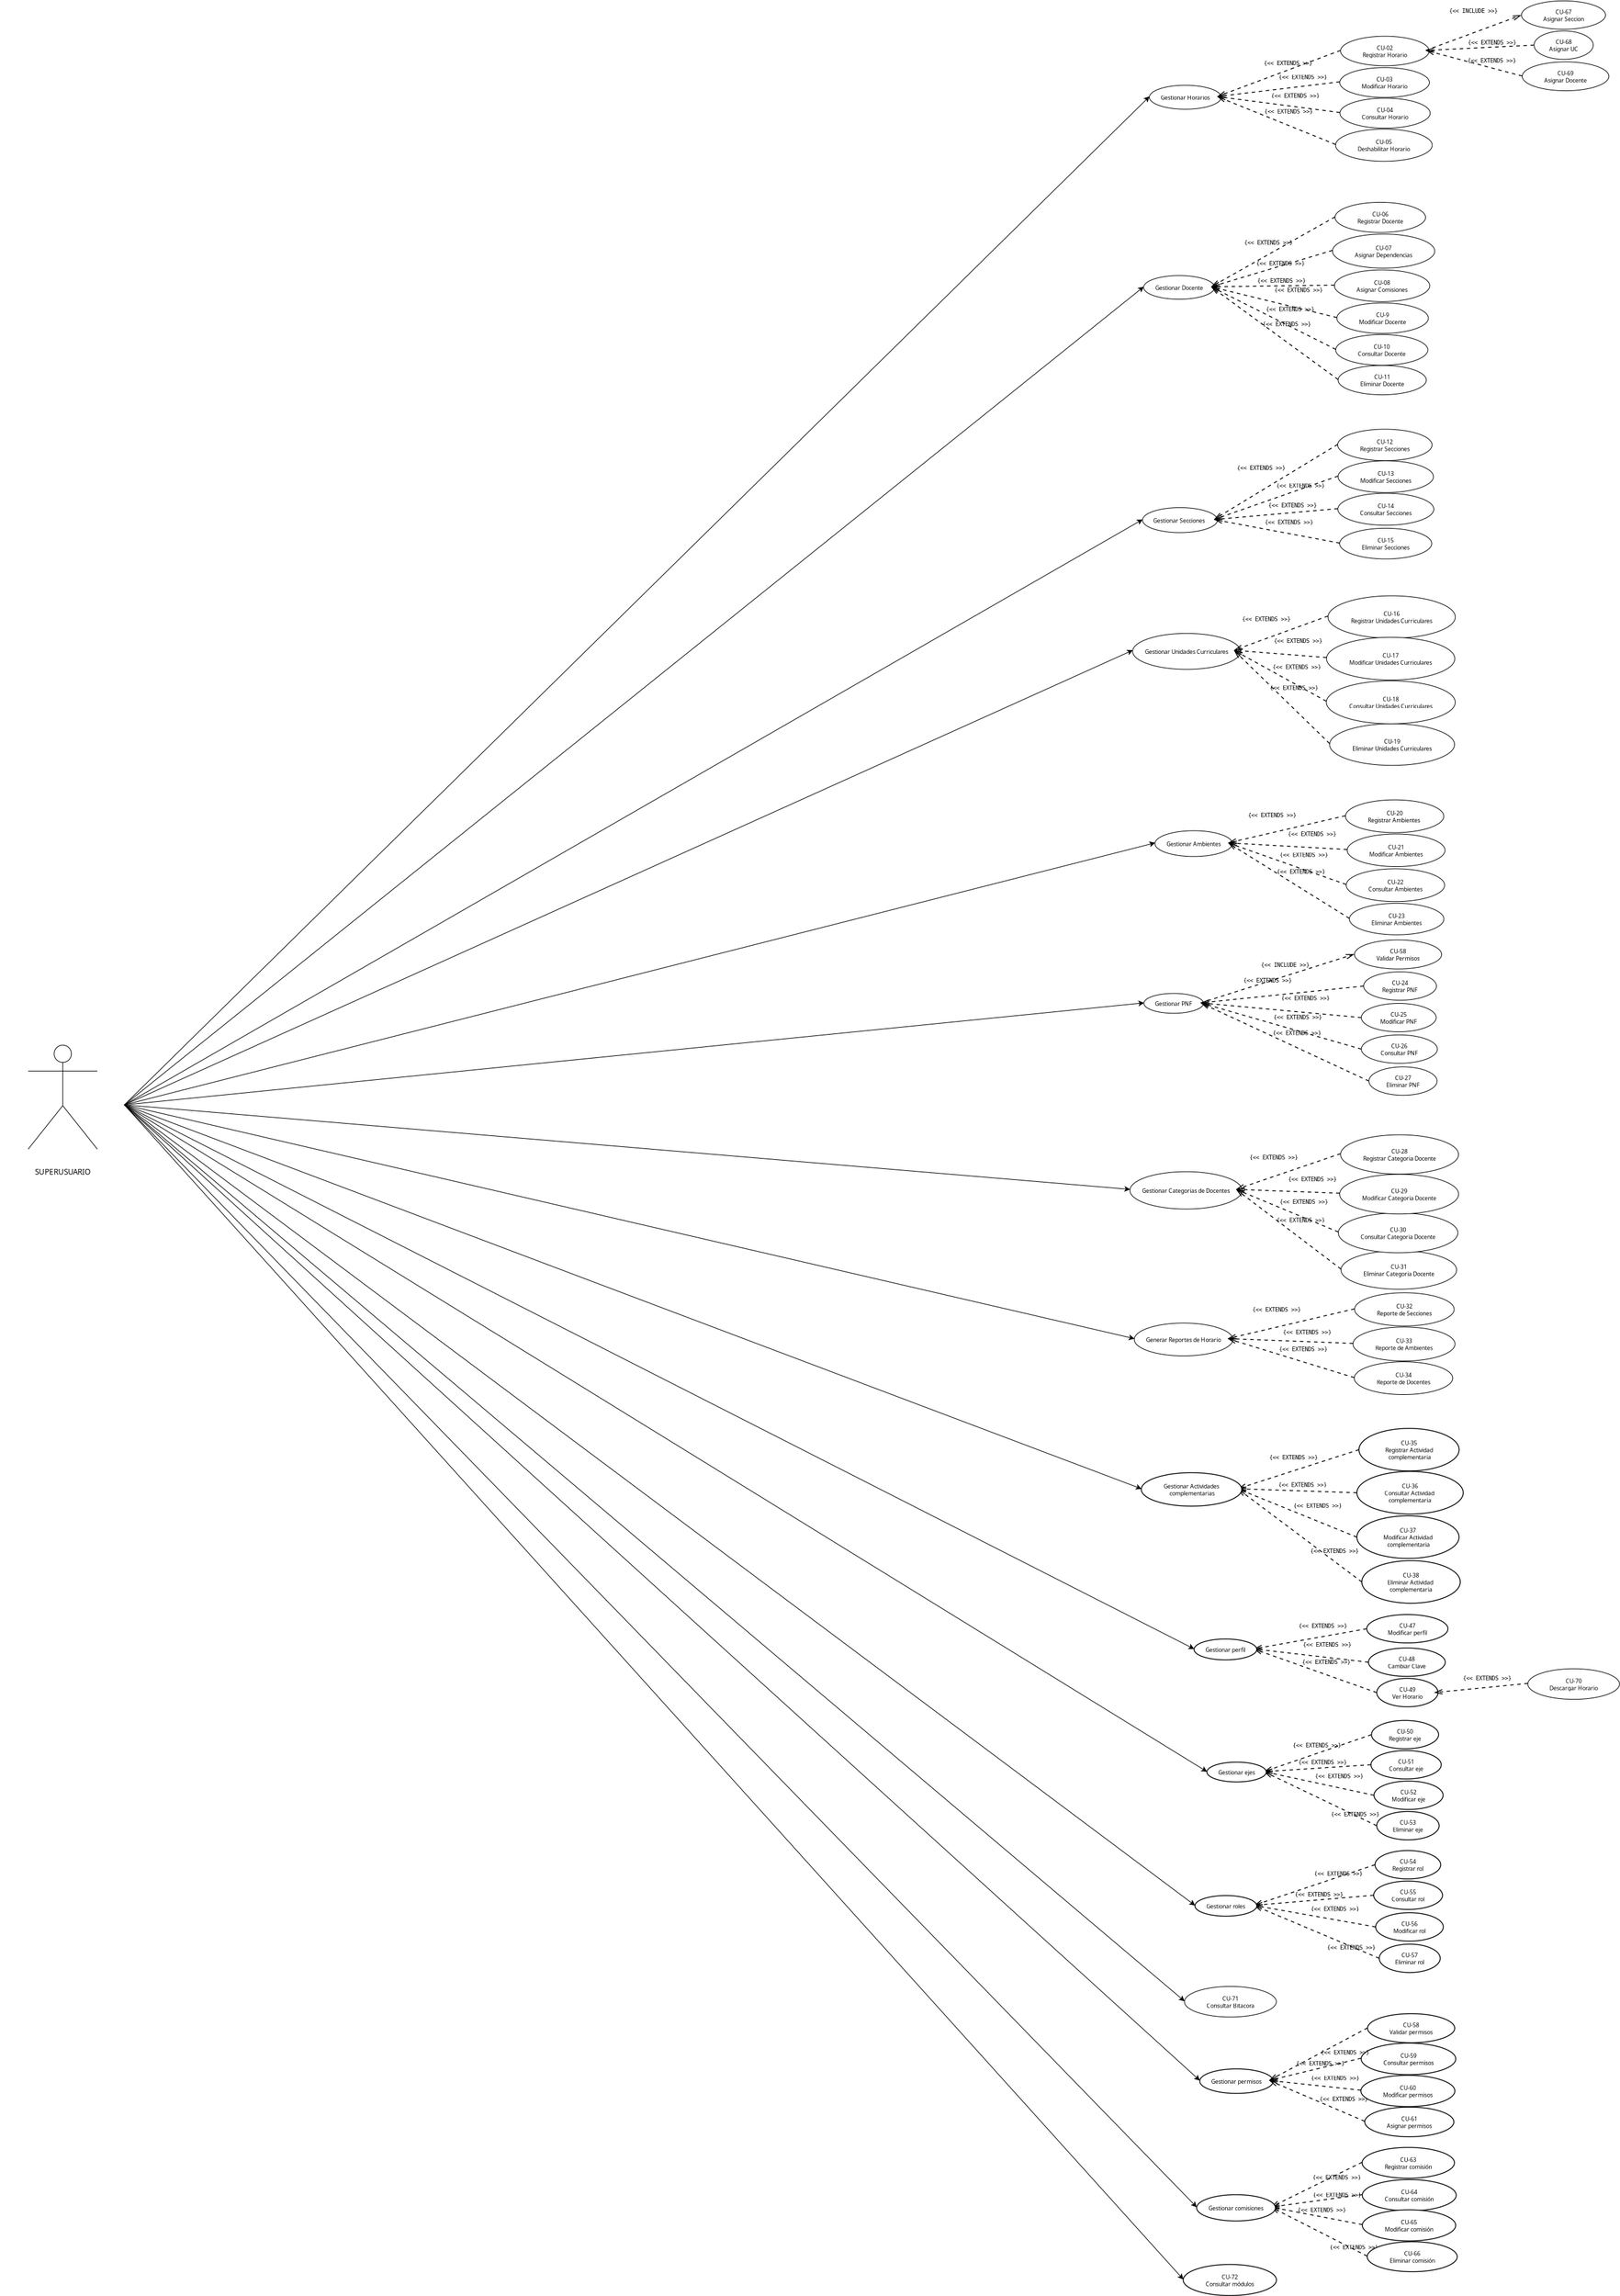 <?xml version="1.0" encoding="UTF-8"?>
<dia:diagram xmlns:dia="http://www.lysator.liu.se/~alla/dia/">
  <dia:layer name="Fondo" visible="true" active="true">
    <dia:object type="UML - Usecase" version="0" id="O0">
      <dia:attribute name="obj_pos">
        <dia:point val="97.99,22.347"/>
      </dia:attribute>
      <dia:attribute name="obj_bb">
        <dia:rectangle val="97.965,22.322;106.057,25.053"/>
      </dia:attribute>
      <dia:attribute name="meta">
        <dia:composite type="dict"/>
      </dia:attribute>
      <dia:attribute name="elem_corner">
        <dia:point val="97.99,22.347"/>
      </dia:attribute>
      <dia:attribute name="elem_width">
        <dia:real val="8.043"/>
      </dia:attribute>
      <dia:attribute name="elem_height">
        <dia:real val="2.681"/>
      </dia:attribute>
      <dia:attribute name="line_width">
        <dia:real val="0.05"/>
      </dia:attribute>
      <dia:attribute name="line_colour">
        <dia:color val="#000000"/>
      </dia:attribute>
      <dia:attribute name="fill_colour">
        <dia:color val="#ffffff"/>
      </dia:attribute>
      <dia:attribute name="text_outside">
        <dia:boolean val="false"/>
      </dia:attribute>
      <dia:attribute name="collaboration">
        <dia:boolean val="false"/>
      </dia:attribute>
      <dia:attribute name="text">
        <dia:composite type="text">
          <dia:attribute name="string">
            <dia:string>#Gestionar Secciones#</dia:string>
          </dia:attribute>
          <dia:attribute name="font">
            <dia:font family="sans" style="0" name="Helvetica"/>
          </dia:attribute>
          <dia:attribute name="height">
            <dia:real val="0.8"/>
          </dia:attribute>
          <dia:attribute name="pos">
            <dia:point val="102.011,23.928"/>
          </dia:attribute>
          <dia:attribute name="color">
            <dia:color val="#000000"/>
          </dia:attribute>
          <dia:attribute name="alignment">
            <dia:enum val="1"/>
          </dia:attribute>
        </dia:composite>
      </dia:attribute>
    </dia:object>
    <dia:object type="UML - Usecase" version="0" id="O1">
      <dia:attribute name="obj_pos">
        <dia:point val="98.761,-25.232"/>
      </dia:attribute>
      <dia:attribute name="obj_bb">
        <dia:rectangle val="98.736,-25.257;106.424,-22.661"/>
      </dia:attribute>
      <dia:attribute name="meta">
        <dia:composite type="dict"/>
      </dia:attribute>
      <dia:attribute name="elem_corner">
        <dia:point val="98.761,-25.232"/>
      </dia:attribute>
      <dia:attribute name="elem_width">
        <dia:real val="7.638"/>
      </dia:attribute>
      <dia:attribute name="elem_height">
        <dia:real val="2.546"/>
      </dia:attribute>
      <dia:attribute name="line_width">
        <dia:real val="0.05"/>
      </dia:attribute>
      <dia:attribute name="line_colour">
        <dia:color val="#000000"/>
      </dia:attribute>
      <dia:attribute name="fill_colour">
        <dia:color val="#ffffff"/>
      </dia:attribute>
      <dia:attribute name="text_outside">
        <dia:boolean val="false"/>
      </dia:attribute>
      <dia:attribute name="collaboration">
        <dia:boolean val="false"/>
      </dia:attribute>
      <dia:attribute name="text">
        <dia:composite type="text">
          <dia:attribute name="string">
            <dia:string>#Gestionar Horarios#</dia:string>
          </dia:attribute>
          <dia:attribute name="font">
            <dia:font family="sans" style="0" name="Helvetica"/>
          </dia:attribute>
          <dia:attribute name="height">
            <dia:real val="0.8"/>
          </dia:attribute>
          <dia:attribute name="pos">
            <dia:point val="102.58,-23.719"/>
          </dia:attribute>
          <dia:attribute name="color">
            <dia:color val="#000000"/>
          </dia:attribute>
          <dia:attribute name="alignment">
            <dia:enum val="1"/>
          </dia:attribute>
        </dia:composite>
      </dia:attribute>
    </dia:object>
    <dia:object type="UML - Usecase" version="0" id="O2">
      <dia:attribute name="obj_pos">
        <dia:point val="96.876,36.517"/>
      </dia:attribute>
      <dia:attribute name="obj_bb">
        <dia:rectangle val="96.851,36.492;108.314,40.347"/>
      </dia:attribute>
      <dia:attribute name="meta">
        <dia:composite type="dict"/>
      </dia:attribute>
      <dia:attribute name="elem_corner">
        <dia:point val="96.876,36.517"/>
      </dia:attribute>
      <dia:attribute name="elem_width">
        <dia:real val="11.412"/>
      </dia:attribute>
      <dia:attribute name="elem_height">
        <dia:real val="3.804"/>
      </dia:attribute>
      <dia:attribute name="line_width">
        <dia:real val="0.05"/>
      </dia:attribute>
      <dia:attribute name="line_colour">
        <dia:color val="#000000"/>
      </dia:attribute>
      <dia:attribute name="fill_colour">
        <dia:color val="#ffffff"/>
      </dia:attribute>
      <dia:attribute name="text_outside">
        <dia:boolean val="false"/>
      </dia:attribute>
      <dia:attribute name="collaboration">
        <dia:boolean val="false"/>
      </dia:attribute>
      <dia:attribute name="text">
        <dia:composite type="text">
          <dia:attribute name="string">
            <dia:string>#Gestionar Unidades Curriculares#</dia:string>
          </dia:attribute>
          <dia:attribute name="font">
            <dia:font family="sans" style="0" name="Helvetica"/>
          </dia:attribute>
          <dia:attribute name="height">
            <dia:real val="0.8"/>
          </dia:attribute>
          <dia:attribute name="pos">
            <dia:point val="102.582,38.66"/>
          </dia:attribute>
          <dia:attribute name="color">
            <dia:color val="#000000"/>
          </dia:attribute>
          <dia:attribute name="alignment">
            <dia:enum val="1"/>
          </dia:attribute>
        </dia:composite>
      </dia:attribute>
    </dia:object>
    <dia:object type="UML - Usecase" version="0" id="O3">
      <dia:attribute name="obj_pos">
        <dia:point val="99.393,58.744"/>
      </dia:attribute>
      <dia:attribute name="obj_bb">
        <dia:rectangle val="99.368,58.719;107.658,61.516"/>
      </dia:attribute>
      <dia:attribute name="meta">
        <dia:composite type="dict"/>
      </dia:attribute>
      <dia:attribute name="elem_corner">
        <dia:point val="99.393,58.744"/>
      </dia:attribute>
      <dia:attribute name="elem_width">
        <dia:real val="8.24"/>
      </dia:attribute>
      <dia:attribute name="elem_height">
        <dia:real val="2.747"/>
      </dia:attribute>
      <dia:attribute name="line_width">
        <dia:real val="0.05"/>
      </dia:attribute>
      <dia:attribute name="line_colour">
        <dia:color val="#000000"/>
      </dia:attribute>
      <dia:attribute name="fill_colour">
        <dia:color val="#ffffff"/>
      </dia:attribute>
      <dia:attribute name="text_outside">
        <dia:boolean val="false"/>
      </dia:attribute>
      <dia:attribute name="collaboration">
        <dia:boolean val="false"/>
      </dia:attribute>
      <dia:attribute name="text">
        <dia:composite type="text">
          <dia:attribute name="string">
            <dia:string>#Gestionar Ambientes#</dia:string>
          </dia:attribute>
          <dia:attribute name="font">
            <dia:font family="sans" style="0" name="Helvetica"/>
          </dia:attribute>
          <dia:attribute name="height">
            <dia:real val="0.8"/>
          </dia:attribute>
          <dia:attribute name="pos">
            <dia:point val="103.513,60.357"/>
          </dia:attribute>
          <dia:attribute name="color">
            <dia:color val="#000000"/>
          </dia:attribute>
          <dia:attribute name="alignment">
            <dia:enum val="1"/>
          </dia:attribute>
        </dia:composite>
      </dia:attribute>
    </dia:object>
    <dia:object type="UML - Usecase" version="0" id="O4">
      <dia:attribute name="obj_pos">
        <dia:point val="98.145,77.074"/>
      </dia:attribute>
      <dia:attribute name="obj_bb">
        <dia:rectangle val="98.12,77.049;104.568,79.232"/>
      </dia:attribute>
      <dia:attribute name="meta">
        <dia:composite type="dict"/>
      </dia:attribute>
      <dia:attribute name="elem_corner">
        <dia:point val="98.145,77.074"/>
      </dia:attribute>
      <dia:attribute name="elem_width">
        <dia:real val="6.398"/>
      </dia:attribute>
      <dia:attribute name="elem_height">
        <dia:real val="2.133"/>
      </dia:attribute>
      <dia:attribute name="line_width">
        <dia:real val="0.05"/>
      </dia:attribute>
      <dia:attribute name="line_colour">
        <dia:color val="#000000"/>
      </dia:attribute>
      <dia:attribute name="fill_colour">
        <dia:color val="#ffffff"/>
      </dia:attribute>
      <dia:attribute name="text_outside">
        <dia:boolean val="false"/>
      </dia:attribute>
      <dia:attribute name="collaboration">
        <dia:boolean val="false"/>
      </dia:attribute>
      <dia:attribute name="text">
        <dia:composite type="text">
          <dia:attribute name="string">
            <dia:string>#Gestionar PNF#</dia:string>
          </dia:attribute>
          <dia:attribute name="font">
            <dia:font family="sans" style="0" name="Helvetica"/>
          </dia:attribute>
          <dia:attribute name="height">
            <dia:real val="0.8"/>
          </dia:attribute>
          <dia:attribute name="pos">
            <dia:point val="101.344,78.38"/>
          </dia:attribute>
          <dia:attribute name="color">
            <dia:color val="#000000"/>
          </dia:attribute>
          <dia:attribute name="alignment">
            <dia:enum val="1"/>
          </dia:attribute>
        </dia:composite>
      </dia:attribute>
    </dia:object>
    <dia:object type="UML - Usecase" version="0" id="O5">
      <dia:attribute name="obj_pos">
        <dia:point val="102.718,188.938"/>
      </dia:attribute>
      <dia:attribute name="obj_bb">
        <dia:rectangle val="102.693,188.913;112.686,192.278"/>
      </dia:attribute>
      <dia:attribute name="meta">
        <dia:composite type="dict"/>
      </dia:attribute>
      <dia:attribute name="elem_corner">
        <dia:point val="102.718,188.938"/>
      </dia:attribute>
      <dia:attribute name="elem_width">
        <dia:real val="9.943"/>
      </dia:attribute>
      <dia:attribute name="elem_height">
        <dia:real val="3.314"/>
      </dia:attribute>
      <dia:attribute name="line_width">
        <dia:real val="0.05"/>
      </dia:attribute>
      <dia:attribute name="line_colour">
        <dia:color val="#000000"/>
      </dia:attribute>
      <dia:attribute name="fill_colour">
        <dia:color val="#ffffff"/>
      </dia:attribute>
      <dia:attribute name="text_outside">
        <dia:boolean val="false"/>
      </dia:attribute>
      <dia:attribute name="collaboration">
        <dia:boolean val="false"/>
      </dia:attribute>
      <dia:attribute name="text">
        <dia:composite type="text">
          <dia:attribute name="string">
            <dia:string>#CU-71
Consultar Bitacora#</dia:string>
          </dia:attribute>
          <dia:attribute name="font">
            <dia:font family="sans" style="0" name="Helvetica"/>
          </dia:attribute>
          <dia:attribute name="height">
            <dia:real val="0.8"/>
          </dia:attribute>
          <dia:attribute name="pos">
            <dia:point val="107.689,190.436"/>
          </dia:attribute>
          <dia:attribute name="color">
            <dia:color val="#000000"/>
          </dia:attribute>
          <dia:attribute name="alignment">
            <dia:enum val="1"/>
          </dia:attribute>
        </dia:composite>
      </dia:attribute>
    </dia:object>
    <dia:object type="UML - Usecase" version="0" id="O6">
      <dia:attribute name="obj_pos">
        <dia:point val="96.571,97.156"/>
      </dia:attribute>
      <dia:attribute name="obj_bb">
        <dia:rectangle val="96.546,97.131;108.554,101.166"/>
      </dia:attribute>
      <dia:attribute name="meta">
        <dia:composite type="dict"/>
      </dia:attribute>
      <dia:attribute name="elem_corner">
        <dia:point val="96.571,97.156"/>
      </dia:attribute>
      <dia:attribute name="elem_width">
        <dia:real val="11.958"/>
      </dia:attribute>
      <dia:attribute name="elem_height">
        <dia:real val="3.986"/>
      </dia:attribute>
      <dia:attribute name="line_width">
        <dia:real val="0.05"/>
      </dia:attribute>
      <dia:attribute name="line_colour">
        <dia:color val="#000000"/>
      </dia:attribute>
      <dia:attribute name="fill_colour">
        <dia:color val="#ffffff"/>
      </dia:attribute>
      <dia:attribute name="text_outside">
        <dia:boolean val="false"/>
      </dia:attribute>
      <dia:attribute name="collaboration">
        <dia:boolean val="false"/>
      </dia:attribute>
      <dia:attribute name="text">
        <dia:composite type="text">
          <dia:attribute name="string">
            <dia:string>#Gestionar Categorias de Docentes#</dia:string>
          </dia:attribute>
          <dia:attribute name="font">
            <dia:font family="sans" style="0" name="Helvetica"/>
          </dia:attribute>
          <dia:attribute name="height">
            <dia:real val="0.8"/>
          </dia:attribute>
          <dia:attribute name="pos">
            <dia:point val="102.55,99.388"/>
          </dia:attribute>
          <dia:attribute name="color">
            <dia:color val="#000000"/>
          </dia:attribute>
          <dia:attribute name="alignment">
            <dia:enum val="1"/>
          </dia:attribute>
        </dia:composite>
      </dia:attribute>
    </dia:object>
    <dia:object type="UML - Usecase" version="0" id="O7">
      <dia:attribute name="obj_pos">
        <dia:point val="120.307,-30.757"/>
      </dia:attribute>
      <dia:attribute name="obj_bb">
        <dia:rectangle val="120.282,-30.782;129.935,-27.532"/>
      </dia:attribute>
      <dia:attribute name="meta">
        <dia:composite type="dict"/>
      </dia:attribute>
      <dia:attribute name="elem_corner">
        <dia:point val="120.307,-30.757"/>
      </dia:attribute>
      <dia:attribute name="elem_width">
        <dia:real val="9.603"/>
      </dia:attribute>
      <dia:attribute name="elem_height">
        <dia:real val="3.201"/>
      </dia:attribute>
      <dia:attribute name="line_width">
        <dia:real val="0.05"/>
      </dia:attribute>
      <dia:attribute name="line_colour">
        <dia:color val="#000000"/>
      </dia:attribute>
      <dia:attribute name="fill_colour">
        <dia:color val="#ffffff"/>
      </dia:attribute>
      <dia:attribute name="text_outside">
        <dia:boolean val="false"/>
      </dia:attribute>
      <dia:attribute name="collaboration">
        <dia:boolean val="false"/>
      </dia:attribute>
      <dia:attribute name="text">
        <dia:composite type="text">
          <dia:attribute name="string">
            <dia:string>#CU-02
Registrar Horario#</dia:string>
          </dia:attribute>
          <dia:attribute name="font">
            <dia:font family="sans" style="0" name="Helvetica"/>
          </dia:attribute>
          <dia:attribute name="height">
            <dia:real val="0.8"/>
          </dia:attribute>
          <dia:attribute name="pos">
            <dia:point val="125.108,-29.317"/>
          </dia:attribute>
          <dia:attribute name="color">
            <dia:color val="#000000"/>
          </dia:attribute>
          <dia:attribute name="alignment">
            <dia:enum val="1"/>
          </dia:attribute>
        </dia:composite>
      </dia:attribute>
    </dia:object>
    <dia:object type="UML - Usecase" version="0" id="O8">
      <dia:attribute name="obj_pos">
        <dia:point val="119.748,-20.297"/>
      </dia:attribute>
      <dia:attribute name="obj_bb">
        <dia:rectangle val="119.723,-20.322;130.171,-16.806"/>
      </dia:attribute>
      <dia:attribute name="meta">
        <dia:composite type="dict"/>
      </dia:attribute>
      <dia:attribute name="elem_corner">
        <dia:point val="119.748,-20.297"/>
      </dia:attribute>
      <dia:attribute name="elem_width">
        <dia:real val="10.398"/>
      </dia:attribute>
      <dia:attribute name="elem_height">
        <dia:real val="3.466"/>
      </dia:attribute>
      <dia:attribute name="line_width">
        <dia:real val="0.05"/>
      </dia:attribute>
      <dia:attribute name="line_colour">
        <dia:color val="#000000"/>
      </dia:attribute>
      <dia:attribute name="fill_colour">
        <dia:color val="#ffffff"/>
      </dia:attribute>
      <dia:attribute name="text_outside">
        <dia:boolean val="false"/>
      </dia:attribute>
      <dia:attribute name="collaboration">
        <dia:boolean val="false"/>
      </dia:attribute>
      <dia:attribute name="text">
        <dia:composite type="text">
          <dia:attribute name="string">
            <dia:string>#CU-05
Deshabilitar Horario#</dia:string>
          </dia:attribute>
          <dia:attribute name="font">
            <dia:font family="sans" style="0" name="Helvetica"/>
          </dia:attribute>
          <dia:attribute name="height">
            <dia:real val="0.8"/>
          </dia:attribute>
          <dia:attribute name="pos">
            <dia:point val="124.947,-18.724"/>
          </dia:attribute>
          <dia:attribute name="color">
            <dia:color val="#000000"/>
          </dia:attribute>
          <dia:attribute name="alignment">
            <dia:enum val="1"/>
          </dia:attribute>
        </dia:composite>
      </dia:attribute>
    </dia:object>
    <dia:object type="UML - Usecase" version="0" id="O9">
      <dia:attribute name="obj_pos">
        <dia:point val="120.24,-23.783"/>
      </dia:attribute>
      <dia:attribute name="obj_bb">
        <dia:rectangle val="120.215,-23.808;129.995,-20.514"/>
      </dia:attribute>
      <dia:attribute name="meta">
        <dia:composite type="dict"/>
      </dia:attribute>
      <dia:attribute name="elem_corner">
        <dia:point val="120.24,-23.783"/>
      </dia:attribute>
      <dia:attribute name="elem_width">
        <dia:real val="9.73"/>
      </dia:attribute>
      <dia:attribute name="elem_height">
        <dia:real val="3.243"/>
      </dia:attribute>
      <dia:attribute name="line_width">
        <dia:real val="0.05"/>
      </dia:attribute>
      <dia:attribute name="line_colour">
        <dia:color val="#000000"/>
      </dia:attribute>
      <dia:attribute name="fill_colour">
        <dia:color val="#ffffff"/>
      </dia:attribute>
      <dia:attribute name="text_outside">
        <dia:boolean val="false"/>
      </dia:attribute>
      <dia:attribute name="collaboration">
        <dia:boolean val="false"/>
      </dia:attribute>
      <dia:attribute name="text">
        <dia:composite type="text">
          <dia:attribute name="string">
            <dia:string>#CU-04
Consultar Horario#</dia:string>
          </dia:attribute>
          <dia:attribute name="font">
            <dia:font family="sans" style="0" name="Helvetica"/>
          </dia:attribute>
          <dia:attribute name="height">
            <dia:real val="0.8"/>
          </dia:attribute>
          <dia:attribute name="pos">
            <dia:point val="125.105,-22.321"/>
          </dia:attribute>
          <dia:attribute name="color">
            <dia:color val="#000000"/>
          </dia:attribute>
          <dia:attribute name="alignment">
            <dia:enum val="1"/>
          </dia:attribute>
        </dia:composite>
      </dia:attribute>
    </dia:object>
    <dia:object type="UML - Usecase" version="0" id="O10">
      <dia:attribute name="obj_pos">
        <dia:point val="120.219,-27.223"/>
      </dia:attribute>
      <dia:attribute name="obj_bb">
        <dia:rectangle val="120.194,-27.248;129.869,-23.989"/>
      </dia:attribute>
      <dia:attribute name="meta">
        <dia:composite type="dict"/>
      </dia:attribute>
      <dia:attribute name="elem_corner">
        <dia:point val="120.219,-27.223"/>
      </dia:attribute>
      <dia:attribute name="elem_width">
        <dia:real val="9.625"/>
      </dia:attribute>
      <dia:attribute name="elem_height">
        <dia:real val="3.208"/>
      </dia:attribute>
      <dia:attribute name="line_width">
        <dia:real val="0.05"/>
      </dia:attribute>
      <dia:attribute name="line_colour">
        <dia:color val="#000000"/>
      </dia:attribute>
      <dia:attribute name="fill_colour">
        <dia:color val="#ffffff"/>
      </dia:attribute>
      <dia:attribute name="text_outside">
        <dia:boolean val="false"/>
      </dia:attribute>
      <dia:attribute name="collaboration">
        <dia:boolean val="false"/>
      </dia:attribute>
      <dia:attribute name="text">
        <dia:composite type="text">
          <dia:attribute name="string">
            <dia:string>#CU-03
Modificar Horario#</dia:string>
          </dia:attribute>
          <dia:attribute name="font">
            <dia:font family="sans" style="0" name="Helvetica"/>
          </dia:attribute>
          <dia:attribute name="height">
            <dia:real val="0.8"/>
          </dia:attribute>
          <dia:attribute name="pos">
            <dia:point val="125.031,-25.779"/>
          </dia:attribute>
          <dia:attribute name="color">
            <dia:color val="#000000"/>
          </dia:attribute>
          <dia:attribute name="alignment">
            <dia:enum val="1"/>
          </dia:attribute>
        </dia:composite>
      </dia:attribute>
    </dia:object>
    <dia:object type="UML - Constraint" version="0" id="O11">
      <dia:attribute name="obj_pos">
        <dia:point val="119.748,-18.564"/>
      </dia:attribute>
      <dia:attribute name="obj_bb">
        <dia:rectangle val="106.203,-24.349;119.813,-18.499"/>
      </dia:attribute>
      <dia:attribute name="meta">
        <dia:composite type="dict"/>
      </dia:attribute>
      <dia:attribute name="conn_endpoints">
        <dia:point val="119.748,-18.564"/>
        <dia:point val="106.399,-23.959"/>
      </dia:attribute>
      <dia:attribute name="constraint">
        <dia:string>#&lt;&lt; EXTENDS &gt;&gt;#</dia:string>
      </dia:attribute>
      <dia:attribute name="text_pos">
        <dia:point val="111.724,-22.052"/>
      </dia:attribute>
      <dia:attribute name="text_colour">
        <dia:color val="#000000"/>
      </dia:attribute>
      <dia:attribute name="line_colour">
        <dia:color val="#000000"/>
      </dia:attribute>
      <dia:connections>
        <dia:connection handle="0" to="O8" connection="3"/>
        <dia:connection handle="1" to="O1" connection="4"/>
      </dia:connections>
    </dia:object>
    <dia:object type="UML - Constraint" version="0" id="O12">
      <dia:attribute name="obj_pos">
        <dia:point val="120.307,-29.157"/>
      </dia:attribute>
      <dia:attribute name="obj_bb">
        <dia:rectangle val="106.212,-29.221;120.371,-23.567"/>
      </dia:attribute>
      <dia:attribute name="meta">
        <dia:composite type="dict"/>
      </dia:attribute>
      <dia:attribute name="conn_endpoints">
        <dia:point val="120.307,-29.157"/>
        <dia:point val="106.399,-23.959"/>
      </dia:attribute>
      <dia:attribute name="constraint">
        <dia:string>#&lt;&lt; EXTENDS &gt;&gt;#</dia:string>
      </dia:attribute>
      <dia:attribute name="text_pos">
        <dia:point val="111.669,-27.487"/>
      </dia:attribute>
      <dia:attribute name="text_colour">
        <dia:color val="#000000"/>
      </dia:attribute>
      <dia:attribute name="line_colour">
        <dia:color val="#000000"/>
      </dia:attribute>
      <dia:connections>
        <dia:connection handle="0" to="O7" connection="3"/>
        <dia:connection handle="1" to="O1" connection="4"/>
      </dia:connections>
    </dia:object>
    <dia:object type="UML - Constraint" version="0" id="O13">
      <dia:attribute name="obj_pos">
        <dia:point val="120.219,-25.619"/>
      </dia:attribute>
      <dia:attribute name="obj_bb">
        <dia:rectangle val="106.302,-26.529;120.275,-23.556"/>
      </dia:attribute>
      <dia:attribute name="meta">
        <dia:composite type="dict"/>
      </dia:attribute>
      <dia:attribute name="conn_endpoints">
        <dia:point val="120.219,-25.619"/>
        <dia:point val="106.399,-23.959"/>
      </dia:attribute>
      <dia:attribute name="constraint">
        <dia:string>#&lt;&lt; EXTENDS &gt;&gt;#</dia:string>
      </dia:attribute>
      <dia:attribute name="text_pos">
        <dia:point val="113.345,-25.929"/>
      </dia:attribute>
      <dia:attribute name="text_colour">
        <dia:color val="#000000"/>
      </dia:attribute>
      <dia:attribute name="line_colour">
        <dia:color val="#000000"/>
      </dia:attribute>
      <dia:connections>
        <dia:connection handle="0" to="O10" connection="3"/>
        <dia:connection handle="1" to="O1" connection="4"/>
      </dia:connections>
    </dia:object>
    <dia:object type="UML - Constraint" version="0" id="O14">
      <dia:attribute name="obj_pos">
        <dia:point val="120.24,-22.161"/>
      </dia:attribute>
      <dia:attribute name="obj_bb">
        <dia:rectangle val="106.298,-24.425;120.296,-22.105"/>
      </dia:attribute>
      <dia:attribute name="meta">
        <dia:composite type="dict"/>
      </dia:attribute>
      <dia:attribute name="conn_endpoints">
        <dia:point val="120.24,-22.161"/>
        <dia:point val="106.399,-23.959"/>
      </dia:attribute>
      <dia:attribute name="constraint">
        <dia:string>#&lt;&lt; EXTENDS &gt;&gt;#</dia:string>
      </dia:attribute>
      <dia:attribute name="text_pos">
        <dia:point val="112.479,-23.825"/>
      </dia:attribute>
      <dia:attribute name="text_colour">
        <dia:color val="#000000"/>
      </dia:attribute>
      <dia:attribute name="line_colour">
        <dia:color val="#000000"/>
      </dia:attribute>
      <dia:connections>
        <dia:connection handle="0" to="O9" connection="3"/>
        <dia:connection handle="1" to="O1" connection="4"/>
      </dia:connections>
    </dia:object>
    <dia:object type="UML - Usecase" version="0" id="O15">
      <dia:attribute name="obj_pos">
        <dia:point val="98.114,-3.796"/>
      </dia:attribute>
      <dia:attribute name="obj_bb">
        <dia:rectangle val="98.089,-3.821;105.746,-1.235"/>
      </dia:attribute>
      <dia:attribute name="meta">
        <dia:composite type="dict"/>
      </dia:attribute>
      <dia:attribute name="elem_corner">
        <dia:point val="98.114,-3.796"/>
      </dia:attribute>
      <dia:attribute name="elem_width">
        <dia:real val="7.608"/>
      </dia:attribute>
      <dia:attribute name="elem_height">
        <dia:real val="2.536"/>
      </dia:attribute>
      <dia:attribute name="line_width">
        <dia:real val="0.05"/>
      </dia:attribute>
      <dia:attribute name="line_colour">
        <dia:color val="#000000"/>
      </dia:attribute>
      <dia:attribute name="fill_colour">
        <dia:color val="#ffffff"/>
      </dia:attribute>
      <dia:attribute name="text_outside">
        <dia:boolean val="false"/>
      </dia:attribute>
      <dia:attribute name="collaboration">
        <dia:boolean val="false"/>
      </dia:attribute>
      <dia:attribute name="text">
        <dia:composite type="text">
          <dia:attribute name="string">
            <dia:string>#Gestionar Docente#</dia:string>
          </dia:attribute>
          <dia:attribute name="font">
            <dia:font family="sans" style="0" name="Helvetica"/>
          </dia:attribute>
          <dia:attribute name="height">
            <dia:real val="0.8"/>
          </dia:attribute>
          <dia:attribute name="pos">
            <dia:point val="101.917,-2.288"/>
          </dia:attribute>
          <dia:attribute name="color">
            <dia:color val="#000000"/>
          </dia:attribute>
          <dia:attribute name="alignment">
            <dia:enum val="1"/>
          </dia:attribute>
        </dia:composite>
      </dia:attribute>
    </dia:object>
    <dia:object type="UML - Constraint" version="0" id="O16">
      <dia:attribute name="obj_pos">
        <dia:point val="122.385,128.476"/>
      </dia:attribute>
      <dia:attribute name="obj_bb">
        <dia:rectangle val="108.542,128.413;122.448,133.271"/>
      </dia:attribute>
      <dia:attribute name="meta">
        <dia:composite type="dict"/>
      </dia:attribute>
      <dia:attribute name="conn_endpoints">
        <dia:point val="122.385,128.476"/>
        <dia:point val="108.712,132.875"/>
      </dia:attribute>
      <dia:attribute name="constraint">
        <dia:string>#&lt;&lt; EXTENDS &gt;&gt;#</dia:string>
      </dia:attribute>
      <dia:attribute name="text_pos">
        <dia:point val="112.293,129.576"/>
      </dia:attribute>
      <dia:attribute name="text_colour">
        <dia:color val="#000000"/>
      </dia:attribute>
      <dia:attribute name="line_colour">
        <dia:color val="#000000"/>
      </dia:attribute>
      <dia:connections>
        <dia:connection handle="0" to="O21" connection="3"/>
        <dia:connection handle="1" to="O20" connection="4"/>
      </dia:connections>
    </dia:object>
    <dia:object type="UML - Constraint" version="0" id="O17">
      <dia:attribute name="obj_pos">
        <dia:point val="122.151,133.325"/>
      </dia:attribute>
      <dia:attribute name="obj_bb">
        <dia:rectangle val="108.649,132.061;122.203,133.377"/>
      </dia:attribute>
      <dia:attribute name="meta">
        <dia:composite type="dict"/>
      </dia:attribute>
      <dia:attribute name="conn_endpoints">
        <dia:point val="122.151,133.325"/>
        <dia:point val="108.712,132.875"/>
      </dia:attribute>
      <dia:attribute name="constraint">
        <dia:string>#&lt;&lt; EXTENDS &gt;&gt;#</dia:string>
      </dia:attribute>
      <dia:attribute name="text_pos">
        <dia:point val="113.298,132.661"/>
      </dia:attribute>
      <dia:attribute name="text_colour">
        <dia:color val="#000000"/>
      </dia:attribute>
      <dia:attribute name="line_colour">
        <dia:color val="#000000"/>
      </dia:attribute>
      <dia:connections>
        <dia:connection handle="0" to="O22" connection="3"/>
        <dia:connection handle="1" to="O20" connection="4"/>
      </dia:connections>
    </dia:object>
    <dia:object type="UML - Constraint" version="0" id="O18">
      <dia:attribute name="obj_pos">
        <dia:point val="122.151,138.325"/>
      </dia:attribute>
      <dia:attribute name="obj_bb">
        <dia:rectangle val="108.515,132.486;122.216,138.39"/>
      </dia:attribute>
      <dia:attribute name="meta">
        <dia:composite type="dict"/>
      </dia:attribute>
      <dia:attribute name="conn_endpoints">
        <dia:point val="122.151,138.325"/>
        <dia:point val="108.712,132.875"/>
      </dia:attribute>
      <dia:attribute name="constraint">
        <dia:string>#&lt;&lt; EXTENDS &gt;&gt;#</dia:string>
      </dia:attribute>
      <dia:attribute name="text_pos">
        <dia:point val="114.987,135.012"/>
      </dia:attribute>
      <dia:attribute name="text_colour">
        <dia:color val="#000000"/>
      </dia:attribute>
      <dia:attribute name="line_colour">
        <dia:color val="#000000"/>
      </dia:attribute>
      <dia:connections>
        <dia:connection handle="0" to="O23" connection="3"/>
        <dia:connection handle="1" to="O20" connection="4"/>
      </dia:connections>
    </dia:object>
    <dia:object type="UML - Constraint" version="0" id="O19">
      <dia:attribute name="obj_pos">
        <dia:point val="122.704,143.373"/>
      </dia:attribute>
      <dia:attribute name="obj_bb">
        <dia:rectangle val="108.432,132.525;122.774,143.443"/>
      </dia:attribute>
      <dia:attribute name="meta">
        <dia:composite type="dict"/>
      </dia:attribute>
      <dia:attribute name="conn_endpoints">
        <dia:point val="122.704,143.373"/>
        <dia:point val="108.712,132.875"/>
      </dia:attribute>
      <dia:attribute name="constraint">
        <dia:string>#&lt;&lt; EXTENDS &gt;&gt;#</dia:string>
      </dia:attribute>
      <dia:attribute name="text_pos">
        <dia:point val="116.912,140.11"/>
      </dia:attribute>
      <dia:attribute name="text_colour">
        <dia:color val="#000000"/>
      </dia:attribute>
      <dia:attribute name="line_colour">
        <dia:color val="#000000"/>
      </dia:attribute>
      <dia:connections>
        <dia:connection handle="0" to="O24" connection="3"/>
        <dia:connection handle="1" to="O20" connection="4"/>
      </dia:connections>
    </dia:object>
    <dia:object type="UML - Usecase" version="0" id="O20">
      <dia:attribute name="obj_pos">
        <dia:point val="97.852,131.065"/>
      </dia:attribute>
      <dia:attribute name="obj_bb">
        <dia:rectangle val="97.802,131.015;108.762,134.735"/>
      </dia:attribute>
      <dia:attribute name="meta">
        <dia:composite type="dict"/>
      </dia:attribute>
      <dia:attribute name="elem_corner">
        <dia:point val="97.852,131.065"/>
      </dia:attribute>
      <dia:attribute name="elem_width">
        <dia:real val="10.86"/>
      </dia:attribute>
      <dia:attribute name="elem_height">
        <dia:real val="3.62"/>
      </dia:attribute>
      <dia:attribute name="line_width">
        <dia:real val="0.1"/>
      </dia:attribute>
      <dia:attribute name="line_colour">
        <dia:color val="#000000"/>
      </dia:attribute>
      <dia:attribute name="fill_colour">
        <dia:color val="#ffffff"/>
      </dia:attribute>
      <dia:attribute name="text_outside">
        <dia:boolean val="false"/>
      </dia:attribute>
      <dia:attribute name="collaboration">
        <dia:boolean val="false"/>
      </dia:attribute>
      <dia:attribute name="text">
        <dia:composite type="text">
          <dia:attribute name="string">
            <dia:string>#Gestionar Actividades
 complementarias#</dia:string>
          </dia:attribute>
          <dia:attribute name="font">
            <dia:font family="sans" style="0" name="Helvetica"/>
          </dia:attribute>
          <dia:attribute name="height">
            <dia:real val="0.8"/>
          </dia:attribute>
          <dia:attribute name="pos">
            <dia:point val="103.282,132.715"/>
          </dia:attribute>
          <dia:attribute name="color">
            <dia:color val="#000000"/>
          </dia:attribute>
          <dia:attribute name="alignment">
            <dia:enum val="1"/>
          </dia:attribute>
        </dia:composite>
      </dia:attribute>
    </dia:object>
    <dia:object type="UML - Usecase" version="0" id="O21">
      <dia:attribute name="obj_pos">
        <dia:point val="122.385,126.076"/>
      </dia:attribute>
      <dia:attribute name="obj_bb">
        <dia:rectangle val="122.335,126.026;133.01,130.926"/>
      </dia:attribute>
      <dia:attribute name="meta">
        <dia:composite type="dict"/>
      </dia:attribute>
      <dia:attribute name="elem_corner">
        <dia:point val="122.385,126.076"/>
      </dia:attribute>
      <dia:attribute name="elem_width">
        <dia:real val="10.575"/>
      </dia:attribute>
      <dia:attribute name="elem_height">
        <dia:real val="4.8"/>
      </dia:attribute>
      <dia:attribute name="line_width">
        <dia:real val="0.1"/>
      </dia:attribute>
      <dia:attribute name="line_colour">
        <dia:color val="#000000"/>
      </dia:attribute>
      <dia:attribute name="fill_colour">
        <dia:color val="#ffffff"/>
      </dia:attribute>
      <dia:attribute name="text_outside">
        <dia:boolean val="false"/>
      </dia:attribute>
      <dia:attribute name="collaboration">
        <dia:boolean val="false"/>
      </dia:attribute>
      <dia:attribute name="text">
        <dia:composite type="text">
          <dia:attribute name="string">
            <dia:string>#CU-35
Registrar Actividad
 complementaria#</dia:string>
          </dia:attribute>
          <dia:attribute name="font">
            <dia:font family="sans" style="0" name="Helvetica"/>
          </dia:attribute>
          <dia:attribute name="height">
            <dia:real val="0.8"/>
          </dia:attribute>
          <dia:attribute name="pos">
            <dia:point val="127.673,127.916"/>
          </dia:attribute>
          <dia:attribute name="color">
            <dia:color val="#000000"/>
          </dia:attribute>
          <dia:attribute name="alignment">
            <dia:enum val="1"/>
          </dia:attribute>
        </dia:composite>
      </dia:attribute>
    </dia:object>
    <dia:object type="UML - Usecase" version="0" id="O22">
      <dia:attribute name="obj_pos">
        <dia:point val="122.151,130.925"/>
      </dia:attribute>
      <dia:attribute name="obj_bb">
        <dia:rectangle val="122.101,130.875;133.431,135.775"/>
      </dia:attribute>
      <dia:attribute name="meta">
        <dia:composite type="dict"/>
      </dia:attribute>
      <dia:attribute name="elem_corner">
        <dia:point val="122.151,130.925"/>
      </dia:attribute>
      <dia:attribute name="elem_width">
        <dia:real val="11.23"/>
      </dia:attribute>
      <dia:attribute name="elem_height">
        <dia:real val="4.8"/>
      </dia:attribute>
      <dia:attribute name="line_width">
        <dia:real val="0.1"/>
      </dia:attribute>
      <dia:attribute name="line_colour">
        <dia:color val="#000000"/>
      </dia:attribute>
      <dia:attribute name="fill_colour">
        <dia:color val="#ffffff"/>
      </dia:attribute>
      <dia:attribute name="text_outside">
        <dia:boolean val="false"/>
      </dia:attribute>
      <dia:attribute name="collaboration">
        <dia:boolean val="false"/>
      </dia:attribute>
      <dia:attribute name="text">
        <dia:composite type="text">
          <dia:attribute name="string">
            <dia:string>#CU-36
Consultar Actividad 
complementaria#</dia:string>
          </dia:attribute>
          <dia:attribute name="font">
            <dia:font family="sans" style="0" name="Helvetica"/>
          </dia:attribute>
          <dia:attribute name="height">
            <dia:real val="0.8"/>
          </dia:attribute>
          <dia:attribute name="pos">
            <dia:point val="127.766,132.765"/>
          </dia:attribute>
          <dia:attribute name="color">
            <dia:color val="#000000"/>
          </dia:attribute>
          <dia:attribute name="alignment">
            <dia:enum val="1"/>
          </dia:attribute>
        </dia:composite>
      </dia:attribute>
    </dia:object>
    <dia:object type="UML - Usecase" version="0" id="O23">
      <dia:attribute name="obj_pos">
        <dia:point val="122.151,135.925"/>
      </dia:attribute>
      <dia:attribute name="obj_bb">
        <dia:rectangle val="122.101,135.875;132.821,140.775"/>
      </dia:attribute>
      <dia:attribute name="meta">
        <dia:composite type="dict"/>
      </dia:attribute>
      <dia:attribute name="elem_corner">
        <dia:point val="122.151,135.925"/>
      </dia:attribute>
      <dia:attribute name="elem_width">
        <dia:real val="10.62"/>
      </dia:attribute>
      <dia:attribute name="elem_height">
        <dia:real val="4.8"/>
      </dia:attribute>
      <dia:attribute name="line_width">
        <dia:real val="0.1"/>
      </dia:attribute>
      <dia:attribute name="line_colour">
        <dia:color val="#000000"/>
      </dia:attribute>
      <dia:attribute name="fill_colour">
        <dia:color val="#ffffff"/>
      </dia:attribute>
      <dia:attribute name="text_outside">
        <dia:boolean val="false"/>
      </dia:attribute>
      <dia:attribute name="collaboration">
        <dia:boolean val="false"/>
      </dia:attribute>
      <dia:attribute name="text">
        <dia:composite type="text">
          <dia:attribute name="string">
            <dia:string>#CU-37
Modificar Actividad
 complementaria#</dia:string>
          </dia:attribute>
          <dia:attribute name="font">
            <dia:font family="sans" style="0" name="Helvetica"/>
          </dia:attribute>
          <dia:attribute name="height">
            <dia:real val="0.8"/>
          </dia:attribute>
          <dia:attribute name="pos">
            <dia:point val="127.461,137.765"/>
          </dia:attribute>
          <dia:attribute name="color">
            <dia:color val="#000000"/>
          </dia:attribute>
          <dia:attribute name="alignment">
            <dia:enum val="1"/>
          </dia:attribute>
        </dia:composite>
      </dia:attribute>
    </dia:object>
    <dia:object type="UML - Usecase" version="0" id="O24">
      <dia:attribute name="obj_pos">
        <dia:point val="122.704,140.973"/>
      </dia:attribute>
      <dia:attribute name="obj_bb">
        <dia:rectangle val="122.654,140.923;133.189,145.823"/>
      </dia:attribute>
      <dia:attribute name="meta">
        <dia:composite type="dict"/>
      </dia:attribute>
      <dia:attribute name="elem_corner">
        <dia:point val="122.704,140.973"/>
      </dia:attribute>
      <dia:attribute name="elem_width">
        <dia:real val="10.435"/>
      </dia:attribute>
      <dia:attribute name="elem_height">
        <dia:real val="4.8"/>
      </dia:attribute>
      <dia:attribute name="line_width">
        <dia:real val="0.1"/>
      </dia:attribute>
      <dia:attribute name="line_colour">
        <dia:color val="#000000"/>
      </dia:attribute>
      <dia:attribute name="fill_colour">
        <dia:color val="#ffffff"/>
      </dia:attribute>
      <dia:attribute name="text_outside">
        <dia:boolean val="false"/>
      </dia:attribute>
      <dia:attribute name="collaboration">
        <dia:boolean val="false"/>
      </dia:attribute>
      <dia:attribute name="text">
        <dia:composite type="text">
          <dia:attribute name="string">
            <dia:string>#CU-38
Eliminar Actividad 
complementaria#</dia:string>
          </dia:attribute>
          <dia:attribute name="font">
            <dia:font family="sans" style="0" name="Helvetica"/>
          </dia:attribute>
          <dia:attribute name="height">
            <dia:real val="0.8"/>
          </dia:attribute>
          <dia:attribute name="pos">
            <dia:point val="127.921,142.813"/>
          </dia:attribute>
          <dia:attribute name="color">
            <dia:color val="#000000"/>
          </dia:attribute>
          <dia:attribute name="alignment">
            <dia:enum val="1"/>
          </dia:attribute>
        </dia:composite>
      </dia:attribute>
    </dia:object>
    <dia:object type="UML - Constraint" version="0" id="O25">
      <dia:attribute name="obj_pos">
        <dia:point val="122.757,212.386"/>
      </dia:attribute>
      <dia:attribute name="obj_bb">
        <dia:rectangle val="112.355,212.052;122.976,214.199"/>
      </dia:attribute>
      <dia:attribute name="meta">
        <dia:composite type="dict"/>
      </dia:attribute>
      <dia:attribute name="conn_endpoints">
        <dia:point val="122.757,212.386"/>
        <dia:point val="112.459,213.795"/>
      </dia:attribute>
      <dia:attribute name="constraint">
        <dia:string>#&lt;&lt; EXTENDS &gt;&gt;#</dia:string>
      </dia:attribute>
      <dia:attribute name="text_pos">
        <dia:point val="117.201,212.652"/>
      </dia:attribute>
      <dia:attribute name="text_colour">
        <dia:color val="#000000"/>
      </dia:attribute>
      <dia:attribute name="line_colour">
        <dia:color val="#000000"/>
      </dia:attribute>
      <dia:connections>
        <dia:connection handle="0" to="O31" connection="3"/>
        <dia:connection handle="1" to="O29" connection="4"/>
      </dia:connections>
    </dia:object>
    <dia:object type="UML - Constraint" version="0" id="O26">
      <dia:attribute name="obj_pos">
        <dia:point val="122.765,215.773"/>
      </dia:attribute>
      <dia:attribute name="obj_bb">
        <dia:rectangle val="112.335,213.393;122.824,215.832"/>
      </dia:attribute>
      <dia:attribute name="meta">
        <dia:composite type="dict"/>
      </dia:attribute>
      <dia:attribute name="conn_endpoints">
        <dia:point val="122.765,215.773"/>
        <dia:point val="112.459,213.795"/>
      </dia:attribute>
      <dia:attribute name="constraint">
        <dia:string>#&lt;&lt; EXTENDS &gt;&gt;#</dia:string>
      </dia:attribute>
      <dia:attribute name="text_pos">
        <dia:point val="115.476,214.346"/>
      </dia:attribute>
      <dia:attribute name="text_colour">
        <dia:color val="#000000"/>
      </dia:attribute>
      <dia:attribute name="line_colour">
        <dia:color val="#000000"/>
      </dia:attribute>
      <dia:connections>
        <dia:connection handle="0" to="O32" connection="3"/>
        <dia:connection handle="1" to="O29" connection="4"/>
      </dia:connections>
    </dia:object>
    <dia:object type="UML - Constraint" version="0" id="O27">
      <dia:attribute name="obj_pos">
        <dia:point val="122.741,208.745"/>
      </dia:attribute>
      <dia:attribute name="obj_bb">
        <dia:rectangle val="112.238,208.678;122.929,214.177"/>
      </dia:attribute>
      <dia:attribute name="meta">
        <dia:composite type="dict"/>
      </dia:attribute>
      <dia:attribute name="conn_endpoints">
        <dia:point val="122.741,208.745"/>
        <dia:point val="112.459,213.795"/>
      </dia:attribute>
      <dia:attribute name="constraint">
        <dia:string>#&lt;&lt; EXTENDS &gt;&gt;#</dia:string>
      </dia:attribute>
      <dia:attribute name="text_pos">
        <dia:point val="117.154,210.684"/>
      </dia:attribute>
      <dia:attribute name="text_colour">
        <dia:color val="#000000"/>
      </dia:attribute>
      <dia:attribute name="line_colour">
        <dia:color val="#000000"/>
      </dia:attribute>
      <dia:connections>
        <dia:connection handle="0" to="O30" connection="3"/>
        <dia:connection handle="1" to="O29" connection="4"/>
      </dia:connections>
    </dia:object>
    <dia:object type="UML - Constraint" version="0" id="O28">
      <dia:attribute name="obj_pos">
        <dia:point val="123.314,219.32"/>
      </dia:attribute>
      <dia:attribute name="obj_bb">
        <dia:rectangle val="112.233,213.416;124.864,219.387"/>
      </dia:attribute>
      <dia:attribute name="meta">
        <dia:composite type="dict"/>
      </dia:attribute>
      <dia:attribute name="conn_endpoints">
        <dia:point val="123.314,219.32"/>
        <dia:point val="112.459,213.795"/>
      </dia:attribute>
      <dia:attribute name="constraint">
        <dia:string>#&lt;&lt; EXTENDS &gt;&gt;#</dia:string>
      </dia:attribute>
      <dia:attribute name="text_pos">
        <dia:point val="119.089,218.545"/>
      </dia:attribute>
      <dia:attribute name="text_colour">
        <dia:color val="#000000"/>
      </dia:attribute>
      <dia:attribute name="line_colour">
        <dia:color val="#000000"/>
      </dia:attribute>
      <dia:connections>
        <dia:connection handle="0" to="O33" connection="3"/>
        <dia:connection handle="1" to="O29" connection="4"/>
      </dia:connections>
    </dia:object>
    <dia:object type="UML - Usecase" version="0" id="O29">
      <dia:attribute name="obj_pos">
        <dia:point val="104.089,212.4"/>
      </dia:attribute>
      <dia:attribute name="obj_bb">
        <dia:rectangle val="104.039,212.35;112.509,215.24"/>
      </dia:attribute>
      <dia:attribute name="meta">
        <dia:composite type="dict"/>
      </dia:attribute>
      <dia:attribute name="elem_corner">
        <dia:point val="104.089,212.4"/>
      </dia:attribute>
      <dia:attribute name="elem_width">
        <dia:real val="8.37"/>
      </dia:attribute>
      <dia:attribute name="elem_height">
        <dia:real val="2.79"/>
      </dia:attribute>
      <dia:attribute name="line_width">
        <dia:real val="0.1"/>
      </dia:attribute>
      <dia:attribute name="line_colour">
        <dia:color val="#000000"/>
      </dia:attribute>
      <dia:attribute name="fill_colour">
        <dia:color val="#ffffff"/>
      </dia:attribute>
      <dia:attribute name="text_outside">
        <dia:boolean val="false"/>
      </dia:attribute>
      <dia:attribute name="collaboration">
        <dia:boolean val="false"/>
      </dia:attribute>
      <dia:attribute name="text">
        <dia:composite type="text">
          <dia:attribute name="string">
            <dia:string>#Gestionar comisiones#</dia:string>
          </dia:attribute>
          <dia:attribute name="font">
            <dia:font family="sans" style="0" name="Helvetica"/>
          </dia:attribute>
          <dia:attribute name="height">
            <dia:real val="0.8"/>
          </dia:attribute>
          <dia:attribute name="pos">
            <dia:point val="108.274,214.035"/>
          </dia:attribute>
          <dia:attribute name="color">
            <dia:color val="#000000"/>
          </dia:attribute>
          <dia:attribute name="alignment">
            <dia:enum val="1"/>
          </dia:attribute>
        </dia:composite>
      </dia:attribute>
    </dia:object>
    <dia:object type="UML - Usecase" version="0" id="O30">
      <dia:attribute name="obj_pos">
        <dia:point val="122.741,207.078"/>
      </dia:attribute>
      <dia:attribute name="obj_bb">
        <dia:rectangle val="122.691,207.028;132.789,210.461"/>
      </dia:attribute>
      <dia:attribute name="meta">
        <dia:composite type="dict"/>
      </dia:attribute>
      <dia:attribute name="elem_corner">
        <dia:point val="122.741,207.078"/>
      </dia:attribute>
      <dia:attribute name="elem_width">
        <dia:real val="9.998"/>
      </dia:attribute>
      <dia:attribute name="elem_height">
        <dia:real val="3.333"/>
      </dia:attribute>
      <dia:attribute name="line_width">
        <dia:real val="0.1"/>
      </dia:attribute>
      <dia:attribute name="line_colour">
        <dia:color val="#000000"/>
      </dia:attribute>
      <dia:attribute name="fill_colour">
        <dia:color val="#ffffff"/>
      </dia:attribute>
      <dia:attribute name="text_outside">
        <dia:boolean val="false"/>
      </dia:attribute>
      <dia:attribute name="collaboration">
        <dia:boolean val="false"/>
      </dia:attribute>
      <dia:attribute name="text">
        <dia:composite type="text">
          <dia:attribute name="string">
            <dia:string>#CU-63
Registrar comisión#</dia:string>
          </dia:attribute>
          <dia:attribute name="font">
            <dia:font family="sans" style="0" name="Helvetica"/>
          </dia:attribute>
          <dia:attribute name="height">
            <dia:real val="0.8"/>
          </dia:attribute>
          <dia:attribute name="pos">
            <dia:point val="127.74,208.585"/>
          </dia:attribute>
          <dia:attribute name="color">
            <dia:color val="#000000"/>
          </dia:attribute>
          <dia:attribute name="alignment">
            <dia:enum val="1"/>
          </dia:attribute>
        </dia:composite>
      </dia:attribute>
    </dia:object>
    <dia:object type="UML - Usecase" version="0" id="O31">
      <dia:attribute name="obj_pos">
        <dia:point val="122.757,210.698"/>
      </dia:attribute>
      <dia:attribute name="obj_bb">
        <dia:rectangle val="122.707,210.648;132.932,214.123"/>
      </dia:attribute>
      <dia:attribute name="meta">
        <dia:composite type="dict"/>
      </dia:attribute>
      <dia:attribute name="elem_corner">
        <dia:point val="122.757,210.698"/>
      </dia:attribute>
      <dia:attribute name="elem_width">
        <dia:real val="10.125"/>
      </dia:attribute>
      <dia:attribute name="elem_height">
        <dia:real val="3.375"/>
      </dia:attribute>
      <dia:attribute name="line_width">
        <dia:real val="0.1"/>
      </dia:attribute>
      <dia:attribute name="line_colour">
        <dia:color val="#000000"/>
      </dia:attribute>
      <dia:attribute name="fill_colour">
        <dia:color val="#ffffff"/>
      </dia:attribute>
      <dia:attribute name="text_outside">
        <dia:boolean val="false"/>
      </dia:attribute>
      <dia:attribute name="collaboration">
        <dia:boolean val="false"/>
      </dia:attribute>
      <dia:attribute name="text">
        <dia:composite type="text">
          <dia:attribute name="string">
            <dia:string>#CU-64
Consultar comisión#</dia:string>
          </dia:attribute>
          <dia:attribute name="font">
            <dia:font family="sans" style="0" name="Helvetica"/>
          </dia:attribute>
          <dia:attribute name="height">
            <dia:real val="0.8"/>
          </dia:attribute>
          <dia:attribute name="pos">
            <dia:point val="127.82,212.226"/>
          </dia:attribute>
          <dia:attribute name="color">
            <dia:color val="#000000"/>
          </dia:attribute>
          <dia:attribute name="alignment">
            <dia:enum val="1"/>
          </dia:attribute>
        </dia:composite>
      </dia:attribute>
    </dia:object>
    <dia:object type="UML - Usecase" version="0" id="O32">
      <dia:attribute name="obj_pos">
        <dia:point val="122.765,214.103"/>
      </dia:attribute>
      <dia:attribute name="obj_bb">
        <dia:rectangle val="122.715,214.053;132.835,217.493"/>
      </dia:attribute>
      <dia:attribute name="meta">
        <dia:composite type="dict"/>
      </dia:attribute>
      <dia:attribute name="elem_corner">
        <dia:point val="122.765,214.103"/>
      </dia:attribute>
      <dia:attribute name="elem_width">
        <dia:real val="10.02"/>
      </dia:attribute>
      <dia:attribute name="elem_height">
        <dia:real val="3.34"/>
      </dia:attribute>
      <dia:attribute name="line_width">
        <dia:real val="0.1"/>
      </dia:attribute>
      <dia:attribute name="line_colour">
        <dia:color val="#000000"/>
      </dia:attribute>
      <dia:attribute name="fill_colour">
        <dia:color val="#ffffff"/>
      </dia:attribute>
      <dia:attribute name="text_outside">
        <dia:boolean val="false"/>
      </dia:attribute>
      <dia:attribute name="collaboration">
        <dia:boolean val="false"/>
      </dia:attribute>
      <dia:attribute name="text">
        <dia:composite type="text">
          <dia:attribute name="string">
            <dia:string>#CU-65
Modificar comisión#</dia:string>
          </dia:attribute>
          <dia:attribute name="font">
            <dia:font family="sans" style="0" name="Helvetica"/>
          </dia:attribute>
          <dia:attribute name="height">
            <dia:real val="0.8"/>
          </dia:attribute>
          <dia:attribute name="pos">
            <dia:point val="127.775,215.613"/>
          </dia:attribute>
          <dia:attribute name="color">
            <dia:color val="#000000"/>
          </dia:attribute>
          <dia:attribute name="alignment">
            <dia:enum val="1"/>
          </dia:attribute>
        </dia:composite>
      </dia:attribute>
    </dia:object>
    <dia:object type="UML - Usecase" version="0" id="O33">
      <dia:attribute name="obj_pos">
        <dia:point val="123.314,217.698"/>
      </dia:attribute>
      <dia:attribute name="obj_bb">
        <dia:rectangle val="123.264,217.648;133.092,220.991"/>
      </dia:attribute>
      <dia:attribute name="meta">
        <dia:composite type="dict"/>
      </dia:attribute>
      <dia:attribute name="elem_corner">
        <dia:point val="123.314,217.698"/>
      </dia:attribute>
      <dia:attribute name="elem_width">
        <dia:real val="9.728"/>
      </dia:attribute>
      <dia:attribute name="elem_height">
        <dia:real val="3.243"/>
      </dia:attribute>
      <dia:attribute name="line_width">
        <dia:real val="0.1"/>
      </dia:attribute>
      <dia:attribute name="line_colour">
        <dia:color val="#000000"/>
      </dia:attribute>
      <dia:attribute name="fill_colour">
        <dia:color val="#ffffff"/>
      </dia:attribute>
      <dia:attribute name="text_outside">
        <dia:boolean val="false"/>
      </dia:attribute>
      <dia:attribute name="collaboration">
        <dia:boolean val="false"/>
      </dia:attribute>
      <dia:attribute name="text">
        <dia:composite type="text">
          <dia:attribute name="string">
            <dia:string>#CU-66
Eliminar comisión#</dia:string>
          </dia:attribute>
          <dia:attribute name="font">
            <dia:font family="sans" style="0" name="Helvetica"/>
          </dia:attribute>
          <dia:attribute name="height">
            <dia:real val="0.8"/>
          </dia:attribute>
          <dia:attribute name="pos">
            <dia:point val="128.178,219.16"/>
          </dia:attribute>
          <dia:attribute name="color">
            <dia:color val="#000000"/>
          </dia:attribute>
          <dia:attribute name="alignment">
            <dia:enum val="1"/>
          </dia:attribute>
        </dia:composite>
      </dia:attribute>
    </dia:object>
    <dia:object type="UML - Constraint" version="0" id="O34">
      <dia:attribute name="obj_pos">
        <dia:point val="123.797,160.575"/>
      </dia:attribute>
      <dia:attribute name="obj_bb">
        <dia:rectangle val="111.491,160.511;123.861,165.136"/>
      </dia:attribute>
      <dia:attribute name="meta">
        <dia:composite type="dict"/>
      </dia:attribute>
      <dia:attribute name="conn_endpoints">
        <dia:point val="123.797,160.575"/>
        <dia:point val="111.668,164.741"/>
      </dia:attribute>
      <dia:attribute name="constraint">
        <dia:string>#&lt;&lt; EXTENDS &gt;&gt;#</dia:string>
      </dia:attribute>
      <dia:attribute name="text_pos">
        <dia:point val="114.919,162.01"/>
      </dia:attribute>
      <dia:attribute name="text_colour">
        <dia:color val="#000000"/>
      </dia:attribute>
      <dia:attribute name="line_colour">
        <dia:color val="#000000"/>
      </dia:attribute>
      <dia:connections>
        <dia:connection handle="0" to="O39" connection="3"/>
        <dia:connection handle="1" to="O38" connection="4"/>
      </dia:connections>
    </dia:object>
    <dia:object type="UML - Constraint" version="0" id="O35">
      <dia:attribute name="obj_pos">
        <dia:point val="123.732,163.967"/>
      </dia:attribute>
      <dia:attribute name="obj_bb">
        <dia:rectangle val="111.593,163.315;123.785,165.144"/>
      </dia:attribute>
      <dia:attribute name="meta">
        <dia:composite type="dict"/>
      </dia:attribute>
      <dia:attribute name="conn_endpoints">
        <dia:point val="123.732,163.967"/>
        <dia:point val="111.668,164.741"/>
      </dia:attribute>
      <dia:attribute name="constraint">
        <dia:string>#&lt;&lt; EXTENDS &gt;&gt;#</dia:string>
      </dia:attribute>
      <dia:attribute name="text_pos">
        <dia:point val="115.566,163.915"/>
      </dia:attribute>
      <dia:attribute name="text_colour">
        <dia:color val="#000000"/>
      </dia:attribute>
      <dia:attribute name="line_colour">
        <dia:color val="#000000"/>
      </dia:attribute>
      <dia:connections>
        <dia:connection handle="0" to="O40" connection="3"/>
        <dia:connection handle="1" to="O38" connection="4"/>
      </dia:connections>
    </dia:object>
    <dia:object type="UML - Constraint" version="0" id="O36">
      <dia:attribute name="obj_pos">
        <dia:point val="124.079,167.405"/>
      </dia:attribute>
      <dia:attribute name="obj_bb">
        <dia:rectangle val="111.535,164.34;124.139,167.464"/>
      </dia:attribute>
      <dia:attribute name="meta">
        <dia:composite type="dict"/>
      </dia:attribute>
      <dia:attribute name="conn_endpoints">
        <dia:point val="124.079,167.405"/>
        <dia:point val="111.668,164.741"/>
      </dia:attribute>
      <dia:attribute name="constraint">
        <dia:string>#&lt;&lt; EXTENDS &gt;&gt;#</dia:string>
      </dia:attribute>
      <dia:attribute name="text_pos">
        <dia:point val="117.428,165.484"/>
      </dia:attribute>
      <dia:attribute name="text_colour">
        <dia:color val="#000000"/>
      </dia:attribute>
      <dia:attribute name="line_colour">
        <dia:color val="#000000"/>
      </dia:attribute>
      <dia:connections>
        <dia:connection handle="0" to="O41" connection="3"/>
        <dia:connection handle="1" to="O38" connection="4"/>
      </dia:connections>
    </dia:object>
    <dia:object type="UML - Constraint" version="0" id="O37">
      <dia:attribute name="obj_pos">
        <dia:point val="124.385,170.833"/>
      </dia:attribute>
      <dia:attribute name="obj_bb">
        <dia:rectangle val="111.45,164.359;125.006,170.899"/>
      </dia:attribute>
      <dia:attribute name="meta">
        <dia:composite type="dict"/>
      </dia:attribute>
      <dia:attribute name="conn_endpoints">
        <dia:point val="124.385,170.833"/>
        <dia:point val="111.668,164.741"/>
      </dia:attribute>
      <dia:attribute name="constraint">
        <dia:string>#&lt;&lt; EXTENDS &gt;&gt;#</dia:string>
      </dia:attribute>
      <dia:attribute name="text_pos">
        <dia:point val="119.231,169.775"/>
      </dia:attribute>
      <dia:attribute name="text_colour">
        <dia:color val="#000000"/>
      </dia:attribute>
      <dia:attribute name="line_colour">
        <dia:color val="#000000"/>
      </dia:attribute>
      <dia:connections>
        <dia:connection handle="0" to="O42" connection="3"/>
        <dia:connection handle="1" to="O38" connection="4"/>
      </dia:connections>
    </dia:object>
    <dia:object type="UML - Usecase" version="0" id="O38">
      <dia:attribute name="obj_pos">
        <dia:point val="105.246,163.671"/>
      </dia:attribute>
      <dia:attribute name="obj_bb">
        <dia:rectangle val="105.196,163.621;111.718,165.862"/>
      </dia:attribute>
      <dia:attribute name="meta">
        <dia:composite type="dict"/>
      </dia:attribute>
      <dia:attribute name="elem_corner">
        <dia:point val="105.246,163.671"/>
      </dia:attribute>
      <dia:attribute name="elem_width">
        <dia:real val="6.423"/>
      </dia:attribute>
      <dia:attribute name="elem_height">
        <dia:real val="2.141"/>
      </dia:attribute>
      <dia:attribute name="line_width">
        <dia:real val="0.1"/>
      </dia:attribute>
      <dia:attribute name="line_colour">
        <dia:color val="#000000"/>
      </dia:attribute>
      <dia:attribute name="fill_colour">
        <dia:color val="#ffffff"/>
      </dia:attribute>
      <dia:attribute name="text_outside">
        <dia:boolean val="false"/>
      </dia:attribute>
      <dia:attribute name="collaboration">
        <dia:boolean val="false"/>
      </dia:attribute>
      <dia:attribute name="text">
        <dia:composite type="text">
          <dia:attribute name="string">
            <dia:string>#Gestionar ejes#</dia:string>
          </dia:attribute>
          <dia:attribute name="font">
            <dia:font family="sans" style="0" name="Helvetica"/>
          </dia:attribute>
          <dia:attribute name="height">
            <dia:real val="0.8"/>
          </dia:attribute>
          <dia:attribute name="pos">
            <dia:point val="108.457,164.981"/>
          </dia:attribute>
          <dia:attribute name="color">
            <dia:color val="#000000"/>
          </dia:attribute>
          <dia:attribute name="alignment">
            <dia:enum val="1"/>
          </dia:attribute>
        </dia:composite>
      </dia:attribute>
    </dia:object>
    <dia:object type="UML - Usecase" version="0" id="O39">
      <dia:attribute name="obj_pos">
        <dia:point val="123.797,158.975"/>
      </dia:attribute>
      <dia:attribute name="obj_bb">
        <dia:rectangle val="123.747,158.925;131.022,162.225"/>
      </dia:attribute>
      <dia:attribute name="meta">
        <dia:composite type="dict"/>
      </dia:attribute>
      <dia:attribute name="elem_corner">
        <dia:point val="123.797,158.975"/>
      </dia:attribute>
      <dia:attribute name="elem_width">
        <dia:real val="7.175"/>
      </dia:attribute>
      <dia:attribute name="elem_height">
        <dia:real val="3.2"/>
      </dia:attribute>
      <dia:attribute name="line_width">
        <dia:real val="0.1"/>
      </dia:attribute>
      <dia:attribute name="line_colour">
        <dia:color val="#000000"/>
      </dia:attribute>
      <dia:attribute name="fill_colour">
        <dia:color val="#ffffff"/>
      </dia:attribute>
      <dia:attribute name="text_outside">
        <dia:boolean val="false"/>
      </dia:attribute>
      <dia:attribute name="collaboration">
        <dia:boolean val="false"/>
      </dia:attribute>
      <dia:attribute name="text">
        <dia:composite type="text">
          <dia:attribute name="string">
            <dia:string>#CU-50
Registrar eje#</dia:string>
          </dia:attribute>
          <dia:attribute name="font">
            <dia:font family="sans" style="0" name="Helvetica"/>
          </dia:attribute>
          <dia:attribute name="height">
            <dia:real val="0.8"/>
          </dia:attribute>
          <dia:attribute name="pos">
            <dia:point val="127.385,160.415"/>
          </dia:attribute>
          <dia:attribute name="color">
            <dia:color val="#000000"/>
          </dia:attribute>
          <dia:attribute name="alignment">
            <dia:enum val="1"/>
          </dia:attribute>
        </dia:composite>
      </dia:attribute>
    </dia:object>
    <dia:object type="UML - Usecase" version="0" id="O40">
      <dia:attribute name="obj_pos">
        <dia:point val="123.732,162.367"/>
      </dia:attribute>
      <dia:attribute name="obj_bb">
        <dia:rectangle val="123.682,162.317;131.212,165.617"/>
      </dia:attribute>
      <dia:attribute name="meta">
        <dia:composite type="dict"/>
      </dia:attribute>
      <dia:attribute name="elem_corner">
        <dia:point val="123.732,162.367"/>
      </dia:attribute>
      <dia:attribute name="elem_width">
        <dia:real val="7.43"/>
      </dia:attribute>
      <dia:attribute name="elem_height">
        <dia:real val="3.2"/>
      </dia:attribute>
      <dia:attribute name="line_width">
        <dia:real val="0.1"/>
      </dia:attribute>
      <dia:attribute name="line_colour">
        <dia:color val="#000000"/>
      </dia:attribute>
      <dia:attribute name="fill_colour">
        <dia:color val="#ffffff"/>
      </dia:attribute>
      <dia:attribute name="text_outside">
        <dia:boolean val="false"/>
      </dia:attribute>
      <dia:attribute name="collaboration">
        <dia:boolean val="false"/>
      </dia:attribute>
      <dia:attribute name="text">
        <dia:composite type="text">
          <dia:attribute name="string">
            <dia:string>#CU-51
Consultar eje#</dia:string>
          </dia:attribute>
          <dia:attribute name="font">
            <dia:font family="sans" style="0" name="Helvetica"/>
          </dia:attribute>
          <dia:attribute name="height">
            <dia:real val="0.8"/>
          </dia:attribute>
          <dia:attribute name="pos">
            <dia:point val="127.447,163.807"/>
          </dia:attribute>
          <dia:attribute name="color">
            <dia:color val="#000000"/>
          </dia:attribute>
          <dia:attribute name="alignment">
            <dia:enum val="1"/>
          </dia:attribute>
        </dia:composite>
      </dia:attribute>
    </dia:object>
    <dia:object type="UML - Usecase" version="0" id="O41">
      <dia:attribute name="obj_pos">
        <dia:point val="124.079,165.805"/>
      </dia:attribute>
      <dia:attribute name="obj_bb">
        <dia:rectangle val="124.029,165.755;131.349,169.055"/>
      </dia:attribute>
      <dia:attribute name="meta">
        <dia:composite type="dict"/>
      </dia:attribute>
      <dia:attribute name="elem_corner">
        <dia:point val="124.079,165.805"/>
      </dia:attribute>
      <dia:attribute name="elem_width">
        <dia:real val="7.22"/>
      </dia:attribute>
      <dia:attribute name="elem_height">
        <dia:real val="3.2"/>
      </dia:attribute>
      <dia:attribute name="line_width">
        <dia:real val="0.1"/>
      </dia:attribute>
      <dia:attribute name="line_colour">
        <dia:color val="#000000"/>
      </dia:attribute>
      <dia:attribute name="fill_colour">
        <dia:color val="#ffffff"/>
      </dia:attribute>
      <dia:attribute name="text_outside">
        <dia:boolean val="false"/>
      </dia:attribute>
      <dia:attribute name="collaboration">
        <dia:boolean val="false"/>
      </dia:attribute>
      <dia:attribute name="text">
        <dia:composite type="text">
          <dia:attribute name="string">
            <dia:string>#CU-52
Modificar eje#</dia:string>
          </dia:attribute>
          <dia:attribute name="font">
            <dia:font family="sans" style="0" name="Helvetica"/>
          </dia:attribute>
          <dia:attribute name="height">
            <dia:real val="0.8"/>
          </dia:attribute>
          <dia:attribute name="pos">
            <dia:point val="127.689,167.245"/>
          </dia:attribute>
          <dia:attribute name="color">
            <dia:color val="#000000"/>
          </dia:attribute>
          <dia:attribute name="alignment">
            <dia:enum val="1"/>
          </dia:attribute>
        </dia:composite>
      </dia:attribute>
    </dia:object>
    <dia:object type="UML - Usecase" version="0" id="O42">
      <dia:attribute name="obj_pos">
        <dia:point val="124.385,169.233"/>
      </dia:attribute>
      <dia:attribute name="obj_bb">
        <dia:rectangle val="124.335,169.183;131.07,172.483"/>
      </dia:attribute>
      <dia:attribute name="meta">
        <dia:composite type="dict"/>
      </dia:attribute>
      <dia:attribute name="elem_corner">
        <dia:point val="124.385,169.233"/>
      </dia:attribute>
      <dia:attribute name="elem_width">
        <dia:real val="6.635"/>
      </dia:attribute>
      <dia:attribute name="elem_height">
        <dia:real val="3.2"/>
      </dia:attribute>
      <dia:attribute name="line_width">
        <dia:real val="0.1"/>
      </dia:attribute>
      <dia:attribute name="line_colour">
        <dia:color val="#000000"/>
      </dia:attribute>
      <dia:attribute name="fill_colour">
        <dia:color val="#ffffff"/>
      </dia:attribute>
      <dia:attribute name="text_outside">
        <dia:boolean val="false"/>
      </dia:attribute>
      <dia:attribute name="collaboration">
        <dia:boolean val="false"/>
      </dia:attribute>
      <dia:attribute name="text">
        <dia:composite type="text">
          <dia:attribute name="string">
            <dia:string>#CU-53
Eliminar eje#</dia:string>
          </dia:attribute>
          <dia:attribute name="font">
            <dia:font family="sans" style="0" name="Helvetica"/>
          </dia:attribute>
          <dia:attribute name="height">
            <dia:real val="0.8"/>
          </dia:attribute>
          <dia:attribute name="pos">
            <dia:point val="127.703,170.673"/>
          </dia:attribute>
          <dia:attribute name="color">
            <dia:color val="#000000"/>
          </dia:attribute>
          <dia:attribute name="alignment">
            <dia:enum val="1"/>
          </dia:attribute>
        </dia:composite>
      </dia:attribute>
    </dia:object>
    <dia:object type="UML - Usecase" version="0" id="O43">
      <dia:attribute name="obj_pos">
        <dia:point val="102.577,220.26"/>
      </dia:attribute>
      <dia:attribute name="obj_bb">
        <dia:rectangle val="102.527,220.21;112.664,223.656"/>
      </dia:attribute>
      <dia:attribute name="meta">
        <dia:composite type="dict"/>
      </dia:attribute>
      <dia:attribute name="elem_corner">
        <dia:point val="102.577,220.26"/>
      </dia:attribute>
      <dia:attribute name="elem_width">
        <dia:real val="10.038"/>
      </dia:attribute>
      <dia:attribute name="elem_height">
        <dia:real val="3.346"/>
      </dia:attribute>
      <dia:attribute name="line_width">
        <dia:real val="0.1"/>
      </dia:attribute>
      <dia:attribute name="line_colour">
        <dia:color val="#000000"/>
      </dia:attribute>
      <dia:attribute name="fill_colour">
        <dia:color val="#ffffff"/>
      </dia:attribute>
      <dia:attribute name="text_outside">
        <dia:boolean val="false"/>
      </dia:attribute>
      <dia:attribute name="collaboration">
        <dia:boolean val="false"/>
      </dia:attribute>
      <dia:attribute name="text">
        <dia:composite type="text">
          <dia:attribute name="string">
            <dia:string>#CU-72
Consultar módulos#</dia:string>
          </dia:attribute>
          <dia:attribute name="font">
            <dia:font family="sans" style="0" name="Helvetica"/>
          </dia:attribute>
          <dia:attribute name="height">
            <dia:real val="0.8"/>
          </dia:attribute>
          <dia:attribute name="pos">
            <dia:point val="107.595,221.773"/>
          </dia:attribute>
          <dia:attribute name="color">
            <dia:color val="#000000"/>
          </dia:attribute>
          <dia:attribute name="alignment">
            <dia:enum val="1"/>
          </dia:attribute>
        </dia:composite>
      </dia:attribute>
    </dia:object>
    <dia:object type="UML - Constraint" version="0" id="O44">
      <dia:attribute name="obj_pos">
        <dia:point val="123.261,148.645"/>
      </dia:attribute>
      <dia:attribute name="obj_bb">
        <dia:rectangle val="110.384,147.948;123.319,151.319"/>
      </dia:attribute>
      <dia:attribute name="meta">
        <dia:composite type="dict"/>
      </dia:attribute>
      <dia:attribute name="conn_endpoints">
        <dia:point val="123.261,148.645"/>
        <dia:point val="110.503,150.917"/>
      </dia:attribute>
      <dia:attribute name="constraint">
        <dia:string>#&lt;&lt; EXTENDS &gt;&gt;#</dia:string>
      </dia:attribute>
      <dia:attribute name="text_pos">
        <dia:point val="115.596,148.548"/>
      </dia:attribute>
      <dia:attribute name="text_colour">
        <dia:color val="#000000"/>
      </dia:attribute>
      <dia:attribute name="line_colour">
        <dia:color val="#000000"/>
      </dia:attribute>
      <dia:connections>
        <dia:connection handle="0" to="O46" connection="3"/>
        <dia:connection handle="1" to="O154" connection="4"/>
      </dia:connections>
    </dia:object>
    <dia:object type="UML - Constraint" version="0" id="O45">
      <dia:attribute name="obj_pos">
        <dia:point val="123.455,152.416"/>
      </dia:attribute>
      <dia:attribute name="obj_bb">
        <dia:rectangle val="110.408,150.059;123.511,152.471"/>
      </dia:attribute>
      <dia:attribute name="meta">
        <dia:composite type="dict"/>
      </dia:attribute>
      <dia:attribute name="conn_endpoints">
        <dia:point val="123.455,152.416"/>
        <dia:point val="110.503,150.917"/>
      </dia:attribute>
      <dia:attribute name="constraint">
        <dia:string>#&lt;&lt; EXTENDS &gt;&gt;#</dia:string>
      </dia:attribute>
      <dia:attribute name="text_pos">
        <dia:point val="116.059,150.659"/>
      </dia:attribute>
      <dia:attribute name="text_colour">
        <dia:color val="#000000"/>
      </dia:attribute>
      <dia:attribute name="line_colour">
        <dia:color val="#000000"/>
      </dia:attribute>
      <dia:connections>
        <dia:connection handle="0" to="O47" connection="3"/>
        <dia:connection handle="1" to="O154" connection="4"/>
      </dia:connections>
    </dia:object>
    <dia:object type="UML - Usecase" version="0" id="O46">
      <dia:attribute name="obj_pos">
        <dia:point val="123.261,147.045"/>
      </dia:attribute>
      <dia:attribute name="obj_bb">
        <dia:rectangle val="123.211,146.995;131.666,150.295"/>
      </dia:attribute>
      <dia:attribute name="meta">
        <dia:composite type="dict"/>
      </dia:attribute>
      <dia:attribute name="elem_corner">
        <dia:point val="123.261,147.045"/>
      </dia:attribute>
      <dia:attribute name="elem_width">
        <dia:real val="8.355"/>
      </dia:attribute>
      <dia:attribute name="elem_height">
        <dia:real val="3.2"/>
      </dia:attribute>
      <dia:attribute name="line_width">
        <dia:real val="0.1"/>
      </dia:attribute>
      <dia:attribute name="line_colour">
        <dia:color val="#000000"/>
      </dia:attribute>
      <dia:attribute name="fill_colour">
        <dia:color val="#ffffff"/>
      </dia:attribute>
      <dia:attribute name="text_outside">
        <dia:boolean val="false"/>
      </dia:attribute>
      <dia:attribute name="collaboration">
        <dia:boolean val="false"/>
      </dia:attribute>
      <dia:attribute name="text">
        <dia:composite type="text">
          <dia:attribute name="string">
            <dia:string>#CU-47
Modificar perfil#</dia:string>
          </dia:attribute>
          <dia:attribute name="font">
            <dia:font family="sans" style="0" name="Helvetica"/>
          </dia:attribute>
          <dia:attribute name="height">
            <dia:real val="0.8"/>
          </dia:attribute>
          <dia:attribute name="pos">
            <dia:point val="127.439,148.485"/>
          </dia:attribute>
          <dia:attribute name="color">
            <dia:color val="#000000"/>
          </dia:attribute>
          <dia:attribute name="alignment">
            <dia:enum val="1"/>
          </dia:attribute>
        </dia:composite>
      </dia:attribute>
    </dia:object>
    <dia:object type="UML - Usecase" version="0" id="O47">
      <dia:attribute name="obj_pos">
        <dia:point val="123.455,150.816"/>
      </dia:attribute>
      <dia:attribute name="obj_bb">
        <dia:rectangle val="123.405,150.766;131.605,154.066"/>
      </dia:attribute>
      <dia:attribute name="meta">
        <dia:composite type="dict"/>
      </dia:attribute>
      <dia:attribute name="elem_corner">
        <dia:point val="123.455,150.816"/>
      </dia:attribute>
      <dia:attribute name="elem_width">
        <dia:real val="8.1"/>
      </dia:attribute>
      <dia:attribute name="elem_height">
        <dia:real val="3.2"/>
      </dia:attribute>
      <dia:attribute name="line_width">
        <dia:real val="0.1"/>
      </dia:attribute>
      <dia:attribute name="line_colour">
        <dia:color val="#000000"/>
      </dia:attribute>
      <dia:attribute name="fill_colour">
        <dia:color val="#ffffff"/>
      </dia:attribute>
      <dia:attribute name="text_outside">
        <dia:boolean val="false"/>
      </dia:attribute>
      <dia:attribute name="collaboration">
        <dia:boolean val="false"/>
      </dia:attribute>
      <dia:attribute name="text">
        <dia:composite type="text">
          <dia:attribute name="string">
            <dia:string>#CU-48
Cambiar Clave#</dia:string>
          </dia:attribute>
          <dia:attribute name="font">
            <dia:font family="sans" style="0" name="Helvetica"/>
          </dia:attribute>
          <dia:attribute name="height">
            <dia:real val="0.8"/>
          </dia:attribute>
          <dia:attribute name="pos">
            <dia:point val="127.505,152.256"/>
          </dia:attribute>
          <dia:attribute name="color">
            <dia:color val="#000000"/>
          </dia:attribute>
          <dia:attribute name="alignment">
            <dia:enum val="1"/>
          </dia:attribute>
        </dia:composite>
      </dia:attribute>
    </dia:object>
    <dia:object type="UML - Usecase" version="0" id="O48">
      <dia:attribute name="obj_pos">
        <dia:point val="104.44,198.229"/>
      </dia:attribute>
      <dia:attribute name="obj_bb">
        <dia:rectangle val="104.39,198.179;112.298,200.882"/>
      </dia:attribute>
      <dia:attribute name="meta">
        <dia:composite type="dict"/>
      </dia:attribute>
      <dia:attribute name="elem_corner">
        <dia:point val="104.44,198.229"/>
      </dia:attribute>
      <dia:attribute name="elem_width">
        <dia:real val="7.808"/>
      </dia:attribute>
      <dia:attribute name="elem_height">
        <dia:real val="2.603"/>
      </dia:attribute>
      <dia:attribute name="line_width">
        <dia:real val="0.1"/>
      </dia:attribute>
      <dia:attribute name="line_colour">
        <dia:color val="#000000"/>
      </dia:attribute>
      <dia:attribute name="fill_colour">
        <dia:color val="#ffffff"/>
      </dia:attribute>
      <dia:attribute name="text_outside">
        <dia:boolean val="false"/>
      </dia:attribute>
      <dia:attribute name="collaboration">
        <dia:boolean val="false"/>
      </dia:attribute>
      <dia:attribute name="text">
        <dia:composite type="text">
          <dia:attribute name="string">
            <dia:string>#Gestionar permisos#</dia:string>
          </dia:attribute>
          <dia:attribute name="font">
            <dia:font family="sans" style="0" name="Helvetica"/>
          </dia:attribute>
          <dia:attribute name="height">
            <dia:real val="0.8"/>
          </dia:attribute>
          <dia:attribute name="pos">
            <dia:point val="108.344,199.771"/>
          </dia:attribute>
          <dia:attribute name="color">
            <dia:color val="#000000"/>
          </dia:attribute>
          <dia:attribute name="alignment">
            <dia:enum val="1"/>
          </dia:attribute>
        </dia:composite>
      </dia:attribute>
    </dia:object>
    <dia:object type="UML - Constraint" version="0" id="O49">
      <dia:attribute name="obj_pos">
        <dia:point val="124.191,175.23"/>
      </dia:attribute>
      <dia:attribute name="obj_bb">
        <dia:rectangle val="110.353,175.167;124.254,180.201"/>
      </dia:attribute>
      <dia:attribute name="meta">
        <dia:composite type="dict"/>
      </dia:attribute>
      <dia:attribute name="conn_endpoints">
        <dia:point val="124.191,175.23"/>
        <dia:point val="110.527,179.806"/>
      </dia:attribute>
      <dia:attribute name="constraint">
        <dia:string>#&lt;&lt; EXTENDS &gt;&gt;#</dia:string>
      </dia:attribute>
      <dia:attribute name="text_pos">
        <dia:point val="117.333,176.462"/>
      </dia:attribute>
      <dia:attribute name="text_colour">
        <dia:color val="#000000"/>
      </dia:attribute>
      <dia:attribute name="line_colour">
        <dia:color val="#000000"/>
      </dia:attribute>
      <dia:connections>
        <dia:connection handle="0" to="O54" connection="3"/>
        <dia:connection handle="1" to="O53" connection="4"/>
      </dia:connections>
    </dia:object>
    <dia:object type="UML - Constraint" version="0" id="O50">
      <dia:attribute name="obj_pos">
        <dia:point val="124.04,178.669"/>
      </dia:attribute>
      <dia:attribute name="obj_bb">
        <dia:rectangle val="110.444,178.197;124.094,180.208"/>
      </dia:attribute>
      <dia:attribute name="meta">
        <dia:composite type="dict"/>
      </dia:attribute>
      <dia:attribute name="conn_endpoints">
        <dia:point val="124.04,178.669"/>
        <dia:point val="110.527,179.806"/>
      </dia:attribute>
      <dia:attribute name="constraint">
        <dia:string>#&lt;&lt; EXTENDS &gt;&gt;#</dia:string>
      </dia:attribute>
      <dia:attribute name="text_pos">
        <dia:point val="115.149,178.797"/>
      </dia:attribute>
      <dia:attribute name="text_colour">
        <dia:color val="#000000"/>
      </dia:attribute>
      <dia:attribute name="line_colour">
        <dia:color val="#000000"/>
      </dia:attribute>
      <dia:connections>
        <dia:connection handle="0" to="O55" connection="3"/>
        <dia:connection handle="1" to="O53" connection="4"/>
      </dia:connections>
    </dia:object>
    <dia:object type="UML - Constraint" version="0" id="O51">
      <dia:attribute name="obj_pos">
        <dia:point val="124.264,182.238"/>
      </dia:attribute>
      <dia:attribute name="obj_bb">
        <dia:rectangle val="110.408,179.403;124.322,182.296"/>
      </dia:attribute>
      <dia:attribute name="meta">
        <dia:composite type="dict"/>
      </dia:attribute>
      <dia:attribute name="conn_endpoints">
        <dia:point val="124.264,182.238"/>
        <dia:point val="110.527,179.806"/>
      </dia:attribute>
      <dia:attribute name="constraint">
        <dia:string>#&lt;&lt; EXTENDS &gt;&gt;#</dia:string>
      </dia:attribute>
      <dia:attribute name="text_pos">
        <dia:point val="116.951,180.434"/>
      </dia:attribute>
      <dia:attribute name="text_colour">
        <dia:color val="#000000"/>
      </dia:attribute>
      <dia:attribute name="line_colour">
        <dia:color val="#000000"/>
      </dia:attribute>
      <dia:connections>
        <dia:connection handle="0" to="O56" connection="3"/>
        <dia:connection handle="1" to="O53" connection="4"/>
      </dia:connections>
    </dia:object>
    <dia:object type="UML - Constraint" version="0" id="O52">
      <dia:attribute name="obj_pos">
        <dia:point val="124.666,185.774"/>
      </dia:attribute>
      <dia:attribute name="obj_bb">
        <dia:rectangle val="110.326,179.418;124.731,185.839"/>
      </dia:attribute>
      <dia:attribute name="meta">
        <dia:composite type="dict"/>
      </dia:attribute>
      <dia:attribute name="conn_endpoints">
        <dia:point val="124.666,185.774"/>
        <dia:point val="110.527,179.806"/>
      </dia:attribute>
      <dia:attribute name="constraint">
        <dia:string>#&lt;&lt; EXTENDS &gt;&gt;#</dia:string>
      </dia:attribute>
      <dia:attribute name="text_pos">
        <dia:point val="118.8,184.776"/>
      </dia:attribute>
      <dia:attribute name="text_colour">
        <dia:color val="#000000"/>
      </dia:attribute>
      <dia:attribute name="line_colour">
        <dia:color val="#000000"/>
      </dia:attribute>
      <dia:connections>
        <dia:connection handle="0" to="O57" connection="3"/>
        <dia:connection handle="1" to="O53" connection="4"/>
      </dia:connections>
    </dia:object>
    <dia:object type="UML - Usecase" version="0" id="O53">
      <dia:attribute name="obj_pos">
        <dia:point val="103.897,178.701"/>
      </dia:attribute>
      <dia:attribute name="obj_bb">
        <dia:rectangle val="103.847,178.651;110.577,180.961"/>
      </dia:attribute>
      <dia:attribute name="meta">
        <dia:composite type="dict"/>
      </dia:attribute>
      <dia:attribute name="elem_corner">
        <dia:point val="103.897,178.701"/>
      </dia:attribute>
      <dia:attribute name="elem_width">
        <dia:real val="6.63"/>
      </dia:attribute>
      <dia:attribute name="elem_height">
        <dia:real val="2.21"/>
      </dia:attribute>
      <dia:attribute name="line_width">
        <dia:real val="0.1"/>
      </dia:attribute>
      <dia:attribute name="line_colour">
        <dia:color val="#000000"/>
      </dia:attribute>
      <dia:attribute name="fill_colour">
        <dia:color val="#ffffff"/>
      </dia:attribute>
      <dia:attribute name="text_outside">
        <dia:boolean val="false"/>
      </dia:attribute>
      <dia:attribute name="collaboration">
        <dia:boolean val="false"/>
      </dia:attribute>
      <dia:attribute name="text">
        <dia:composite type="text">
          <dia:attribute name="string">
            <dia:string>#Gestionar roles#</dia:string>
          </dia:attribute>
          <dia:attribute name="font">
            <dia:font family="sans" style="0" name="Helvetica"/>
          </dia:attribute>
          <dia:attribute name="height">
            <dia:real val="0.8"/>
          </dia:attribute>
          <dia:attribute name="pos">
            <dia:point val="107.212,180.046"/>
          </dia:attribute>
          <dia:attribute name="color">
            <dia:color val="#000000"/>
          </dia:attribute>
          <dia:attribute name="alignment">
            <dia:enum val="1"/>
          </dia:attribute>
        </dia:composite>
      </dia:attribute>
    </dia:object>
    <dia:object type="UML - Usecase" version="0" id="O54">
      <dia:attribute name="obj_pos">
        <dia:point val="124.191,173.63"/>
      </dia:attribute>
      <dia:attribute name="obj_bb">
        <dia:rectangle val="124.141,173.58;131.156,176.88"/>
      </dia:attribute>
      <dia:attribute name="meta">
        <dia:composite type="dict"/>
      </dia:attribute>
      <dia:attribute name="elem_corner">
        <dia:point val="124.191,173.63"/>
      </dia:attribute>
      <dia:attribute name="elem_width">
        <dia:real val="6.915"/>
      </dia:attribute>
      <dia:attribute name="elem_height">
        <dia:real val="3.2"/>
      </dia:attribute>
      <dia:attribute name="line_width">
        <dia:real val="0.1"/>
      </dia:attribute>
      <dia:attribute name="line_colour">
        <dia:color val="#000000"/>
      </dia:attribute>
      <dia:attribute name="fill_colour">
        <dia:color val="#ffffff"/>
      </dia:attribute>
      <dia:attribute name="text_outside">
        <dia:boolean val="false"/>
      </dia:attribute>
      <dia:attribute name="collaboration">
        <dia:boolean val="false"/>
      </dia:attribute>
      <dia:attribute name="text">
        <dia:composite type="text">
          <dia:attribute name="string">
            <dia:string>#CU-54
Registrar rol#</dia:string>
          </dia:attribute>
          <dia:attribute name="font">
            <dia:font family="sans" style="0" name="Helvetica"/>
          </dia:attribute>
          <dia:attribute name="height">
            <dia:real val="0.8"/>
          </dia:attribute>
          <dia:attribute name="pos">
            <dia:point val="127.648,175.07"/>
          </dia:attribute>
          <dia:attribute name="color">
            <dia:color val="#000000"/>
          </dia:attribute>
          <dia:attribute name="alignment">
            <dia:enum val="1"/>
          </dia:attribute>
        </dia:composite>
      </dia:attribute>
    </dia:object>
    <dia:object type="UML - Usecase" version="0" id="O55">
      <dia:attribute name="obj_pos">
        <dia:point val="124.04,177.069"/>
      </dia:attribute>
      <dia:attribute name="obj_bb">
        <dia:rectangle val="123.99,177.019;131.26,180.319"/>
      </dia:attribute>
      <dia:attribute name="meta">
        <dia:composite type="dict"/>
      </dia:attribute>
      <dia:attribute name="elem_corner">
        <dia:point val="124.04,177.069"/>
      </dia:attribute>
      <dia:attribute name="elem_width">
        <dia:real val="7.17"/>
      </dia:attribute>
      <dia:attribute name="elem_height">
        <dia:real val="3.2"/>
      </dia:attribute>
      <dia:attribute name="line_width">
        <dia:real val="0.1"/>
      </dia:attribute>
      <dia:attribute name="line_colour">
        <dia:color val="#000000"/>
      </dia:attribute>
      <dia:attribute name="fill_colour">
        <dia:color val="#ffffff"/>
      </dia:attribute>
      <dia:attribute name="text_outside">
        <dia:boolean val="false"/>
      </dia:attribute>
      <dia:attribute name="collaboration">
        <dia:boolean val="false"/>
      </dia:attribute>
      <dia:attribute name="text">
        <dia:composite type="text">
          <dia:attribute name="string">
            <dia:string>#CU-55
Consultar rol#</dia:string>
          </dia:attribute>
          <dia:attribute name="font">
            <dia:font family="sans" style="0" name="Helvetica"/>
          </dia:attribute>
          <dia:attribute name="height">
            <dia:real val="0.8"/>
          </dia:attribute>
          <dia:attribute name="pos">
            <dia:point val="127.625,178.509"/>
          </dia:attribute>
          <dia:attribute name="color">
            <dia:color val="#000000"/>
          </dia:attribute>
          <dia:attribute name="alignment">
            <dia:enum val="1"/>
          </dia:attribute>
        </dia:composite>
      </dia:attribute>
    </dia:object>
    <dia:object type="UML - Usecase" version="0" id="O56">
      <dia:attribute name="obj_pos">
        <dia:point val="124.264,180.638"/>
      </dia:attribute>
      <dia:attribute name="obj_bb">
        <dia:rectangle val="124.214,180.588;131.274,183.888"/>
      </dia:attribute>
      <dia:attribute name="meta">
        <dia:composite type="dict"/>
      </dia:attribute>
      <dia:attribute name="elem_corner">
        <dia:point val="124.264,180.638"/>
      </dia:attribute>
      <dia:attribute name="elem_width">
        <dia:real val="6.96"/>
      </dia:attribute>
      <dia:attribute name="elem_height">
        <dia:real val="3.2"/>
      </dia:attribute>
      <dia:attribute name="line_width">
        <dia:real val="0.1"/>
      </dia:attribute>
      <dia:attribute name="line_colour">
        <dia:color val="#000000"/>
      </dia:attribute>
      <dia:attribute name="fill_colour">
        <dia:color val="#ffffff"/>
      </dia:attribute>
      <dia:attribute name="text_outside">
        <dia:boolean val="false"/>
      </dia:attribute>
      <dia:attribute name="collaboration">
        <dia:boolean val="false"/>
      </dia:attribute>
      <dia:attribute name="text">
        <dia:composite type="text">
          <dia:attribute name="string">
            <dia:string>#CU-56
Modificar rol#</dia:string>
          </dia:attribute>
          <dia:attribute name="font">
            <dia:font family="sans" style="0" name="Helvetica"/>
          </dia:attribute>
          <dia:attribute name="height">
            <dia:real val="0.8"/>
          </dia:attribute>
          <dia:attribute name="pos">
            <dia:point val="127.744,182.078"/>
          </dia:attribute>
          <dia:attribute name="color">
            <dia:color val="#000000"/>
          </dia:attribute>
          <dia:attribute name="alignment">
            <dia:enum val="1"/>
          </dia:attribute>
        </dia:composite>
      </dia:attribute>
    </dia:object>
    <dia:object type="UML - Usecase" version="0" id="O57">
      <dia:attribute name="obj_pos">
        <dia:point val="124.666,184.174"/>
      </dia:attribute>
      <dia:attribute name="obj_bb">
        <dia:rectangle val="124.616,184.124;131.091,187.424"/>
      </dia:attribute>
      <dia:attribute name="meta">
        <dia:composite type="dict"/>
      </dia:attribute>
      <dia:attribute name="elem_corner">
        <dia:point val="124.666,184.174"/>
      </dia:attribute>
      <dia:attribute name="elem_width">
        <dia:real val="6.375"/>
      </dia:attribute>
      <dia:attribute name="elem_height">
        <dia:real val="3.2"/>
      </dia:attribute>
      <dia:attribute name="line_width">
        <dia:real val="0.1"/>
      </dia:attribute>
      <dia:attribute name="line_colour">
        <dia:color val="#000000"/>
      </dia:attribute>
      <dia:attribute name="fill_colour">
        <dia:color val="#ffffff"/>
      </dia:attribute>
      <dia:attribute name="text_outside">
        <dia:boolean val="false"/>
      </dia:attribute>
      <dia:attribute name="collaboration">
        <dia:boolean val="false"/>
      </dia:attribute>
      <dia:attribute name="text">
        <dia:composite type="text">
          <dia:attribute name="string">
            <dia:string>#CU-57
Eliminar rol#</dia:string>
          </dia:attribute>
          <dia:attribute name="font">
            <dia:font family="sans" style="0" name="Helvetica"/>
          </dia:attribute>
          <dia:attribute name="height">
            <dia:real val="0.8"/>
          </dia:attribute>
          <dia:attribute name="pos">
            <dia:point val="127.853,185.614"/>
          </dia:attribute>
          <dia:attribute name="color">
            <dia:color val="#000000"/>
          </dia:attribute>
          <dia:attribute name="alignment">
            <dia:enum val="1"/>
          </dia:attribute>
        </dia:composite>
      </dia:attribute>
    </dia:object>
    <dia:object type="UML - Actor" version="0" id="O58">
      <dia:attribute name="obj_pos">
        <dia:point val="-23.709,89.628"/>
      </dia:attribute>
      <dia:attribute name="obj_bb">
        <dia:rectangle val="-30.76,81.523;-16.658,97.732"/>
      </dia:attribute>
      <dia:attribute name="meta">
        <dia:composite type="dict"/>
      </dia:attribute>
      <dia:attribute name="elem_corner">
        <dia:point val="-30.66,81.623"/>
      </dia:attribute>
      <dia:attribute name="elem_width">
        <dia:real val="13.902"/>
      </dia:attribute>
      <dia:attribute name="elem_height">
        <dia:real val="16.009"/>
      </dia:attribute>
      <dia:attribute name="line_width">
        <dia:real val="0.05"/>
      </dia:attribute>
      <dia:attribute name="line_colour">
        <dia:color val="#000000"/>
      </dia:attribute>
      <dia:attribute name="fill_colour">
        <dia:color val="#ffffff"/>
      </dia:attribute>
      <dia:attribute name="text">
        <dia:composite type="text">
          <dia:attribute name="string">
            <dia:string>#SUPERUSUARIO#</dia:string>
          </dia:attribute>
          <dia:attribute name="font">
            <dia:font family="sans" style="0" name="Helvetica"/>
          </dia:attribute>
          <dia:attribute name="height">
            <dia:real val="1.065"/>
          </dia:attribute>
          <dia:attribute name="pos">
            <dia:point val="-23.709,97.42"/>
          </dia:attribute>
          <dia:attribute name="color">
            <dia:color val="#000000"/>
          </dia:attribute>
          <dia:attribute name="alignment">
            <dia:enum val="1"/>
          </dia:attribute>
        </dia:composite>
      </dia:attribute>
    </dia:object>
    <dia:object type="UML - Usecase" version="0" id="O59">
      <dia:attribute name="obj_pos">
        <dia:point val="119.687,-12.046"/>
      </dia:attribute>
      <dia:attribute name="obj_bb">
        <dia:rectangle val="119.662,-12.072;129.57,-8.736"/>
      </dia:attribute>
      <dia:attribute name="meta">
        <dia:composite type="dict"/>
      </dia:attribute>
      <dia:attribute name="elem_corner">
        <dia:point val="119.687,-12.046"/>
      </dia:attribute>
      <dia:attribute name="elem_width">
        <dia:real val="9.858"/>
      </dia:attribute>
      <dia:attribute name="elem_height">
        <dia:real val="3.286"/>
      </dia:attribute>
      <dia:attribute name="line_width">
        <dia:real val="0.05"/>
      </dia:attribute>
      <dia:attribute name="line_colour">
        <dia:color val="#000000"/>
      </dia:attribute>
      <dia:attribute name="fill_colour">
        <dia:color val="#ffffff"/>
      </dia:attribute>
      <dia:attribute name="text_outside">
        <dia:boolean val="false"/>
      </dia:attribute>
      <dia:attribute name="collaboration">
        <dia:boolean val="false"/>
      </dia:attribute>
      <dia:attribute name="text">
        <dia:composite type="text">
          <dia:attribute name="string">
            <dia:string>#CU-06
Registrar Docente#</dia:string>
          </dia:attribute>
          <dia:attribute name="font">
            <dia:font family="sans" style="0" name="Helvetica"/>
          </dia:attribute>
          <dia:attribute name="height">
            <dia:real val="0.8"/>
          </dia:attribute>
          <dia:attribute name="pos">
            <dia:point val="124.616,-10.564"/>
          </dia:attribute>
          <dia:attribute name="color">
            <dia:color val="#000000"/>
          </dia:attribute>
          <dia:attribute name="alignment">
            <dia:enum val="1"/>
          </dia:attribute>
        </dia:composite>
      </dia:attribute>
    </dia:object>
    <dia:object type="UML - Usecase" version="0" id="O60">
      <dia:attribute name="obj_pos">
        <dia:point val="120.033,6.323"/>
      </dia:attribute>
      <dia:attribute name="obj_bb">
        <dia:rectangle val="120.008,6.298;129.633,9.548"/>
      </dia:attribute>
      <dia:attribute name="meta">
        <dia:composite type="dict"/>
      </dia:attribute>
      <dia:attribute name="elem_corner">
        <dia:point val="120.033,6.323"/>
      </dia:attribute>
      <dia:attribute name="elem_width">
        <dia:real val="9.575"/>
      </dia:attribute>
      <dia:attribute name="elem_height">
        <dia:real val="3.2"/>
      </dia:attribute>
      <dia:attribute name="line_width">
        <dia:real val="0.05"/>
      </dia:attribute>
      <dia:attribute name="line_colour">
        <dia:color val="#000000"/>
      </dia:attribute>
      <dia:attribute name="fill_colour">
        <dia:color val="#ffffff"/>
      </dia:attribute>
      <dia:attribute name="text_outside">
        <dia:boolean val="false"/>
      </dia:attribute>
      <dia:attribute name="collaboration">
        <dia:boolean val="false"/>
      </dia:attribute>
      <dia:attribute name="text">
        <dia:composite type="text">
          <dia:attribute name="string">
            <dia:string>#CU-11
Eliminar Docente#</dia:string>
          </dia:attribute>
          <dia:attribute name="font">
            <dia:font family="sans" style="0" name="Helvetica"/>
          </dia:attribute>
          <dia:attribute name="height">
            <dia:real val="0.8"/>
          </dia:attribute>
          <dia:attribute name="pos">
            <dia:point val="124.821,7.763"/>
          </dia:attribute>
          <dia:attribute name="color">
            <dia:color val="#000000"/>
          </dia:attribute>
          <dia:attribute name="alignment">
            <dia:enum val="1"/>
          </dia:attribute>
        </dia:composite>
      </dia:attribute>
    </dia:object>
    <dia:object type="UML - Usecase" version="0" id="O61">
      <dia:attribute name="obj_pos">
        <dia:point val="119.764,2.854"/>
      </dia:attribute>
      <dia:attribute name="obj_bb">
        <dia:rectangle val="119.739,2.829;129.774,6.207"/>
      </dia:attribute>
      <dia:attribute name="meta">
        <dia:composite type="dict"/>
      </dia:attribute>
      <dia:attribute name="elem_corner">
        <dia:point val="119.764,2.854"/>
      </dia:attribute>
      <dia:attribute name="elem_width">
        <dia:real val="9.985"/>
      </dia:attribute>
      <dia:attribute name="elem_height">
        <dia:real val="3.328"/>
      </dia:attribute>
      <dia:attribute name="line_width">
        <dia:real val="0.05"/>
      </dia:attribute>
      <dia:attribute name="line_colour">
        <dia:color val="#000000"/>
      </dia:attribute>
      <dia:attribute name="fill_colour">
        <dia:color val="#ffffff"/>
      </dia:attribute>
      <dia:attribute name="text_outside">
        <dia:boolean val="false"/>
      </dia:attribute>
      <dia:attribute name="collaboration">
        <dia:boolean val="false"/>
      </dia:attribute>
      <dia:attribute name="text">
        <dia:composite type="text">
          <dia:attribute name="string">
            <dia:string>#CU-10
Consultar Docente#</dia:string>
          </dia:attribute>
          <dia:attribute name="font">
            <dia:font family="sans" style="0" name="Helvetica"/>
          </dia:attribute>
          <dia:attribute name="height">
            <dia:real val="0.8"/>
          </dia:attribute>
          <dia:attribute name="pos">
            <dia:point val="124.757,4.358"/>
          </dia:attribute>
          <dia:attribute name="color">
            <dia:color val="#000000"/>
          </dia:attribute>
          <dia:attribute name="alignment">
            <dia:enum val="1"/>
          </dia:attribute>
        </dia:composite>
      </dia:attribute>
    </dia:object>
    <dia:object type="UML - Usecase" version="0" id="O62">
      <dia:attribute name="obj_pos">
        <dia:point val="119.892,-0.712"/>
      </dia:attribute>
      <dia:attribute name="obj_bb">
        <dia:rectangle val="119.867,-0.737;129.797,2.606"/>
      </dia:attribute>
      <dia:attribute name="meta">
        <dia:composite type="dict"/>
      </dia:attribute>
      <dia:attribute name="elem_corner">
        <dia:point val="119.892,-0.712"/>
      </dia:attribute>
      <dia:attribute name="elem_width">
        <dia:real val="9.88"/>
      </dia:attribute>
      <dia:attribute name="elem_height">
        <dia:real val="3.293"/>
      </dia:attribute>
      <dia:attribute name="line_width">
        <dia:real val="0.05"/>
      </dia:attribute>
      <dia:attribute name="line_colour">
        <dia:color val="#000000"/>
      </dia:attribute>
      <dia:attribute name="fill_colour">
        <dia:color val="#ffffff"/>
      </dia:attribute>
      <dia:attribute name="text_outside">
        <dia:boolean val="false"/>
      </dia:attribute>
      <dia:attribute name="collaboration">
        <dia:boolean val="false"/>
      </dia:attribute>
      <dia:attribute name="text">
        <dia:composite type="text">
          <dia:attribute name="string">
            <dia:string>#CU-9
Modificar Docente#</dia:string>
          </dia:attribute>
          <dia:attribute name="font">
            <dia:font family="sans" style="0" name="Helvetica"/>
          </dia:attribute>
          <dia:attribute name="height">
            <dia:real val="0.8"/>
          </dia:attribute>
          <dia:attribute name="pos">
            <dia:point val="124.832,0.775"/>
          </dia:attribute>
          <dia:attribute name="color">
            <dia:color val="#000000"/>
          </dia:attribute>
          <dia:attribute name="alignment">
            <dia:enum val="1"/>
          </dia:attribute>
        </dia:composite>
      </dia:attribute>
    </dia:object>
    <dia:object type="UML - Constraint" version="0" id="O63">
      <dia:attribute name="obj_pos">
        <dia:point val="120.033,7.923"/>
      </dia:attribute>
      <dia:attribute name="obj_bb">
        <dia:rectangle val="105.445,-2.88;120.103,7.993"/>
      </dia:attribute>
      <dia:attribute name="meta">
        <dia:composite type="dict"/>
      </dia:attribute>
      <dia:attribute name="conn_endpoints">
        <dia:point val="120.033,7.923"/>
        <dia:point val="105.721,-2.528"/>
      </dia:attribute>
      <dia:attribute name="constraint">
        <dia:string>#&lt;&lt; EXTENDS &gt;&gt;#</dia:string>
      </dia:attribute>
      <dia:attribute name="text_pos">
        <dia:point val="111.528,1.907"/>
      </dia:attribute>
      <dia:attribute name="text_colour">
        <dia:color val="#000000"/>
      </dia:attribute>
      <dia:attribute name="line_colour">
        <dia:color val="#000000"/>
      </dia:attribute>
      <dia:connections>
        <dia:connection handle="0" to="O60" connection="3"/>
        <dia:connection handle="1" to="O15" connection="4"/>
      </dia:connections>
    </dia:object>
    <dia:object type="UML - Constraint" version="0" id="O64">
      <dia:attribute name="obj_pos">
        <dia:point val="119.687,-10.404"/>
      </dia:attribute>
      <dia:attribute name="obj_bb">
        <dia:rectangle val="105.481,-10.472;119.755,-2.155"/>
      </dia:attribute>
      <dia:attribute name="meta">
        <dia:composite type="dict"/>
      </dia:attribute>
      <dia:attribute name="conn_endpoints">
        <dia:point val="119.687,-10.404"/>
        <dia:point val="105.721,-2.528"/>
      </dia:attribute>
      <dia:attribute name="constraint">
        <dia:string>#&lt;&lt; EXTENDS &gt;&gt;#</dia:string>
      </dia:attribute>
      <dia:attribute name="text_pos">
        <dia:point val="109.444,-7.273"/>
      </dia:attribute>
      <dia:attribute name="text_colour">
        <dia:color val="#000000"/>
      </dia:attribute>
      <dia:attribute name="line_colour">
        <dia:color val="#000000"/>
      </dia:attribute>
      <dia:connections>
        <dia:connection handle="0" to="O59" connection="3"/>
        <dia:connection handle="1" to="O15" connection="4"/>
      </dia:connections>
    </dia:object>
    <dia:object type="UML - Constraint" version="0" id="O65">
      <dia:attribute name="obj_pos">
        <dia:point val="119.892,0.935"/>
      </dia:attribute>
      <dia:attribute name="obj_bb">
        <dia:rectangle val="105.577,-2.928;119.952,0.995"/>
      </dia:attribute>
      <dia:attribute name="meta">
        <dia:composite type="dict"/>
      </dia:attribute>
      <dia:attribute name="conn_endpoints">
        <dia:point val="119.892,0.935"/>
        <dia:point val="105.721,-2.528"/>
      </dia:attribute>
      <dia:attribute name="constraint">
        <dia:string>#&lt;&lt; EXTENDS &gt;&gt;#</dia:string>
      </dia:attribute>
      <dia:attribute name="text_pos">
        <dia:point val="112.843,-1.937"/>
      </dia:attribute>
      <dia:attribute name="text_colour">
        <dia:color val="#000000"/>
      </dia:attribute>
      <dia:attribute name="line_colour">
        <dia:color val="#000000"/>
      </dia:attribute>
      <dia:connections>
        <dia:connection handle="0" to="O62" connection="3"/>
        <dia:connection handle="1" to="O15" connection="4"/>
      </dia:connections>
    </dia:object>
    <dia:object type="UML - Constraint" version="0" id="O66">
      <dia:attribute name="obj_pos">
        <dia:point val="119.764,4.518"/>
      </dia:attribute>
      <dia:attribute name="obj_bb">
        <dia:rectangle val="105.497,-2.908;119.831,4.585"/>
      </dia:attribute>
      <dia:attribute name="meta">
        <dia:composite type="dict"/>
      </dia:attribute>
      <dia:attribute name="conn_endpoints">
        <dia:point val="119.764,4.518"/>
        <dia:point val="105.721,-2.528"/>
      </dia:attribute>
      <dia:attribute name="constraint">
        <dia:string>#&lt;&lt; EXTENDS &gt;&gt;#</dia:string>
      </dia:attribute>
      <dia:attribute name="text_pos">
        <dia:point val="111.902,0.23"/>
      </dia:attribute>
      <dia:attribute name="text_colour">
        <dia:color val="#000000"/>
      </dia:attribute>
      <dia:attribute name="line_colour">
        <dia:color val="#000000"/>
      </dia:attribute>
      <dia:connections>
        <dia:connection handle="0" to="O61" connection="3"/>
        <dia:connection handle="1" to="O15" connection="4"/>
      </dia:connections>
    </dia:object>
    <dia:object type="UML - Usecase" version="0" id="O67">
      <dia:attribute name="obj_pos">
        <dia:point val="119.984,13.513"/>
      </dia:attribute>
      <dia:attribute name="obj_bb">
        <dia:rectangle val="119.959,13.488;130.302,16.968"/>
      </dia:attribute>
      <dia:attribute name="meta">
        <dia:composite type="dict"/>
      </dia:attribute>
      <dia:attribute name="elem_corner">
        <dia:point val="119.984,13.513"/>
      </dia:attribute>
      <dia:attribute name="elem_width">
        <dia:real val="10.293"/>
      </dia:attribute>
      <dia:attribute name="elem_height">
        <dia:real val="3.431"/>
      </dia:attribute>
      <dia:attribute name="line_width">
        <dia:real val="0.05"/>
      </dia:attribute>
      <dia:attribute name="line_colour">
        <dia:color val="#000000"/>
      </dia:attribute>
      <dia:attribute name="fill_colour">
        <dia:color val="#ffffff"/>
      </dia:attribute>
      <dia:attribute name="text_outside">
        <dia:boolean val="false"/>
      </dia:attribute>
      <dia:attribute name="collaboration">
        <dia:boolean val="false"/>
      </dia:attribute>
      <dia:attribute name="text">
        <dia:composite type="text">
          <dia:attribute name="string">
            <dia:string>#CU-12
Registrar Secciones#</dia:string>
          </dia:attribute>
          <dia:attribute name="font">
            <dia:font family="sans" style="0" name="Helvetica"/>
          </dia:attribute>
          <dia:attribute name="height">
            <dia:real val="0.8"/>
          </dia:attribute>
          <dia:attribute name="pos">
            <dia:point val="125.13,15.068"/>
          </dia:attribute>
          <dia:attribute name="color">
            <dia:color val="#000000"/>
          </dia:attribute>
          <dia:attribute name="alignment">
            <dia:enum val="1"/>
          </dia:attribute>
        </dia:composite>
      </dia:attribute>
    </dia:object>
    <dia:object type="UML - Usecase" version="0" id="O68">
      <dia:attribute name="obj_pos">
        <dia:point val="120.209,24.671"/>
      </dia:attribute>
      <dia:attribute name="obj_bb">
        <dia:rectangle val="120.184,24.646;130.257,28.037"/>
      </dia:attribute>
      <dia:attribute name="meta">
        <dia:composite type="dict"/>
      </dia:attribute>
      <dia:attribute name="elem_corner">
        <dia:point val="120.209,24.671"/>
      </dia:attribute>
      <dia:attribute name="elem_width">
        <dia:real val="10.023"/>
      </dia:attribute>
      <dia:attribute name="elem_height">
        <dia:real val="3.341"/>
      </dia:attribute>
      <dia:attribute name="line_width">
        <dia:real val="0.05"/>
      </dia:attribute>
      <dia:attribute name="line_colour">
        <dia:color val="#000000"/>
      </dia:attribute>
      <dia:attribute name="fill_colour">
        <dia:color val="#ffffff"/>
      </dia:attribute>
      <dia:attribute name="text_outside">
        <dia:boolean val="false"/>
      </dia:attribute>
      <dia:attribute name="collaboration">
        <dia:boolean val="false"/>
      </dia:attribute>
      <dia:attribute name="text">
        <dia:composite type="text">
          <dia:attribute name="string">
            <dia:string>#CU-15
Eliminar Secciones#</dia:string>
          </dia:attribute>
          <dia:attribute name="font">
            <dia:font family="sans" style="0" name="Helvetica"/>
          </dia:attribute>
          <dia:attribute name="height">
            <dia:real val="0.8"/>
          </dia:attribute>
          <dia:attribute name="pos">
            <dia:point val="125.22,26.181"/>
          </dia:attribute>
          <dia:attribute name="color">
            <dia:color val="#000000"/>
          </dia:attribute>
          <dia:attribute name="alignment">
            <dia:enum val="1"/>
          </dia:attribute>
        </dia:composite>
      </dia:attribute>
    </dia:object>
    <dia:object type="UML - Usecase" version="0" id="O69">
      <dia:attribute name="obj_pos">
        <dia:point val="120.004,20.726"/>
      </dia:attribute>
      <dia:attribute name="obj_bb">
        <dia:rectangle val="119.979,20.701;130.449,24.225"/>
      </dia:attribute>
      <dia:attribute name="meta">
        <dia:composite type="dict"/>
      </dia:attribute>
      <dia:attribute name="elem_corner">
        <dia:point val="120.004,20.726"/>
      </dia:attribute>
      <dia:attribute name="elem_width">
        <dia:real val="10.42"/>
      </dia:attribute>
      <dia:attribute name="elem_height">
        <dia:real val="3.473"/>
      </dia:attribute>
      <dia:attribute name="line_width">
        <dia:real val="0.05"/>
      </dia:attribute>
      <dia:attribute name="line_colour">
        <dia:color val="#000000"/>
      </dia:attribute>
      <dia:attribute name="fill_colour">
        <dia:color val="#ffffff"/>
      </dia:attribute>
      <dia:attribute name="text_outside">
        <dia:boolean val="false"/>
      </dia:attribute>
      <dia:attribute name="collaboration">
        <dia:boolean val="false"/>
      </dia:attribute>
      <dia:attribute name="text">
        <dia:composite type="text">
          <dia:attribute name="string">
            <dia:string>#CU-14
Consultar Secciones#</dia:string>
          </dia:attribute>
          <dia:attribute name="font">
            <dia:font family="sans" style="0" name="Helvetica"/>
          </dia:attribute>
          <dia:attribute name="height">
            <dia:real val="0.8"/>
          </dia:attribute>
          <dia:attribute name="pos">
            <dia:point val="125.214,22.303"/>
          </dia:attribute>
          <dia:attribute name="color">
            <dia:color val="#000000"/>
          </dia:attribute>
          <dia:attribute name="alignment">
            <dia:enum val="1"/>
          </dia:attribute>
        </dia:composite>
      </dia:attribute>
    </dia:object>
    <dia:object type="UML - Usecase" version="0" id="O70">
      <dia:attribute name="obj_pos">
        <dia:point val="120.029,17.075"/>
      </dia:attribute>
      <dia:attribute name="obj_bb">
        <dia:rectangle val="120.004,17.05;130.369,20.539"/>
      </dia:attribute>
      <dia:attribute name="meta">
        <dia:composite type="dict"/>
      </dia:attribute>
      <dia:attribute name="elem_corner">
        <dia:point val="120.029,17.075"/>
      </dia:attribute>
      <dia:attribute name="elem_width">
        <dia:real val="10.315"/>
      </dia:attribute>
      <dia:attribute name="elem_height">
        <dia:real val="3.438"/>
      </dia:attribute>
      <dia:attribute name="line_width">
        <dia:real val="0.05"/>
      </dia:attribute>
      <dia:attribute name="line_colour">
        <dia:color val="#000000"/>
      </dia:attribute>
      <dia:attribute name="fill_colour">
        <dia:color val="#ffffff"/>
      </dia:attribute>
      <dia:attribute name="text_outside">
        <dia:boolean val="false"/>
      </dia:attribute>
      <dia:attribute name="collaboration">
        <dia:boolean val="false"/>
      </dia:attribute>
      <dia:attribute name="text">
        <dia:composite type="text">
          <dia:attribute name="string">
            <dia:string>#CU-13
Modificar Secciones#</dia:string>
          </dia:attribute>
          <dia:attribute name="font">
            <dia:font family="sans" style="0" name="Helvetica"/>
          </dia:attribute>
          <dia:attribute name="height">
            <dia:real val="0.8"/>
          </dia:attribute>
          <dia:attribute name="pos">
            <dia:point val="125.187,18.635"/>
          </dia:attribute>
          <dia:attribute name="color">
            <dia:color val="#000000"/>
          </dia:attribute>
          <dia:attribute name="alignment">
            <dia:enum val="1"/>
          </dia:attribute>
        </dia:composite>
      </dia:attribute>
    </dia:object>
    <dia:object type="UML - Constraint" version="0" id="O71">
      <dia:attribute name="obj_pos">
        <dia:point val="120.209,26.341"/>
      </dia:attribute>
      <dia:attribute name="obj_bb">
        <dia:rectangle val="105.909,23.285;120.267,26.4"/>
      </dia:attribute>
      <dia:attribute name="meta">
        <dia:composite type="dict"/>
      </dia:attribute>
      <dia:attribute name="conn_endpoints">
        <dia:point val="120.209,26.341"/>
        <dia:point val="106.032,23.688"/>
      </dia:attribute>
      <dia:attribute name="constraint">
        <dia:string>#&lt;&lt; EXTENDS &gt;&gt;#</dia:string>
      </dia:attribute>
      <dia:attribute name="text_pos">
        <dia:point val="111.771,24.224"/>
      </dia:attribute>
      <dia:attribute name="text_colour">
        <dia:color val="#000000"/>
      </dia:attribute>
      <dia:attribute name="line_colour">
        <dia:color val="#000000"/>
      </dia:attribute>
      <dia:connections>
        <dia:connection handle="0" to="O68" connection="3"/>
        <dia:connection handle="1" to="O0" connection="4"/>
      </dia:connections>
    </dia:object>
    <dia:object type="UML - Constraint" version="0" id="O72">
      <dia:attribute name="obj_pos">
        <dia:point val="119.984,15.228"/>
      </dia:attribute>
      <dia:attribute name="obj_bb">
        <dia:rectangle val="105.782,15.159;120.053,24.056"/>
      </dia:attribute>
      <dia:attribute name="meta">
        <dia:composite type="dict"/>
      </dia:attribute>
      <dia:attribute name="conn_endpoints">
        <dia:point val="119.984,15.228"/>
        <dia:point val="106.032,23.688"/>
      </dia:attribute>
      <dia:attribute name="constraint">
        <dia:string>#&lt;&lt; EXTENDS &gt;&gt;#</dia:string>
      </dia:attribute>
      <dia:attribute name="text_pos">
        <dia:point val="108.637,18.095"/>
      </dia:attribute>
      <dia:attribute name="text_colour">
        <dia:color val="#000000"/>
      </dia:attribute>
      <dia:attribute name="line_colour">
        <dia:color val="#000000"/>
      </dia:attribute>
      <dia:connections>
        <dia:connection handle="0" to="O67" connection="3"/>
        <dia:connection handle="1" to="O0" connection="4"/>
      </dia:connections>
    </dia:object>
    <dia:object type="UML - Constraint" version="0" id="O73">
      <dia:attribute name="obj_pos">
        <dia:point val="120.029,18.794"/>
      </dia:attribute>
      <dia:attribute name="obj_bb">
        <dia:rectangle val="105.853,18.731;120.093,24.082"/>
      </dia:attribute>
      <dia:attribute name="meta">
        <dia:composite type="dict"/>
      </dia:attribute>
      <dia:attribute name="conn_endpoints">
        <dia:point val="120.029,18.794"/>
        <dia:point val="106.032,23.688"/>
      </dia:attribute>
      <dia:attribute name="constraint">
        <dia:string>#&lt;&lt; EXTENDS &gt;&gt;#</dia:string>
      </dia:attribute>
      <dia:attribute name="text_pos">
        <dia:point val="113.066,20.101"/>
      </dia:attribute>
      <dia:attribute name="text_colour">
        <dia:color val="#000000"/>
      </dia:attribute>
      <dia:attribute name="line_colour">
        <dia:color val="#000000"/>
      </dia:attribute>
      <dia:connections>
        <dia:connection handle="0" to="O70" connection="3"/>
        <dia:connection handle="1" to="O0" connection="4"/>
      </dia:connections>
    </dia:object>
    <dia:object type="UML - Constraint" version="0" id="O74">
      <dia:attribute name="obj_pos">
        <dia:point val="120.004,22.463"/>
      </dia:attribute>
      <dia:attribute name="obj_bb">
        <dia:rectangle val="105.947,21.711;120.058,24.09"/>
      </dia:attribute>
      <dia:attribute name="meta">
        <dia:composite type="dict"/>
      </dia:attribute>
      <dia:attribute name="conn_endpoints">
        <dia:point val="120.004,22.463"/>
        <dia:point val="106.032,23.688"/>
      </dia:attribute>
      <dia:attribute name="constraint">
        <dia:string>#&lt;&lt; EXTENDS &gt;&gt;#</dia:string>
      </dia:attribute>
      <dia:attribute name="text_pos">
        <dia:point val="112.177,22.311"/>
      </dia:attribute>
      <dia:attribute name="text_colour">
        <dia:color val="#000000"/>
      </dia:attribute>
      <dia:attribute name="line_colour">
        <dia:color val="#000000"/>
      </dia:attribute>
      <dia:connections>
        <dia:connection handle="0" to="O69" connection="3"/>
        <dia:connection handle="1" to="O0" connection="4"/>
      </dia:connections>
    </dia:object>
    <dia:object type="UML - Usecase" version="0" id="O75">
      <dia:attribute name="obj_pos">
        <dia:point val="118.897,32.283"/>
      </dia:attribute>
      <dia:attribute name="obj_bb">
        <dia:rectangle val="118.872,32.258;132.585,36.862"/>
      </dia:attribute>
      <dia:attribute name="meta">
        <dia:composite type="dict"/>
      </dia:attribute>
      <dia:attribute name="elem_corner">
        <dia:point val="118.897,32.283"/>
      </dia:attribute>
      <dia:attribute name="elem_width">
        <dia:real val="13.663"/>
      </dia:attribute>
      <dia:attribute name="elem_height">
        <dia:real val="4.554"/>
      </dia:attribute>
      <dia:attribute name="line_width">
        <dia:real val="0.05"/>
      </dia:attribute>
      <dia:attribute name="line_colour">
        <dia:color val="#000000"/>
      </dia:attribute>
      <dia:attribute name="fill_colour">
        <dia:color val="#ffffff"/>
      </dia:attribute>
      <dia:attribute name="text_outside">
        <dia:boolean val="false"/>
      </dia:attribute>
      <dia:attribute name="collaboration">
        <dia:boolean val="false"/>
      </dia:attribute>
      <dia:attribute name="text">
        <dia:composite type="text">
          <dia:attribute name="string">
            <dia:string>#CU-16
Registrar Unidades Curriculares#</dia:string>
          </dia:attribute>
          <dia:attribute name="font">
            <dia:font family="sans" style="0" name="Helvetica"/>
          </dia:attribute>
          <dia:attribute name="height">
            <dia:real val="0.8"/>
          </dia:attribute>
          <dia:attribute name="pos">
            <dia:point val="125.728,34.4"/>
          </dia:attribute>
          <dia:attribute name="color">
            <dia:color val="#000000"/>
          </dia:attribute>
          <dia:attribute name="alignment">
            <dia:enum val="1"/>
          </dia:attribute>
        </dia:composite>
      </dia:attribute>
    </dia:object>
    <dia:object type="UML - Usecase" version="0" id="O76">
      <dia:attribute name="obj_pos">
        <dia:point val="119.074,46.693"/>
      </dia:attribute>
      <dia:attribute name="obj_bb">
        <dia:rectangle val="119.049,46.668;132.492,51.182"/>
      </dia:attribute>
      <dia:attribute name="meta">
        <dia:composite type="dict"/>
      </dia:attribute>
      <dia:attribute name="elem_corner">
        <dia:point val="119.074,46.693"/>
      </dia:attribute>
      <dia:attribute name="elem_width">
        <dia:real val="13.393"/>
      </dia:attribute>
      <dia:attribute name="elem_height">
        <dia:real val="4.464"/>
      </dia:attribute>
      <dia:attribute name="line_width">
        <dia:real val="0.05"/>
      </dia:attribute>
      <dia:attribute name="line_colour">
        <dia:color val="#000000"/>
      </dia:attribute>
      <dia:attribute name="fill_colour">
        <dia:color val="#ffffff"/>
      </dia:attribute>
      <dia:attribute name="text_outside">
        <dia:boolean val="false"/>
      </dia:attribute>
      <dia:attribute name="collaboration">
        <dia:boolean val="false"/>
      </dia:attribute>
      <dia:attribute name="text">
        <dia:composite type="text">
          <dia:attribute name="string">
            <dia:string>#CU-19
Eliminar Unidades Curriculares#</dia:string>
          </dia:attribute>
          <dia:attribute name="font">
            <dia:font family="sans" style="0" name="Helvetica"/>
          </dia:attribute>
          <dia:attribute name="height">
            <dia:real val="0.8"/>
          </dia:attribute>
          <dia:attribute name="pos">
            <dia:point val="125.77,48.765"/>
          </dia:attribute>
          <dia:attribute name="color">
            <dia:color val="#000000"/>
          </dia:attribute>
          <dia:attribute name="alignment">
            <dia:enum val="1"/>
          </dia:attribute>
        </dia:composite>
      </dia:attribute>
    </dia:object>
    <dia:object type="UML - Usecase" version="0" id="O77">
      <dia:attribute name="obj_pos">
        <dia:point val="118.709,41.861"/>
      </dia:attribute>
      <dia:attribute name="obj_bb">
        <dia:rectangle val="118.684,41.836;132.524,46.483"/>
      </dia:attribute>
      <dia:attribute name="meta">
        <dia:composite type="dict"/>
      </dia:attribute>
      <dia:attribute name="elem_corner">
        <dia:point val="118.709,41.861"/>
      </dia:attribute>
      <dia:attribute name="elem_width">
        <dia:real val="13.79"/>
      </dia:attribute>
      <dia:attribute name="elem_height">
        <dia:real val="4.597"/>
      </dia:attribute>
      <dia:attribute name="line_width">
        <dia:real val="0.05"/>
      </dia:attribute>
      <dia:attribute name="line_colour">
        <dia:color val="#000000"/>
      </dia:attribute>
      <dia:attribute name="fill_colour">
        <dia:color val="#ffffff"/>
      </dia:attribute>
      <dia:attribute name="text_outside">
        <dia:boolean val="false"/>
      </dia:attribute>
      <dia:attribute name="collaboration">
        <dia:boolean val="false"/>
      </dia:attribute>
      <dia:attribute name="text">
        <dia:composite type="text">
          <dia:attribute name="string">
            <dia:string>#CU-18
Consultar Unidades Curriculares#</dia:string>
          </dia:attribute>
          <dia:attribute name="font">
            <dia:font family="sans" style="0" name="Helvetica"/>
          </dia:attribute>
          <dia:attribute name="height">
            <dia:real val="0.8"/>
          </dia:attribute>
          <dia:attribute name="pos">
            <dia:point val="125.604,43.999"/>
          </dia:attribute>
          <dia:attribute name="color">
            <dia:color val="#000000"/>
          </dia:attribute>
          <dia:attribute name="alignment">
            <dia:enum val="1"/>
          </dia:attribute>
        </dia:composite>
      </dia:attribute>
    </dia:object>
    <dia:object type="UML - Usecase" version="0" id="O78">
      <dia:attribute name="obj_pos">
        <dia:point val="118.729,36.956"/>
      </dia:attribute>
      <dia:attribute name="obj_bb">
        <dia:rectangle val="118.704,36.931;132.439,41.542"/>
      </dia:attribute>
      <dia:attribute name="meta">
        <dia:composite type="dict"/>
      </dia:attribute>
      <dia:attribute name="elem_corner">
        <dia:point val="118.729,36.956"/>
      </dia:attribute>
      <dia:attribute name="elem_width">
        <dia:real val="13.685"/>
      </dia:attribute>
      <dia:attribute name="elem_height">
        <dia:real val="4.562"/>
      </dia:attribute>
      <dia:attribute name="line_width">
        <dia:real val="0.05"/>
      </dia:attribute>
      <dia:attribute name="line_colour">
        <dia:color val="#000000"/>
      </dia:attribute>
      <dia:attribute name="fill_colour">
        <dia:color val="#ffffff"/>
      </dia:attribute>
      <dia:attribute name="text_outside">
        <dia:boolean val="false"/>
      </dia:attribute>
      <dia:attribute name="collaboration">
        <dia:boolean val="false"/>
      </dia:attribute>
      <dia:attribute name="text">
        <dia:composite type="text">
          <dia:attribute name="string">
            <dia:string>#CU-17
Modificar Unidades Curriculares#</dia:string>
          </dia:attribute>
          <dia:attribute name="font">
            <dia:font family="sans" style="0" name="Helvetica"/>
          </dia:attribute>
          <dia:attribute name="height">
            <dia:real val="0.8"/>
          </dia:attribute>
          <dia:attribute name="pos">
            <dia:point val="125.572,39.076"/>
          </dia:attribute>
          <dia:attribute name="color">
            <dia:color val="#000000"/>
          </dia:attribute>
          <dia:attribute name="alignment">
            <dia:enum val="1"/>
          </dia:attribute>
        </dia:composite>
      </dia:attribute>
    </dia:object>
    <dia:object type="UML - Constraint" version="0" id="O79">
      <dia:attribute name="obj_pos">
        <dia:point val="119.074,48.925"/>
      </dia:attribute>
      <dia:attribute name="obj_bb">
        <dia:rectangle val="107.974,38.098;119.145,48.995"/>
      </dia:attribute>
      <dia:attribute name="meta">
        <dia:composite type="dict"/>
      </dia:attribute>
      <dia:attribute name="conn_endpoints">
        <dia:point val="119.074,48.925"/>
        <dia:point val="108.289,38.419"/>
      </dia:attribute>
      <dia:attribute name="constraint">
        <dia:string>#&lt;&lt; EXTENDS &gt;&gt;#</dia:string>
      </dia:attribute>
      <dia:attribute name="text_pos">
        <dia:point val="112.332,42.882"/>
      </dia:attribute>
      <dia:attribute name="text_colour">
        <dia:color val="#000000"/>
      </dia:attribute>
      <dia:attribute name="line_colour">
        <dia:color val="#000000"/>
      </dia:attribute>
      <dia:connections>
        <dia:connection handle="0" to="O76" connection="3"/>
        <dia:connection handle="1" to="O2" connection="4"/>
      </dia:connections>
    </dia:object>
    <dia:object type="UML - Constraint" version="0" id="O80">
      <dia:attribute name="obj_pos">
        <dia:point val="118.897,34.56"/>
      </dia:attribute>
      <dia:attribute name="obj_bb">
        <dia:rectangle val="108.105,34.496;118.961,38.812"/>
      </dia:attribute>
      <dia:attribute name="meta">
        <dia:composite type="dict"/>
      </dia:attribute>
      <dia:attribute name="conn_endpoints">
        <dia:point val="118.897,34.56"/>
        <dia:point val="108.289,38.419"/>
      </dia:attribute>
      <dia:attribute name="constraint">
        <dia:string>#&lt;&lt; EXTENDS &gt;&gt;#</dia:string>
      </dia:attribute>
      <dia:attribute name="text_pos">
        <dia:point val="109.222,35.127"/>
      </dia:attribute>
      <dia:attribute name="text_colour">
        <dia:color val="#000000"/>
      </dia:attribute>
      <dia:attribute name="line_colour">
        <dia:color val="#000000"/>
      </dia:attribute>
      <dia:connections>
        <dia:connection handle="0" to="O75" connection="3"/>
        <dia:connection handle="1" to="O2" connection="4"/>
      </dia:connections>
    </dia:object>
    <dia:object type="UML - Constraint" version="0" id="O81">
      <dia:attribute name="obj_pos">
        <dia:point val="118.729,39.236"/>
      </dia:attribute>
      <dia:attribute name="obj_bb">
        <dia:rectangle val="108.208,36.985;118.783,39.29"/>
      </dia:attribute>
      <dia:attribute name="meta">
        <dia:composite type="dict"/>
      </dia:attribute>
      <dia:attribute name="conn_endpoints">
        <dia:point val="118.729,39.236"/>
        <dia:point val="108.289,38.419"/>
      </dia:attribute>
      <dia:attribute name="constraint">
        <dia:string>#&lt;&lt; EXTENDS &gt;&gt;#</dia:string>
      </dia:attribute>
      <dia:attribute name="text_pos">
        <dia:point val="112.796,37.585"/>
      </dia:attribute>
      <dia:attribute name="text_colour">
        <dia:color val="#000000"/>
      </dia:attribute>
      <dia:attribute name="line_colour">
        <dia:color val="#000000"/>
      </dia:attribute>
      <dia:connections>
        <dia:connection handle="0" to="O78" connection="3"/>
        <dia:connection handle="1" to="O2" connection="4"/>
      </dia:connections>
    </dia:object>
    <dia:object type="UML - Constraint" version="0" id="O82">
      <dia:attribute name="obj_pos">
        <dia:point val="118.709,44.16"/>
      </dia:attribute>
      <dia:attribute name="obj_bb">
        <dia:rectangle val="108.052,38.045;118.777,44.227"/>
      </dia:attribute>
      <dia:attribute name="meta">
        <dia:composite type="dict"/>
      </dia:attribute>
      <dia:attribute name="conn_endpoints">
        <dia:point val="118.709,44.16"/>
        <dia:point val="108.289,38.419"/>
      </dia:attribute>
      <dia:attribute name="constraint">
        <dia:string>#&lt;&lt; EXTENDS &gt;&gt;#</dia:string>
      </dia:attribute>
      <dia:attribute name="text_pos">
        <dia:point val="112.658,40.525"/>
      </dia:attribute>
      <dia:attribute name="text_colour">
        <dia:color val="#000000"/>
      </dia:attribute>
      <dia:attribute name="line_colour">
        <dia:color val="#000000"/>
      </dia:attribute>
      <dia:connections>
        <dia:connection handle="0" to="O77" connection="3"/>
        <dia:connection handle="1" to="O2" connection="4"/>
      </dia:connections>
    </dia:object>
    <dia:object type="UML - Usecase" version="0" id="O83">
      <dia:attribute name="obj_pos">
        <dia:point val="120.865,55.271"/>
      </dia:attribute>
      <dia:attribute name="obj_bb">
        <dia:rectangle val="120.84,55.246;131.58,58.859"/>
      </dia:attribute>
      <dia:attribute name="meta">
        <dia:composite type="dict"/>
      </dia:attribute>
      <dia:attribute name="elem_corner">
        <dia:point val="120.865,55.271"/>
      </dia:attribute>
      <dia:attribute name="elem_width">
        <dia:real val="10.69"/>
      </dia:attribute>
      <dia:attribute name="elem_height">
        <dia:real val="3.563"/>
      </dia:attribute>
      <dia:attribute name="line_width">
        <dia:real val="0.05"/>
      </dia:attribute>
      <dia:attribute name="line_colour">
        <dia:color val="#000000"/>
      </dia:attribute>
      <dia:attribute name="fill_colour">
        <dia:color val="#ffffff"/>
      </dia:attribute>
      <dia:attribute name="text_outside">
        <dia:boolean val="false"/>
      </dia:attribute>
      <dia:attribute name="collaboration">
        <dia:boolean val="false"/>
      </dia:attribute>
      <dia:attribute name="text">
        <dia:composite type="text">
          <dia:attribute name="string">
            <dia:string>#CU-20
Registrar Ambientes #</dia:string>
          </dia:attribute>
          <dia:attribute name="font">
            <dia:font family="sans" style="0" name="Helvetica"/>
          </dia:attribute>
          <dia:attribute name="height">
            <dia:real val="0.8"/>
          </dia:attribute>
          <dia:attribute name="pos">
            <dia:point val="126.21,56.893"/>
          </dia:attribute>
          <dia:attribute name="color">
            <dia:color val="#000000"/>
          </dia:attribute>
          <dia:attribute name="alignment">
            <dia:enum val="1"/>
          </dia:attribute>
        </dia:composite>
      </dia:attribute>
    </dia:object>
    <dia:object type="UML - Usecase" version="0" id="O84">
      <dia:attribute name="obj_pos">
        <dia:point val="121.306,66.921"/>
      </dia:attribute>
      <dia:attribute name="obj_bb">
        <dia:rectangle val="121.281,66.896;131.551,70.352"/>
      </dia:attribute>
      <dia:attribute name="meta">
        <dia:composite type="dict"/>
      </dia:attribute>
      <dia:attribute name="elem_corner">
        <dia:point val="121.306,66.921"/>
      </dia:attribute>
      <dia:attribute name="elem_width">
        <dia:real val="10.22"/>
      </dia:attribute>
      <dia:attribute name="elem_height">
        <dia:real val="3.407"/>
      </dia:attribute>
      <dia:attribute name="line_width">
        <dia:real val="0.05"/>
      </dia:attribute>
      <dia:attribute name="line_colour">
        <dia:color val="#000000"/>
      </dia:attribute>
      <dia:attribute name="fill_colour">
        <dia:color val="#ffffff"/>
      </dia:attribute>
      <dia:attribute name="text_outside">
        <dia:boolean val="false"/>
      </dia:attribute>
      <dia:attribute name="collaboration">
        <dia:boolean val="false"/>
      </dia:attribute>
      <dia:attribute name="text">
        <dia:composite type="text">
          <dia:attribute name="string">
            <dia:string>#CU-23
Eliminar Ambientes#</dia:string>
          </dia:attribute>
          <dia:attribute name="font">
            <dia:font family="sans" style="0" name="Helvetica"/>
          </dia:attribute>
          <dia:attribute name="height">
            <dia:real val="0.8"/>
          </dia:attribute>
          <dia:attribute name="pos">
            <dia:point val="126.416,68.464"/>
          </dia:attribute>
          <dia:attribute name="color">
            <dia:color val="#000000"/>
          </dia:attribute>
          <dia:attribute name="alignment">
            <dia:enum val="1"/>
          </dia:attribute>
        </dia:composite>
      </dia:attribute>
    </dia:object>
    <dia:object type="UML - Usecase" version="0" id="O85">
      <dia:attribute name="obj_pos">
        <dia:point val="120.946,63.032"/>
      </dia:attribute>
      <dia:attribute name="obj_bb">
        <dia:rectangle val="120.921,63.007;131.589,66.596"/>
      </dia:attribute>
      <dia:attribute name="meta">
        <dia:composite type="dict"/>
      </dia:attribute>
      <dia:attribute name="elem_corner">
        <dia:point val="120.946,63.032"/>
      </dia:attribute>
      <dia:attribute name="elem_width">
        <dia:real val="10.617"/>
      </dia:attribute>
      <dia:attribute name="elem_height">
        <dia:real val="3.539"/>
      </dia:attribute>
      <dia:attribute name="line_width">
        <dia:real val="0.05"/>
      </dia:attribute>
      <dia:attribute name="line_colour">
        <dia:color val="#000000"/>
      </dia:attribute>
      <dia:attribute name="fill_colour">
        <dia:color val="#ffffff"/>
      </dia:attribute>
      <dia:attribute name="text_outside">
        <dia:boolean val="false"/>
      </dia:attribute>
      <dia:attribute name="collaboration">
        <dia:boolean val="false"/>
      </dia:attribute>
      <dia:attribute name="text">
        <dia:composite type="text">
          <dia:attribute name="string">
            <dia:string>#CU-22
Consultar Ambientes#</dia:string>
          </dia:attribute>
          <dia:attribute name="font">
            <dia:font family="sans" style="0" name="Helvetica"/>
          </dia:attribute>
          <dia:attribute name="height">
            <dia:real val="0.8"/>
          </dia:attribute>
          <dia:attribute name="pos">
            <dia:point val="126.255,64.642"/>
          </dia:attribute>
          <dia:attribute name="color">
            <dia:color val="#000000"/>
          </dia:attribute>
          <dia:attribute name="alignment">
            <dia:enum val="1"/>
          </dia:attribute>
        </dia:composite>
      </dia:attribute>
    </dia:object>
    <dia:object type="UML - Usecase" version="0" id="O86">
      <dia:attribute name="obj_pos">
        <dia:point val="121.058,59.112"/>
      </dia:attribute>
      <dia:attribute name="obj_bb">
        <dia:rectangle val="121.033,59.087;131.596,62.641"/>
      </dia:attribute>
      <dia:attribute name="meta">
        <dia:composite type="dict"/>
      </dia:attribute>
      <dia:attribute name="elem_corner">
        <dia:point val="121.058,59.112"/>
      </dia:attribute>
      <dia:attribute name="elem_width">
        <dia:real val="10.513"/>
      </dia:attribute>
      <dia:attribute name="elem_height">
        <dia:real val="3.504"/>
      </dia:attribute>
      <dia:attribute name="line_width">
        <dia:real val="0.05"/>
      </dia:attribute>
      <dia:attribute name="line_colour">
        <dia:color val="#000000"/>
      </dia:attribute>
      <dia:attribute name="fill_colour">
        <dia:color val="#ffffff"/>
      </dia:attribute>
      <dia:attribute name="text_outside">
        <dia:boolean val="false"/>
      </dia:attribute>
      <dia:attribute name="collaboration">
        <dia:boolean val="false"/>
      </dia:attribute>
      <dia:attribute name="text">
        <dia:composite type="text">
          <dia:attribute name="string">
            <dia:string>#CU-21
Modificar Ambientes#</dia:string>
          </dia:attribute>
          <dia:attribute name="font">
            <dia:font family="sans" style="0" name="Helvetica"/>
          </dia:attribute>
          <dia:attribute name="height">
            <dia:real val="0.8"/>
          </dia:attribute>
          <dia:attribute name="pos">
            <dia:point val="126.314,60.704"/>
          </dia:attribute>
          <dia:attribute name="color">
            <dia:color val="#000000"/>
          </dia:attribute>
          <dia:attribute name="alignment">
            <dia:enum val="1"/>
          </dia:attribute>
        </dia:composite>
      </dia:attribute>
    </dia:object>
    <dia:object type="UML - Constraint" version="0" id="O87">
      <dia:attribute name="obj_pos">
        <dia:point val="121.306,68.624"/>
      </dia:attribute>
      <dia:attribute name="obj_bb">
        <dia:rectangle val="107.379,59.751;121.375,68.693"/>
      </dia:attribute>
      <dia:attribute name="meta">
        <dia:composite type="dict"/>
      </dia:attribute>
      <dia:attribute name="conn_endpoints">
        <dia:point val="121.306,68.624"/>
        <dia:point val="107.633,60.117"/>
      </dia:attribute>
      <dia:attribute name="constraint">
        <dia:string>#&lt;&lt; EXTENDS &gt;&gt;#</dia:string>
      </dia:attribute>
      <dia:attribute name="text_pos">
        <dia:point val="113.12,63.581"/>
      </dia:attribute>
      <dia:attribute name="text_colour">
        <dia:color val="#000000"/>
      </dia:attribute>
      <dia:attribute name="line_colour">
        <dia:color val="#000000"/>
      </dia:attribute>
      <dia:connections>
        <dia:connection handle="0" to="O84" connection="3"/>
        <dia:connection handle="1" to="O3" connection="4"/>
      </dia:connections>
    </dia:object>
    <dia:object type="UML - Constraint" version="0" id="O88">
      <dia:attribute name="obj_pos">
        <dia:point val="120.865,57.053"/>
      </dia:attribute>
      <dia:attribute name="obj_bb">
        <dia:rectangle val="107.494,56.622;120.925,60.518"/>
      </dia:attribute>
      <dia:attribute name="meta">
        <dia:composite type="dict"/>
      </dia:attribute>
      <dia:attribute name="conn_endpoints">
        <dia:point val="120.865,57.053"/>
        <dia:point val="107.633,60.117"/>
      </dia:attribute>
      <dia:attribute name="constraint">
        <dia:string>#&lt;&lt; EXTENDS &gt;&gt;#</dia:string>
      </dia:attribute>
      <dia:attribute name="text_pos">
        <dia:point val="109.877,57.222"/>
      </dia:attribute>
      <dia:attribute name="text_colour">
        <dia:color val="#000000"/>
      </dia:attribute>
      <dia:attribute name="line_colour">
        <dia:color val="#000000"/>
      </dia:attribute>
      <dia:connections>
        <dia:connection handle="0" to="O83" connection="3"/>
        <dia:connection handle="1" to="O3" connection="4"/>
      </dia:connections>
    </dia:object>
    <dia:object type="UML - Constraint" version="0" id="O89">
      <dia:attribute name="obj_pos">
        <dia:point val="121.058,60.864"/>
      </dia:attribute>
      <dia:attribute name="obj_bb">
        <dia:rectangle val="107.561,58.75;121.111,60.917"/>
      </dia:attribute>
      <dia:attribute name="meta">
        <dia:composite type="dict"/>
      </dia:attribute>
      <dia:attribute name="conn_endpoints">
        <dia:point val="121.058,60.864"/>
        <dia:point val="107.633,60.117"/>
      </dia:attribute>
      <dia:attribute name="constraint">
        <dia:string>#&lt;&lt; EXTENDS &gt;&gt;#</dia:string>
      </dia:attribute>
      <dia:attribute name="text_pos">
        <dia:point val="114.381,59.35"/>
      </dia:attribute>
      <dia:attribute name="text_colour">
        <dia:color val="#000000"/>
      </dia:attribute>
      <dia:attribute name="line_colour">
        <dia:color val="#000000"/>
      </dia:attribute>
      <dia:connections>
        <dia:connection handle="0" to="O86" connection="3"/>
        <dia:connection handle="1" to="O3" connection="4"/>
      </dia:connections>
    </dia:object>
    <dia:object type="UML - Constraint" version="0" id="O90">
      <dia:attribute name="obj_pos">
        <dia:point val="120.946,64.802"/>
      </dia:attribute>
      <dia:attribute name="obj_bb">
        <dia:rectangle val="107.453,59.724;121.01,64.866"/>
      </dia:attribute>
      <dia:attribute name="meta">
        <dia:composite type="dict"/>
      </dia:attribute>
      <dia:attribute name="conn_endpoints">
        <dia:point val="120.946,64.802"/>
        <dia:point val="107.633,60.117"/>
      </dia:attribute>
      <dia:attribute name="constraint">
        <dia:string>#&lt;&lt; EXTENDS &gt;&gt;#</dia:string>
      </dia:attribute>
      <dia:attribute name="text_pos">
        <dia:point val="113.448,61.695"/>
      </dia:attribute>
      <dia:attribute name="text_colour">
        <dia:color val="#000000"/>
      </dia:attribute>
      <dia:attribute name="line_colour">
        <dia:color val="#000000"/>
      </dia:attribute>
      <dia:connections>
        <dia:connection handle="0" to="O85" connection="3"/>
        <dia:connection handle="1" to="O3" connection="4"/>
      </dia:connections>
    </dia:object>
    <dia:object type="UML - Usecase" version="0" id="O91">
      <dia:attribute name="obj_pos">
        <dia:point val="122.912,74.644"/>
      </dia:attribute>
      <dia:attribute name="obj_bb">
        <dia:rectangle val="122.887,74.619;130.632,77.869"/>
      </dia:attribute>
      <dia:attribute name="meta">
        <dia:composite type="dict"/>
      </dia:attribute>
      <dia:attribute name="elem_corner">
        <dia:point val="122.912,74.644"/>
      </dia:attribute>
      <dia:attribute name="elem_width">
        <dia:real val="7.695"/>
      </dia:attribute>
      <dia:attribute name="elem_height">
        <dia:real val="3.2"/>
      </dia:attribute>
      <dia:attribute name="line_width">
        <dia:real val="0.05"/>
      </dia:attribute>
      <dia:attribute name="line_colour">
        <dia:color val="#000000"/>
      </dia:attribute>
      <dia:attribute name="fill_colour">
        <dia:color val="#ffffff"/>
      </dia:attribute>
      <dia:attribute name="text_outside">
        <dia:boolean val="false"/>
      </dia:attribute>
      <dia:attribute name="collaboration">
        <dia:boolean val="false"/>
      </dia:attribute>
      <dia:attribute name="text">
        <dia:composite type="text">
          <dia:attribute name="string">
            <dia:string>#CU-24
Registrar PNF#</dia:string>
          </dia:attribute>
          <dia:attribute name="font">
            <dia:font family="sans" style="0" name="Helvetica"/>
          </dia:attribute>
          <dia:attribute name="height">
            <dia:real val="0.8"/>
          </dia:attribute>
          <dia:attribute name="pos">
            <dia:point val="126.76,76.084"/>
          </dia:attribute>
          <dia:attribute name="color">
            <dia:color val="#000000"/>
          </dia:attribute>
          <dia:attribute name="alignment">
            <dia:enum val="1"/>
          </dia:attribute>
        </dia:composite>
      </dia:attribute>
    </dia:object>
    <dia:object type="UML - Usecase" version="0" id="O92">
      <dia:attribute name="obj_pos">
        <dia:point val="123.504,85.35"/>
      </dia:attribute>
      <dia:attribute name="obj_bb">
        <dia:rectangle val="123.479,85.325;130.684,88.575"/>
      </dia:attribute>
      <dia:attribute name="meta">
        <dia:composite type="dict"/>
      </dia:attribute>
      <dia:attribute name="elem_corner">
        <dia:point val="123.504,85.35"/>
      </dia:attribute>
      <dia:attribute name="elem_width">
        <dia:real val="7.155"/>
      </dia:attribute>
      <dia:attribute name="elem_height">
        <dia:real val="3.2"/>
      </dia:attribute>
      <dia:attribute name="line_width">
        <dia:real val="0.05"/>
      </dia:attribute>
      <dia:attribute name="line_colour">
        <dia:color val="#000000"/>
      </dia:attribute>
      <dia:attribute name="fill_colour">
        <dia:color val="#ffffff"/>
      </dia:attribute>
      <dia:attribute name="text_outside">
        <dia:boolean val="false"/>
      </dia:attribute>
      <dia:attribute name="collaboration">
        <dia:boolean val="false"/>
      </dia:attribute>
      <dia:attribute name="text">
        <dia:composite type="text">
          <dia:attribute name="string">
            <dia:string>#CU-27
Eliminar PNF#</dia:string>
          </dia:attribute>
          <dia:attribute name="font">
            <dia:font family="sans" style="0" name="Helvetica"/>
          </dia:attribute>
          <dia:attribute name="height">
            <dia:real val="0.8"/>
          </dia:attribute>
          <dia:attribute name="pos">
            <dia:point val="127.082,86.79"/>
          </dia:attribute>
          <dia:attribute name="color">
            <dia:color val="#000000"/>
          </dia:attribute>
          <dia:attribute name="alignment">
            <dia:enum val="1"/>
          </dia:attribute>
        </dia:composite>
      </dia:attribute>
    </dia:object>
    <dia:object type="UML - Usecase" version="0" id="O93">
      <dia:attribute name="obj_pos">
        <dia:point val="122.654,81.75"/>
      </dia:attribute>
      <dia:attribute name="obj_bb">
        <dia:rectangle val="122.629,81.725;130.629,84.975"/>
      </dia:attribute>
      <dia:attribute name="meta">
        <dia:composite type="dict"/>
      </dia:attribute>
      <dia:attribute name="elem_corner">
        <dia:point val="122.654,81.75"/>
      </dia:attribute>
      <dia:attribute name="elem_width">
        <dia:real val="7.95"/>
      </dia:attribute>
      <dia:attribute name="elem_height">
        <dia:real val="3.2"/>
      </dia:attribute>
      <dia:attribute name="line_width">
        <dia:real val="0.05"/>
      </dia:attribute>
      <dia:attribute name="line_colour">
        <dia:color val="#000000"/>
      </dia:attribute>
      <dia:attribute name="fill_colour">
        <dia:color val="#ffffff"/>
      </dia:attribute>
      <dia:attribute name="text_outside">
        <dia:boolean val="false"/>
      </dia:attribute>
      <dia:attribute name="collaboration">
        <dia:boolean val="false"/>
      </dia:attribute>
      <dia:attribute name="text">
        <dia:composite type="text">
          <dia:attribute name="string">
            <dia:string>#CU-26
Consultar PNF#</dia:string>
          </dia:attribute>
          <dia:attribute name="font">
            <dia:font family="sans" style="0" name="Helvetica"/>
          </dia:attribute>
          <dia:attribute name="height">
            <dia:real val="0.8"/>
          </dia:attribute>
          <dia:attribute name="pos">
            <dia:point val="126.629,83.19"/>
          </dia:attribute>
          <dia:attribute name="color">
            <dia:color val="#000000"/>
          </dia:attribute>
          <dia:attribute name="alignment">
            <dia:enum val="1"/>
          </dia:attribute>
        </dia:composite>
      </dia:attribute>
    </dia:object>
    <dia:object type="UML - Usecase" version="0" id="O94">
      <dia:attribute name="obj_pos">
        <dia:point val="122.654,78.2"/>
      </dia:attribute>
      <dia:attribute name="obj_bb">
        <dia:rectangle val="122.629,78.175;130.419,81.425"/>
      </dia:attribute>
      <dia:attribute name="meta">
        <dia:composite type="dict"/>
      </dia:attribute>
      <dia:attribute name="elem_corner">
        <dia:point val="122.654,78.2"/>
      </dia:attribute>
      <dia:attribute name="elem_width">
        <dia:real val="7.74"/>
      </dia:attribute>
      <dia:attribute name="elem_height">
        <dia:real val="3.2"/>
      </dia:attribute>
      <dia:attribute name="line_width">
        <dia:real val="0.05"/>
      </dia:attribute>
      <dia:attribute name="line_colour">
        <dia:color val="#000000"/>
      </dia:attribute>
      <dia:attribute name="fill_colour">
        <dia:color val="#ffffff"/>
      </dia:attribute>
      <dia:attribute name="text_outside">
        <dia:boolean val="false"/>
      </dia:attribute>
      <dia:attribute name="collaboration">
        <dia:boolean val="false"/>
      </dia:attribute>
      <dia:attribute name="text">
        <dia:composite type="text">
          <dia:attribute name="string">
            <dia:string>#CU-25
Modificar PNF#</dia:string>
          </dia:attribute>
          <dia:attribute name="font">
            <dia:font family="sans" style="0" name="Helvetica"/>
          </dia:attribute>
          <dia:attribute name="height">
            <dia:real val="0.8"/>
          </dia:attribute>
          <dia:attribute name="pos">
            <dia:point val="126.524,79.64"/>
          </dia:attribute>
          <dia:attribute name="color">
            <dia:color val="#000000"/>
          </dia:attribute>
          <dia:attribute name="alignment">
            <dia:enum val="1"/>
          </dia:attribute>
        </dia:composite>
      </dia:attribute>
    </dia:object>
    <dia:object type="UML - Constraint" version="0" id="O95">
      <dia:attribute name="obj_pos">
        <dia:point val="123.504,86.95"/>
      </dia:attribute>
      <dia:attribute name="obj_bb">
        <dia:rectangle val="104.329,77.757;123.57,87.017"/>
      </dia:attribute>
      <dia:attribute name="meta">
        <dia:composite type="dict"/>
      </dia:attribute>
      <dia:attribute name="conn_endpoints">
        <dia:point val="123.504,86.95"/>
        <dia:point val="104.543,78.141"/>
      </dia:attribute>
      <dia:attribute name="constraint">
        <dia:string>#&lt;&lt; EXTENDS &gt;&gt;#</dia:string>
      </dia:attribute>
      <dia:attribute name="text_pos">
        <dia:point val="112.674,81.755"/>
      </dia:attribute>
      <dia:attribute name="text_colour">
        <dia:color val="#000000"/>
      </dia:attribute>
      <dia:attribute name="line_colour">
        <dia:color val="#000000"/>
      </dia:attribute>
      <dia:connections>
        <dia:connection handle="0" to="O92" connection="3"/>
        <dia:connection handle="1" to="O4" connection="4"/>
      </dia:connections>
    </dia:object>
    <dia:object type="UML - Constraint" version="0" id="O96">
      <dia:attribute name="obj_pos">
        <dia:point val="122.912,76.244"/>
      </dia:attribute>
      <dia:attribute name="obj_bb">
        <dia:rectangle val="104.452,75.229;122.967,78.543"/>
      </dia:attribute>
      <dia:attribute name="meta">
        <dia:composite type="dict"/>
      </dia:attribute>
      <dia:attribute name="conn_endpoints">
        <dia:point val="122.912,76.244"/>
        <dia:point val="104.543,78.141"/>
      </dia:attribute>
      <dia:attribute name="constraint">
        <dia:string>#&lt;&lt; EXTENDS &gt;&gt;#</dia:string>
      </dia:attribute>
      <dia:attribute name="text_pos">
        <dia:point val="109.356,75.829"/>
      </dia:attribute>
      <dia:attribute name="text_colour">
        <dia:color val="#000000"/>
      </dia:attribute>
      <dia:attribute name="line_colour">
        <dia:color val="#000000"/>
      </dia:attribute>
      <dia:connections>
        <dia:connection handle="0" to="O91" connection="3"/>
        <dia:connection handle="1" to="O4" connection="4"/>
      </dia:connections>
    </dia:object>
    <dia:object type="UML - Constraint" version="0" id="O97">
      <dia:attribute name="obj_pos">
        <dia:point val="122.654,79.8"/>
      </dia:attribute>
      <dia:attribute name="obj_bb">
        <dia:rectangle val="104.457,77.23;122.708,79.855"/>
      </dia:attribute>
      <dia:attribute name="meta">
        <dia:composite type="dict"/>
      </dia:attribute>
      <dia:attribute name="conn_endpoints">
        <dia:point val="122.654,79.8"/>
        <dia:point val="104.543,78.141"/>
      </dia:attribute>
      <dia:attribute name="constraint">
        <dia:string>#&lt;&lt; EXTENDS &gt;&gt;#</dia:string>
      </dia:attribute>
      <dia:attribute name="text_pos">
        <dia:point val="113.635,77.83"/>
      </dia:attribute>
      <dia:attribute name="text_colour">
        <dia:color val="#000000"/>
      </dia:attribute>
      <dia:attribute name="line_colour">
        <dia:color val="#000000"/>
      </dia:attribute>
      <dia:connections>
        <dia:connection handle="0" to="O94" connection="3"/>
        <dia:connection handle="1" to="O4" connection="4"/>
      </dia:connections>
    </dia:object>
    <dia:object type="UML - Constraint" version="0" id="O98">
      <dia:attribute name="obj_pos">
        <dia:point val="122.654,83.35"/>
      </dia:attribute>
      <dia:attribute name="obj_bb">
        <dia:rectangle val="104.384,77.742;122.716,83.412"/>
      </dia:attribute>
      <dia:attribute name="meta">
        <dia:composite type="dict"/>
      </dia:attribute>
      <dia:attribute name="conn_endpoints">
        <dia:point val="122.654,83.35"/>
        <dia:point val="104.543,78.141"/>
      </dia:attribute>
      <dia:attribute name="constraint">
        <dia:string>#&lt;&lt; EXTENDS &gt;&gt;#</dia:string>
      </dia:attribute>
      <dia:attribute name="text_pos">
        <dia:point val="112.758,79.981"/>
      </dia:attribute>
      <dia:attribute name="text_colour">
        <dia:color val="#000000"/>
      </dia:attribute>
      <dia:attribute name="line_colour">
        <dia:color val="#000000"/>
      </dia:attribute>
      <dia:connections>
        <dia:connection handle="0" to="O93" connection="3"/>
        <dia:connection handle="1" to="O4" connection="4"/>
      </dia:connections>
    </dia:object>
    <dia:object type="UML - Usecase" version="0" id="O99">
      <dia:attribute name="obj_pos">
        <dia:point val="120.309,93.002"/>
      </dia:attribute>
      <dia:attribute name="obj_bb">
        <dia:rectangle val="120.284,92.977;133.079,97.275"/>
      </dia:attribute>
      <dia:attribute name="meta">
        <dia:composite type="dict"/>
      </dia:attribute>
      <dia:attribute name="elem_corner">
        <dia:point val="120.309,93.002"/>
      </dia:attribute>
      <dia:attribute name="elem_width">
        <dia:real val="12.745"/>
      </dia:attribute>
      <dia:attribute name="elem_height">
        <dia:real val="4.248"/>
      </dia:attribute>
      <dia:attribute name="line_width">
        <dia:real val="0.05"/>
      </dia:attribute>
      <dia:attribute name="line_colour">
        <dia:color val="#000000"/>
      </dia:attribute>
      <dia:attribute name="fill_colour">
        <dia:color val="#ffffff"/>
      </dia:attribute>
      <dia:attribute name="text_outside">
        <dia:boolean val="false"/>
      </dia:attribute>
      <dia:attribute name="collaboration">
        <dia:boolean val="false"/>
      </dia:attribute>
      <dia:attribute name="text">
        <dia:composite type="text">
          <dia:attribute name="string">
            <dia:string>#CU-28
Registrar Categoria Docente#</dia:string>
          </dia:attribute>
          <dia:attribute name="font">
            <dia:font family="sans" style="0" name="Helvetica"/>
          </dia:attribute>
          <dia:attribute name="height">
            <dia:real val="0.8"/>
          </dia:attribute>
          <dia:attribute name="pos">
            <dia:point val="126.682,94.966"/>
          </dia:attribute>
          <dia:attribute name="color">
            <dia:color val="#000000"/>
          </dia:attribute>
          <dia:attribute name="alignment">
            <dia:enum val="1"/>
          </dia:attribute>
        </dia:composite>
      </dia:attribute>
    </dia:object>
    <dia:object type="UML - Usecase" version="0" id="O100">
      <dia:attribute name="obj_pos">
        <dia:point val="120.359,106.052"/>
      </dia:attribute>
      <dia:attribute name="obj_bb">
        <dia:rectangle val="120.334,106.027;132.859,110.235"/>
      </dia:attribute>
      <dia:attribute name="meta">
        <dia:composite type="dict"/>
      </dia:attribute>
      <dia:attribute name="elem_corner">
        <dia:point val="120.359,106.052"/>
      </dia:attribute>
      <dia:attribute name="elem_width">
        <dia:real val="12.475"/>
      </dia:attribute>
      <dia:attribute name="elem_height">
        <dia:real val="4.158"/>
      </dia:attribute>
      <dia:attribute name="line_width">
        <dia:real val="0.05"/>
      </dia:attribute>
      <dia:attribute name="line_colour">
        <dia:color val="#000000"/>
      </dia:attribute>
      <dia:attribute name="fill_colour">
        <dia:color val="#ffffff"/>
      </dia:attribute>
      <dia:attribute name="text_outside">
        <dia:boolean val="false"/>
      </dia:attribute>
      <dia:attribute name="collaboration">
        <dia:boolean val="false"/>
      </dia:attribute>
      <dia:attribute name="text">
        <dia:composite type="text">
          <dia:attribute name="string">
            <dia:string>#CU-31
Eliminar Categoria Docente#</dia:string>
          </dia:attribute>
          <dia:attribute name="font">
            <dia:font family="sans" style="0" name="Helvetica"/>
          </dia:attribute>
          <dia:attribute name="height">
            <dia:real val="0.8"/>
          </dia:attribute>
          <dia:attribute name="pos">
            <dia:point val="126.596,107.971"/>
          </dia:attribute>
          <dia:attribute name="color">
            <dia:color val="#000000"/>
          </dia:attribute>
          <dia:attribute name="alignment">
            <dia:enum val="1"/>
          </dia:attribute>
        </dia:composite>
      </dia:attribute>
    </dia:object>
    <dia:object type="UML - Usecase" version="0" id="O101">
      <dia:attribute name="obj_pos">
        <dia:point val="120.059,101.802"/>
      </dia:attribute>
      <dia:attribute name="obj_bb">
        <dia:rectangle val="120.034,101.777;132.957,106.118"/>
      </dia:attribute>
      <dia:attribute name="meta">
        <dia:composite type="dict"/>
      </dia:attribute>
      <dia:attribute name="elem_corner">
        <dia:point val="120.059,101.802"/>
      </dia:attribute>
      <dia:attribute name="elem_width">
        <dia:real val="12.873"/>
      </dia:attribute>
      <dia:attribute name="elem_height">
        <dia:real val="4.291"/>
      </dia:attribute>
      <dia:attribute name="line_width">
        <dia:real val="0.05"/>
      </dia:attribute>
      <dia:attribute name="line_colour">
        <dia:color val="#000000"/>
      </dia:attribute>
      <dia:attribute name="fill_colour">
        <dia:color val="#ffffff"/>
      </dia:attribute>
      <dia:attribute name="text_outside">
        <dia:boolean val="false"/>
      </dia:attribute>
      <dia:attribute name="collaboration">
        <dia:boolean val="false"/>
      </dia:attribute>
      <dia:attribute name="text">
        <dia:composite type="text">
          <dia:attribute name="string">
            <dia:string>#CU-30
Consultar Categoria Docente#</dia:string>
          </dia:attribute>
          <dia:attribute name="font">
            <dia:font family="sans" style="0" name="Helvetica"/>
          </dia:attribute>
          <dia:attribute name="height">
            <dia:real val="0.8"/>
          </dia:attribute>
          <dia:attribute name="pos">
            <dia:point val="126.495,103.787"/>
          </dia:attribute>
          <dia:attribute name="color">
            <dia:color val="#000000"/>
          </dia:attribute>
          <dia:attribute name="alignment">
            <dia:enum val="1"/>
          </dia:attribute>
        </dia:composite>
      </dia:attribute>
    </dia:object>
    <dia:object type="UML - Usecase" version="0" id="O102">
      <dia:attribute name="obj_pos">
        <dia:point val="120.209,97.452"/>
      </dia:attribute>
      <dia:attribute name="obj_bb">
        <dia:rectangle val="120.184,97.427;133.002,101.732"/>
      </dia:attribute>
      <dia:attribute name="meta">
        <dia:composite type="dict"/>
      </dia:attribute>
      <dia:attribute name="elem_corner">
        <dia:point val="120.209,97.452"/>
      </dia:attribute>
      <dia:attribute name="elem_width">
        <dia:real val="12.768"/>
      </dia:attribute>
      <dia:attribute name="elem_height">
        <dia:real val="4.256"/>
      </dia:attribute>
      <dia:attribute name="line_width">
        <dia:real val="0.05"/>
      </dia:attribute>
      <dia:attribute name="line_colour">
        <dia:color val="#000000"/>
      </dia:attribute>
      <dia:attribute name="fill_colour">
        <dia:color val="#ffffff"/>
      </dia:attribute>
      <dia:attribute name="text_outside">
        <dia:boolean val="false"/>
      </dia:attribute>
      <dia:attribute name="collaboration">
        <dia:boolean val="false"/>
      </dia:attribute>
      <dia:attribute name="text">
        <dia:composite type="text">
          <dia:attribute name="string">
            <dia:string>#CU-29
Modificar Categoria Docente#</dia:string>
          </dia:attribute>
          <dia:attribute name="font">
            <dia:font family="sans" style="0" name="Helvetica"/>
          </dia:attribute>
          <dia:attribute name="height">
            <dia:real val="0.8"/>
          </dia:attribute>
          <dia:attribute name="pos">
            <dia:point val="126.593,99.419"/>
          </dia:attribute>
          <dia:attribute name="color">
            <dia:color val="#000000"/>
          </dia:attribute>
          <dia:attribute name="alignment">
            <dia:enum val="1"/>
          </dia:attribute>
        </dia:composite>
      </dia:attribute>
    </dia:object>
    <dia:object type="UML - Constraint" version="0" id="O103">
      <dia:attribute name="obj_pos">
        <dia:point val="120.359,108.131"/>
      </dia:attribute>
      <dia:attribute name="obj_bb">
        <dia:rectangle val="108.246,98.8;120.429,108.201"/>
      </dia:attribute>
      <dia:attribute name="meta">
        <dia:composite type="dict"/>
      </dia:attribute>
      <dia:attribute name="conn_endpoints">
        <dia:point val="120.359,108.131"/>
        <dia:point val="108.528,99.149"/>
      </dia:attribute>
      <dia:attribute name="constraint">
        <dia:string>#&lt;&lt; EXTENDS &gt;&gt;#</dia:string>
      </dia:attribute>
      <dia:attribute name="text_pos">
        <dia:point val="113.094,102.85"/>
      </dia:attribute>
      <dia:attribute name="text_colour">
        <dia:color val="#000000"/>
      </dia:attribute>
      <dia:attribute name="line_colour">
        <dia:color val="#000000"/>
      </dia:attribute>
      <dia:connections>
        <dia:connection handle="0" to="O100" connection="3"/>
        <dia:connection handle="1" to="O6" connection="4"/>
      </dia:connections>
    </dia:object>
    <dia:object type="UML - Constraint" version="0" id="O104">
      <dia:attribute name="obj_pos">
        <dia:point val="120.309,95.126"/>
      </dia:attribute>
      <dia:attribute name="obj_bb">
        <dia:rectangle val="108.351,95.062;120.372,99.543"/>
      </dia:attribute>
      <dia:attribute name="meta">
        <dia:composite type="dict"/>
      </dia:attribute>
      <dia:attribute name="conn_endpoints">
        <dia:point val="120.309,95.126"/>
        <dia:point val="108.528,99.149"/>
      </dia:attribute>
      <dia:attribute name="constraint">
        <dia:string>#&lt;&lt; EXTENDS &gt;&gt;#</dia:string>
      </dia:attribute>
      <dia:attribute name="text_pos">
        <dia:point val="110.048,95.774"/>
      </dia:attribute>
      <dia:attribute name="text_colour">
        <dia:color val="#000000"/>
      </dia:attribute>
      <dia:attribute name="line_colour">
        <dia:color val="#000000"/>
      </dia:attribute>
      <dia:connections>
        <dia:connection handle="0" to="O99" connection="3"/>
        <dia:connection handle="1" to="O6" connection="4"/>
      </dia:connections>
    </dia:object>
    <dia:object type="UML - Constraint" version="0" id="O105">
      <dia:attribute name="obj_pos">
        <dia:point val="120.209,99.579"/>
      </dia:attribute>
      <dia:attribute name="obj_bb">
        <dia:rectangle val="108.463,97.624;120.261,99.631"/>
      </dia:attribute>
      <dia:attribute name="meta">
        <dia:composite type="dict"/>
      </dia:attribute>
      <dia:attribute name="conn_endpoints">
        <dia:point val="120.209,99.579"/>
        <dia:point val="108.528,99.149"/>
      </dia:attribute>
      <dia:attribute name="constraint">
        <dia:string>#&lt;&lt; EXTENDS &gt;&gt;#</dia:string>
      </dia:attribute>
      <dia:attribute name="text_pos">
        <dia:point val="114.405,98.224"/>
      </dia:attribute>
      <dia:attribute name="text_colour">
        <dia:color val="#000000"/>
      </dia:attribute>
      <dia:attribute name="line_colour">
        <dia:color val="#000000"/>
      </dia:attribute>
      <dia:connections>
        <dia:connection handle="0" to="O102" connection="3"/>
        <dia:connection handle="1" to="O6" connection="4"/>
      </dia:connections>
    </dia:object>
    <dia:object type="UML - Constraint" version="0" id="O106">
      <dia:attribute name="obj_pos">
        <dia:point val="120.059,103.947"/>
      </dia:attribute>
      <dia:attribute name="obj_bb">
        <dia:rectangle val="108.328,98.76;120.124,104.012"/>
      </dia:attribute>
      <dia:attribute name="meta">
        <dia:composite type="dict"/>
      </dia:attribute>
      <dia:attribute name="conn_endpoints">
        <dia:point val="120.059,103.947"/>
        <dia:point val="108.528,99.149"/>
      </dia:attribute>
      <dia:attribute name="constraint">
        <dia:string>#&lt;&lt; EXTENDS &gt;&gt;#</dia:string>
      </dia:attribute>
      <dia:attribute name="text_pos">
        <dia:point val="113.453,100.783"/>
      </dia:attribute>
      <dia:attribute name="text_colour">
        <dia:color val="#000000"/>
      </dia:attribute>
      <dia:attribute name="line_colour">
        <dia:color val="#000000"/>
      </dia:attribute>
      <dia:connections>
        <dia:connection handle="0" to="O101" connection="3"/>
        <dia:connection handle="1" to="O6" connection="4"/>
      </dia:connections>
    </dia:object>
    <dia:object type="Standard - Line" version="0" id="O107">
      <dia:attribute name="obj_pos">
        <dia:point val="-16.758,89.628"/>
      </dia:attribute>
      <dia:attribute name="obj_bb">
        <dia:rectangle val="-16.793,-23.998;98.801,89.663"/>
      </dia:attribute>
      <dia:attribute name="conn_endpoints">
        <dia:point val="-16.758,89.628"/>
        <dia:point val="98.761,-23.959"/>
      </dia:attribute>
      <dia:attribute name="numcp">
        <dia:int val="1"/>
      </dia:attribute>
      <dia:attribute name="line_width">
        <dia:real val="0.05"/>
      </dia:attribute>
      <dia:attribute name="end_arrow">
        <dia:enum val="22"/>
      </dia:attribute>
      <dia:attribute name="end_arrow_length">
        <dia:real val="0.5"/>
      </dia:attribute>
      <dia:attribute name="end_arrow_width">
        <dia:real val="0.5"/>
      </dia:attribute>
      <dia:connections>
        <dia:connection handle="0" to="O58" connection="4"/>
        <dia:connection handle="1" to="O1" connection="3"/>
      </dia:connections>
    </dia:object>
    <dia:object type="Standard - Line" version="0" id="O108">
      <dia:attribute name="obj_pos">
        <dia:point val="-16.758,89.628"/>
      </dia:attribute>
      <dia:attribute name="obj_bb">
        <dia:rectangle val="-16.793,-2.563;98.157,89.663"/>
      </dia:attribute>
      <dia:attribute name="conn_endpoints">
        <dia:point val="-16.758,89.628"/>
        <dia:point val="98.114,-2.528"/>
      </dia:attribute>
      <dia:attribute name="numcp">
        <dia:int val="1"/>
      </dia:attribute>
      <dia:attribute name="line_width">
        <dia:real val="0.05"/>
      </dia:attribute>
      <dia:attribute name="end_arrow">
        <dia:enum val="22"/>
      </dia:attribute>
      <dia:attribute name="end_arrow_length">
        <dia:real val="0.5"/>
      </dia:attribute>
      <dia:attribute name="end_arrow_width">
        <dia:real val="0.5"/>
      </dia:attribute>
      <dia:connections>
        <dia:connection handle="0" to="O58" connection="4"/>
        <dia:connection handle="1" to="O15" connection="3"/>
      </dia:connections>
    </dia:object>
    <dia:object type="Standard - Line" version="0" id="O109">
      <dia:attribute name="obj_pos">
        <dia:point val="-16.758,89.628"/>
      </dia:attribute>
      <dia:attribute name="obj_bb">
        <dia:rectangle val="-16.792,23.653;98.038,89.662"/>
      </dia:attribute>
      <dia:attribute name="conn_endpoints">
        <dia:point val="-16.758,89.628"/>
        <dia:point val="97.99,23.688"/>
      </dia:attribute>
      <dia:attribute name="numcp">
        <dia:int val="1"/>
      </dia:attribute>
      <dia:attribute name="line_width">
        <dia:real val="0.05"/>
      </dia:attribute>
      <dia:attribute name="end_arrow">
        <dia:enum val="22"/>
      </dia:attribute>
      <dia:attribute name="end_arrow_length">
        <dia:real val="0.5"/>
      </dia:attribute>
      <dia:attribute name="end_arrow_width">
        <dia:real val="0.5"/>
      </dia:attribute>
      <dia:connections>
        <dia:connection handle="0" to="O58" connection="4"/>
        <dia:connection handle="1" to="O0" connection="3"/>
      </dia:connections>
    </dia:object>
    <dia:object type="Standard - Line" version="0" id="O110">
      <dia:attribute name="obj_pos">
        <dia:point val="-16.758,89.628"/>
      </dia:attribute>
      <dia:attribute name="obj_bb">
        <dia:rectangle val="-16.788,59.958;99.447,89.658"/>
      </dia:attribute>
      <dia:attribute name="conn_endpoints">
        <dia:point val="-16.758,89.628"/>
        <dia:point val="99.393,60.117"/>
      </dia:attribute>
      <dia:attribute name="numcp">
        <dia:int val="1"/>
      </dia:attribute>
      <dia:attribute name="line_width">
        <dia:real val="0.05"/>
      </dia:attribute>
      <dia:attribute name="end_arrow">
        <dia:enum val="22"/>
      </dia:attribute>
      <dia:attribute name="end_arrow_length">
        <dia:real val="0.5"/>
      </dia:attribute>
      <dia:attribute name="end_arrow_width">
        <dia:real val="0.5"/>
      </dia:attribute>
      <dia:connections>
        <dia:connection handle="0" to="O58" connection="4"/>
        <dia:connection handle="1" to="O3" connection="3"/>
      </dia:connections>
    </dia:object>
    <dia:object type="Standard - Line" version="0" id="O111">
      <dia:attribute name="obj_pos">
        <dia:point val="-16.758,89.628"/>
      </dia:attribute>
      <dia:attribute name="obj_bb">
        <dia:rectangle val="-16.785,77.891;98.201,89.655"/>
      </dia:attribute>
      <dia:attribute name="conn_endpoints">
        <dia:point val="-16.758,89.628"/>
        <dia:point val="98.145,78.141"/>
      </dia:attribute>
      <dia:attribute name="numcp">
        <dia:int val="1"/>
      </dia:attribute>
      <dia:attribute name="line_width">
        <dia:real val="0.05"/>
      </dia:attribute>
      <dia:attribute name="end_arrow">
        <dia:enum val="22"/>
      </dia:attribute>
      <dia:attribute name="end_arrow_length">
        <dia:real val="0.5"/>
      </dia:attribute>
      <dia:attribute name="end_arrow_width">
        <dia:real val="0.5"/>
      </dia:attribute>
      <dia:connections>
        <dia:connection handle="0" to="O58" connection="4"/>
        <dia:connection handle="1" to="O4" connection="3"/>
      </dia:connections>
    </dia:object>
    <dia:object type="Standard - Line" version="0" id="O112">
      <dia:attribute name="obj_pos">
        <dia:point val="-16.758,89.628"/>
      </dia:attribute>
      <dia:attribute name="obj_bb">
        <dia:rectangle val="-16.785,89.601;96.627,99.407"/>
      </dia:attribute>
      <dia:attribute name="conn_endpoints">
        <dia:point val="-16.758,89.628"/>
        <dia:point val="96.571,99.149"/>
      </dia:attribute>
      <dia:attribute name="numcp">
        <dia:int val="1"/>
      </dia:attribute>
      <dia:attribute name="line_width">
        <dia:real val="0.05"/>
      </dia:attribute>
      <dia:attribute name="end_arrow">
        <dia:enum val="22"/>
      </dia:attribute>
      <dia:attribute name="end_arrow_length">
        <dia:real val="0.5"/>
      </dia:attribute>
      <dia:attribute name="end_arrow_width">
        <dia:real val="0.5"/>
      </dia:attribute>
      <dia:connections>
        <dia:connection handle="0" to="O58" connection="4"/>
        <dia:connection handle="1" to="O6" connection="3"/>
      </dia:connections>
    </dia:object>
    <dia:object type="Standard - Line" version="0" id="O113">
      <dia:attribute name="obj_pos">
        <dia:point val="-16.758,89.628"/>
      </dia:attribute>
      <dia:attribute name="obj_bb">
        <dia:rectangle val="-16.793,89.592;104.128,213.836"/>
      </dia:attribute>
      <dia:attribute name="conn_endpoints">
        <dia:point val="-16.758,89.628"/>
        <dia:point val="104.089,213.795"/>
      </dia:attribute>
      <dia:attribute name="numcp">
        <dia:int val="1"/>
      </dia:attribute>
      <dia:attribute name="line_width">
        <dia:real val="0.05"/>
      </dia:attribute>
      <dia:attribute name="end_arrow">
        <dia:enum val="22"/>
      </dia:attribute>
      <dia:attribute name="end_arrow_length">
        <dia:real val="0.5"/>
      </dia:attribute>
      <dia:attribute name="end_arrow_width">
        <dia:real val="0.5"/>
      </dia:attribute>
      <dia:connections>
        <dia:connection handle="0" to="O58" connection="4"/>
        <dia:connection handle="1" to="O29" connection="3"/>
      </dia:connections>
    </dia:object>
    <dia:object type="Standard - Line" version="0" id="O114">
      <dia:attribute name="obj_pos">
        <dia:point val="-16.758,89.628"/>
      </dia:attribute>
      <dia:attribute name="obj_bb">
        <dia:rectangle val="-16.79,89.596;97.904,132.968"/>
      </dia:attribute>
      <dia:attribute name="conn_endpoints">
        <dia:point val="-16.758,89.628"/>
        <dia:point val="97.852,132.875"/>
      </dia:attribute>
      <dia:attribute name="numcp">
        <dia:int val="1"/>
      </dia:attribute>
      <dia:attribute name="line_width">
        <dia:real val="0.05"/>
      </dia:attribute>
      <dia:attribute name="end_arrow">
        <dia:enum val="22"/>
      </dia:attribute>
      <dia:attribute name="end_arrow_length">
        <dia:real val="0.5"/>
      </dia:attribute>
      <dia:attribute name="end_arrow_width">
        <dia:real val="0.5"/>
      </dia:attribute>
      <dia:connections>
        <dia:connection handle="0" to="O58" connection="4"/>
        <dia:connection handle="1" to="O20" connection="3"/>
      </dia:connections>
    </dia:object>
    <dia:object type="Standard - Line" version="0" id="O115">
      <dia:attribute name="obj_pos">
        <dia:point val="-16.758,89.628"/>
      </dia:attribute>
      <dia:attribute name="obj_bb">
        <dia:rectangle val="-16.793,89.593;102.761,190.632"/>
      </dia:attribute>
      <dia:attribute name="conn_endpoints">
        <dia:point val="-16.758,89.628"/>
        <dia:point val="102.718,190.596"/>
      </dia:attribute>
      <dia:attribute name="numcp">
        <dia:int val="1"/>
      </dia:attribute>
      <dia:attribute name="line_width">
        <dia:real val="0.05"/>
      </dia:attribute>
      <dia:attribute name="end_arrow">
        <dia:enum val="22"/>
      </dia:attribute>
      <dia:attribute name="end_arrow_length">
        <dia:real val="0.5"/>
      </dia:attribute>
      <dia:attribute name="end_arrow_width">
        <dia:real val="0.5"/>
      </dia:attribute>
      <dia:connections>
        <dia:connection handle="0" to="O58" connection="4"/>
        <dia:connection handle="1" to="O5" connection="3"/>
      </dia:connections>
    </dia:object>
    <dia:object type="Standard - Line" version="0" id="O116">
      <dia:attribute name="obj_pos">
        <dia:point val="-16.758,89.628"/>
      </dia:attribute>
      <dia:attribute name="obj_bb">
        <dia:rectangle val="-16.793,89.593;104.482,199.568"/>
      </dia:attribute>
      <dia:attribute name="conn_endpoints">
        <dia:point val="-16.758,89.628"/>
        <dia:point val="104.44,199.531"/>
      </dia:attribute>
      <dia:attribute name="numcp">
        <dia:int val="1"/>
      </dia:attribute>
      <dia:attribute name="line_width">
        <dia:real val="0.05"/>
      </dia:attribute>
      <dia:attribute name="end_arrow">
        <dia:enum val="22"/>
      </dia:attribute>
      <dia:attribute name="end_arrow_length">
        <dia:real val="0.5"/>
      </dia:attribute>
      <dia:attribute name="end_arrow_width">
        <dia:real val="0.5"/>
      </dia:attribute>
      <dia:connections>
        <dia:connection handle="0" to="O58" connection="4"/>
        <dia:connection handle="1" to="O48" connection="3"/>
      </dia:connections>
    </dia:object>
    <dia:object type="Standard - Line" version="0" id="O117">
      <dia:attribute name="obj_pos">
        <dia:point val="-16.758,89.628"/>
      </dia:attribute>
      <dia:attribute name="obj_bb">
        <dia:rectangle val="-16.792,89.593;105.293,164.776"/>
      </dia:attribute>
      <dia:attribute name="conn_endpoints">
        <dia:point val="-16.758,89.628"/>
        <dia:point val="105.246,164.741"/>
      </dia:attribute>
      <dia:attribute name="numcp">
        <dia:int val="1"/>
      </dia:attribute>
      <dia:attribute name="line_width">
        <dia:real val="0.05"/>
      </dia:attribute>
      <dia:attribute name="end_arrow">
        <dia:enum val="22"/>
      </dia:attribute>
      <dia:attribute name="end_arrow_length">
        <dia:real val="0.5"/>
      </dia:attribute>
      <dia:attribute name="end_arrow_width">
        <dia:real val="0.5"/>
      </dia:attribute>
      <dia:connections>
        <dia:connection handle="0" to="O58" connection="4"/>
        <dia:connection handle="1" to="O38" connection="3"/>
      </dia:connections>
    </dia:object>
    <dia:object type="Standard - Line" version="0" id="O118">
      <dia:attribute name="obj_pos">
        <dia:point val="-16.758,89.628"/>
      </dia:attribute>
      <dia:attribute name="obj_bb">
        <dia:rectangle val="-16.793,89.593;102.614,221.974"/>
      </dia:attribute>
      <dia:attribute name="conn_endpoints">
        <dia:point val="-16.758,89.628"/>
        <dia:point val="102.577,221.933"/>
      </dia:attribute>
      <dia:attribute name="numcp">
        <dia:int val="1"/>
      </dia:attribute>
      <dia:attribute name="line_width">
        <dia:real val="0.05"/>
      </dia:attribute>
      <dia:attribute name="end_arrow">
        <dia:enum val="22"/>
      </dia:attribute>
      <dia:attribute name="end_arrow_length">
        <dia:real val="0.5"/>
      </dia:attribute>
      <dia:attribute name="end_arrow_width">
        <dia:real val="0.5"/>
      </dia:attribute>
      <dia:connections>
        <dia:connection handle="0" to="O58" connection="4"/>
        <dia:connection handle="1" to="O43" connection="3"/>
      </dia:connections>
    </dia:object>
    <dia:object type="Standard - Line" version="0" id="O119">
      <dia:attribute name="obj_pos">
        <dia:point val="-16.758,89.628"/>
      </dia:attribute>
      <dia:attribute name="obj_bb">
        <dia:rectangle val="-16.793,89.593;103.942,179.841"/>
      </dia:attribute>
      <dia:attribute name="conn_endpoints">
        <dia:point val="-16.758,89.628"/>
        <dia:point val="103.897,179.806"/>
      </dia:attribute>
      <dia:attribute name="numcp">
        <dia:int val="1"/>
      </dia:attribute>
      <dia:attribute name="line_width">
        <dia:real val="0.05"/>
      </dia:attribute>
      <dia:attribute name="end_arrow">
        <dia:enum val="22"/>
      </dia:attribute>
      <dia:attribute name="end_arrow_length">
        <dia:real val="0.5"/>
      </dia:attribute>
      <dia:attribute name="end_arrow_width">
        <dia:real val="0.5"/>
      </dia:attribute>
      <dia:connections>
        <dia:connection handle="0" to="O58" connection="4"/>
        <dia:connection handle="1" to="O53" connection="3"/>
      </dia:connections>
    </dia:object>
    <dia:object type="Standard - Line" version="0" id="O120">
      <dia:attribute name="obj_pos">
        <dia:point val="-16.758,89.628"/>
      </dia:attribute>
      <dia:attribute name="obj_bb">
        <dia:rectangle val="-16.788,89.598;97.117,116.136"/>
      </dia:attribute>
      <dia:attribute name="conn_endpoints">
        <dia:point val="-16.758,89.628"/>
        <dia:point val="97.063,115.963"/>
      </dia:attribute>
      <dia:attribute name="numcp">
        <dia:int val="1"/>
      </dia:attribute>
      <dia:attribute name="line_width">
        <dia:real val="0.05"/>
      </dia:attribute>
      <dia:attribute name="end_arrow">
        <dia:enum val="22"/>
      </dia:attribute>
      <dia:attribute name="end_arrow_length">
        <dia:real val="0.5"/>
      </dia:attribute>
      <dia:attribute name="end_arrow_width">
        <dia:real val="0.5"/>
      </dia:attribute>
      <dia:connections>
        <dia:connection handle="0" to="O58" connection="4"/>
        <dia:connection handle="1" to="O146" connection="3"/>
      </dia:connections>
    </dia:object>
    <dia:object type="Standard - Line" version="0" id="O121">
      <dia:attribute name="obj_pos">
        <dia:point val="-16.758,89.628"/>
      </dia:attribute>
      <dia:attribute name="obj_bb">
        <dia:rectangle val="-16.791,38.362;96.927,89.661"/>
      </dia:attribute>
      <dia:attribute name="conn_endpoints">
        <dia:point val="-16.758,89.628"/>
        <dia:point val="96.876,38.419"/>
      </dia:attribute>
      <dia:attribute name="numcp">
        <dia:int val="1"/>
      </dia:attribute>
      <dia:attribute name="line_width">
        <dia:real val="0.05"/>
      </dia:attribute>
      <dia:attribute name="end_arrow">
        <dia:enum val="22"/>
      </dia:attribute>
      <dia:attribute name="end_arrow_length">
        <dia:real val="0.5"/>
      </dia:attribute>
      <dia:attribute name="end_arrow_width">
        <dia:real val="0.5"/>
      </dia:attribute>
      <dia:connections>
        <dia:connection handle="0" to="O58" connection="4"/>
        <dia:connection handle="1" to="O2" connection="3"/>
      </dia:connections>
    </dia:object>
    <dia:object type="UML - Constraint" version="0" id="O122">
      <dia:attribute name="obj_pos">
        <dia:point val="123.038,204.131"/>
      </dia:attribute>
      <dia:attribute name="obj_bb">
        <dia:rectangle val="112.045,199.143;123.708,204.197"/>
      </dia:attribute>
      <dia:attribute name="meta">
        <dia:composite type="dict"/>
      </dia:attribute>
      <dia:attribute name="conn_endpoints">
        <dia:point val="123.038,204.131"/>
        <dia:point val="112.248,199.531"/>
      </dia:attribute>
      <dia:attribute name="constraint">
        <dia:string>#&lt;&lt; EXTENDS &gt;&gt;#</dia:string>
      </dia:attribute>
      <dia:attribute name="text_pos">
        <dia:point val="117.933,201.855"/>
      </dia:attribute>
      <dia:attribute name="text_colour">
        <dia:color val="#000000"/>
      </dia:attribute>
      <dia:attribute name="line_colour">
        <dia:color val="#000000"/>
      </dia:attribute>
      <dia:connections>
        <dia:connection handle="0" to="O125" connection="3"/>
        <dia:connection handle="1" to="O48" connection="4"/>
      </dia:connections>
    </dia:object>
    <dia:object type="UML - Constraint" version="0" id="O123">
      <dia:attribute name="obj_pos">
        <dia:point val="122.636,197.024"/>
      </dia:attribute>
      <dia:attribute name="obj_bb">
        <dia:rectangle val="112.105,196.963;122.696,199.931"/>
      </dia:attribute>
      <dia:attribute name="meta">
        <dia:composite type="dict"/>
      </dia:attribute>
      <dia:attribute name="conn_endpoints">
        <dia:point val="122.636,197.024"/>
        <dia:point val="112.248,199.531"/>
      </dia:attribute>
      <dia:attribute name="constraint">
        <dia:string>#&lt;&lt; EXTENDS &gt;&gt;#</dia:string>
      </dia:attribute>
      <dia:attribute name="text_pos">
        <dia:point val="115.307,197.837"/>
      </dia:attribute>
      <dia:attribute name="text_colour">
        <dia:color val="#000000"/>
      </dia:attribute>
      <dia:attribute name="line_colour">
        <dia:color val="#000000"/>
      </dia:attribute>
      <dia:connections>
        <dia:connection handle="0" to="O126" connection="3"/>
        <dia:connection handle="1" to="O48" connection="4"/>
      </dia:connections>
    </dia:object>
    <dia:object type="UML - Constraint" version="0" id="O124">
      <dia:attribute name="obj_pos">
        <dia:point val="122.603,200.628"/>
      </dia:attribute>
      <dia:attribute name="obj_bb">
        <dia:rectangle val="112.156,198.892;122.755,200.683"/>
      </dia:attribute>
      <dia:attribute name="meta">
        <dia:composite type="dict"/>
      </dia:attribute>
      <dia:attribute name="conn_endpoints">
        <dia:point val="122.603,200.628"/>
        <dia:point val="112.248,199.531"/>
      </dia:attribute>
      <dia:attribute name="constraint">
        <dia:string>#&lt;&lt; EXTENDS &gt;&gt;#</dia:string>
      </dia:attribute>
      <dia:attribute name="text_pos">
        <dia:point val="116.98,199.492"/>
      </dia:attribute>
      <dia:attribute name="text_colour">
        <dia:color val="#000000"/>
      </dia:attribute>
      <dia:attribute name="line_colour">
        <dia:color val="#000000"/>
      </dia:attribute>
      <dia:connections>
        <dia:connection handle="0" to="O127" connection="3"/>
        <dia:connection handle="1" to="O48" connection="4"/>
      </dia:connections>
    </dia:object>
    <dia:object type="UML - Usecase" version="0" id="O125">
      <dia:attribute name="obj_pos">
        <dia:point val="123.038,202.528"/>
      </dia:attribute>
      <dia:attribute name="obj_bb">
        <dia:rectangle val="122.988,202.478;132.708,205.785"/>
      </dia:attribute>
      <dia:attribute name="meta">
        <dia:composite type="dict"/>
      </dia:attribute>
      <dia:attribute name="elem_corner">
        <dia:point val="123.038,202.528"/>
      </dia:attribute>
      <dia:attribute name="elem_width">
        <dia:real val="9.62"/>
      </dia:attribute>
      <dia:attribute name="elem_height">
        <dia:real val="3.207"/>
      </dia:attribute>
      <dia:attribute name="line_width">
        <dia:real val="0.1"/>
      </dia:attribute>
      <dia:attribute name="line_colour">
        <dia:color val="#000000"/>
      </dia:attribute>
      <dia:attribute name="fill_colour">
        <dia:color val="#ffffff"/>
      </dia:attribute>
      <dia:attribute name="text_outside">
        <dia:boolean val="false"/>
      </dia:attribute>
      <dia:attribute name="collaboration">
        <dia:boolean val="false"/>
      </dia:attribute>
      <dia:attribute name="text">
        <dia:composite type="text">
          <dia:attribute name="string">
            <dia:string>#CU-61
Asignar permisos#</dia:string>
          </dia:attribute>
          <dia:attribute name="font">
            <dia:font family="sans" style="0" name="Helvetica"/>
          </dia:attribute>
          <dia:attribute name="height">
            <dia:real val="0.8"/>
          </dia:attribute>
          <dia:attribute name="pos">
            <dia:point val="127.848,203.971"/>
          </dia:attribute>
          <dia:attribute name="color">
            <dia:color val="#000000"/>
          </dia:attribute>
          <dia:attribute name="alignment">
            <dia:enum val="1"/>
          </dia:attribute>
        </dia:composite>
      </dia:attribute>
    </dia:object>
    <dia:object type="UML - Usecase" version="0" id="O126">
      <dia:attribute name="obj_pos">
        <dia:point val="122.636,195.326"/>
      </dia:attribute>
      <dia:attribute name="obj_bb">
        <dia:rectangle val="122.586,195.276;132.871,198.771"/>
      </dia:attribute>
      <dia:attribute name="meta">
        <dia:composite type="dict"/>
      </dia:attribute>
      <dia:attribute name="elem_corner">
        <dia:point val="122.636,195.326"/>
      </dia:attribute>
      <dia:attribute name="elem_width">
        <dia:real val="10.185"/>
      </dia:attribute>
      <dia:attribute name="elem_height">
        <dia:real val="3.395"/>
      </dia:attribute>
      <dia:attribute name="line_width">
        <dia:real val="0.1"/>
      </dia:attribute>
      <dia:attribute name="line_colour">
        <dia:color val="#000000"/>
      </dia:attribute>
      <dia:attribute name="fill_colour">
        <dia:color val="#ffffff"/>
      </dia:attribute>
      <dia:attribute name="text_outside">
        <dia:boolean val="false"/>
      </dia:attribute>
      <dia:attribute name="collaboration">
        <dia:boolean val="false"/>
      </dia:attribute>
      <dia:attribute name="text">
        <dia:composite type="text">
          <dia:attribute name="string">
            <dia:string>#CU-59
Consultar permisos#</dia:string>
          </dia:attribute>
          <dia:attribute name="font">
            <dia:font family="sans" style="0" name="Helvetica"/>
          </dia:attribute>
          <dia:attribute name="height">
            <dia:real val="0.8"/>
          </dia:attribute>
          <dia:attribute name="pos">
            <dia:point val="127.728,196.864"/>
          </dia:attribute>
          <dia:attribute name="color">
            <dia:color val="#000000"/>
          </dia:attribute>
          <dia:attribute name="alignment">
            <dia:enum val="1"/>
          </dia:attribute>
        </dia:composite>
      </dia:attribute>
    </dia:object>
    <dia:object type="UML - Usecase" version="0" id="O127">
      <dia:attribute name="obj_pos">
        <dia:point val="122.603,198.948"/>
      </dia:attribute>
      <dia:attribute name="obj_bb">
        <dia:rectangle val="122.553,198.898;132.733,202.358"/>
      </dia:attribute>
      <dia:attribute name="meta">
        <dia:composite type="dict"/>
      </dia:attribute>
      <dia:attribute name="elem_corner">
        <dia:point val="122.603,198.948"/>
      </dia:attribute>
      <dia:attribute name="elem_width">
        <dia:real val="10.08"/>
      </dia:attribute>
      <dia:attribute name="elem_height">
        <dia:real val="3.36"/>
      </dia:attribute>
      <dia:attribute name="line_width">
        <dia:real val="0.1"/>
      </dia:attribute>
      <dia:attribute name="line_colour">
        <dia:color val="#000000"/>
      </dia:attribute>
      <dia:attribute name="fill_colour">
        <dia:color val="#ffffff"/>
      </dia:attribute>
      <dia:attribute name="text_outside">
        <dia:boolean val="false"/>
      </dia:attribute>
      <dia:attribute name="collaboration">
        <dia:boolean val="false"/>
      </dia:attribute>
      <dia:attribute name="text">
        <dia:composite type="text">
          <dia:attribute name="string">
            <dia:string>#CU-60
Modificar permisos#</dia:string>
          </dia:attribute>
          <dia:attribute name="font">
            <dia:font family="sans" style="0" name="Helvetica"/>
          </dia:attribute>
          <dia:attribute name="height">
            <dia:real val="0.8"/>
          </dia:attribute>
          <dia:attribute name="pos">
            <dia:point val="127.643,200.468"/>
          </dia:attribute>
          <dia:attribute name="color">
            <dia:color val="#000000"/>
          </dia:attribute>
          <dia:attribute name="alignment">
            <dia:enum val="1"/>
          </dia:attribute>
        </dia:composite>
      </dia:attribute>
    </dia:object>
    <dia:object type="UML - Usecase" version="0" id="O128">
      <dia:attribute name="obj_pos">
        <dia:point val="140.7,-34.739"/>
      </dia:attribute>
      <dia:attribute name="obj_bb">
        <dia:rectangle val="140.675,-34.764;149.59,-31.514"/>
      </dia:attribute>
      <dia:attribute name="meta">
        <dia:composite type="dict"/>
      </dia:attribute>
      <dia:attribute name="elem_corner">
        <dia:point val="140.7,-34.739"/>
      </dia:attribute>
      <dia:attribute name="elem_width">
        <dia:real val="8.865"/>
      </dia:attribute>
      <dia:attribute name="elem_height">
        <dia:real val="3.2"/>
      </dia:attribute>
      <dia:attribute name="line_width">
        <dia:real val="0.05"/>
      </dia:attribute>
      <dia:attribute name="line_colour">
        <dia:color val="#000000"/>
      </dia:attribute>
      <dia:attribute name="fill_colour">
        <dia:color val="#ffffff"/>
      </dia:attribute>
      <dia:attribute name="text_outside">
        <dia:boolean val="false"/>
      </dia:attribute>
      <dia:attribute name="collaboration">
        <dia:boolean val="false"/>
      </dia:attribute>
      <dia:attribute name="text">
        <dia:composite type="text">
          <dia:attribute name="string">
            <dia:string>#CU-67
Asignar Seccion#</dia:string>
          </dia:attribute>
          <dia:attribute name="font">
            <dia:font family="sans" style="0" name="Helvetica"/>
          </dia:attribute>
          <dia:attribute name="height">
            <dia:real val="0.8"/>
          </dia:attribute>
          <dia:attribute name="pos">
            <dia:point val="145.132,-33.299"/>
          </dia:attribute>
          <dia:attribute name="color">
            <dia:color val="#000000"/>
          </dia:attribute>
          <dia:attribute name="alignment">
            <dia:enum val="1"/>
          </dia:attribute>
        </dia:composite>
      </dia:attribute>
    </dia:object>
    <dia:object type="UML - Constraint" version="0" id="O129">
      <dia:attribute name="obj_pos">
        <dia:point val="129.91,-29.157"/>
      </dia:attribute>
      <dia:attribute name="obj_bb">
        <dia:rectangle val="129.846,-33.982;140.885,-29.093"/>
      </dia:attribute>
      <dia:attribute name="meta">
        <dia:composite type="dict"/>
      </dia:attribute>
      <dia:attribute name="conn_endpoints">
        <dia:point val="129.91,-29.157"/>
        <dia:point val="140.7,-33.139"/>
      </dia:attribute>
      <dia:attribute name="constraint">
        <dia:string>#&lt;&lt; INCLUDE &gt;&gt;#</dia:string>
      </dia:attribute>
      <dia:attribute name="text_pos">
        <dia:point val="132.547,-33.382"/>
      </dia:attribute>
      <dia:attribute name="text_colour">
        <dia:color val="#000000"/>
      </dia:attribute>
      <dia:attribute name="line_colour">
        <dia:color val="#000000"/>
      </dia:attribute>
      <dia:connections>
        <dia:connection handle="0" to="O7" connection="4"/>
        <dia:connection handle="1" to="O128" connection="3"/>
      </dia:connections>
    </dia:object>
    <dia:object type="UML - Usecase" version="0" id="O130">
      <dia:attribute name="obj_pos">
        <dia:point val="142.121,-31.353"/>
      </dia:attribute>
      <dia:attribute name="obj_bb">
        <dia:rectangle val="142.096,-31.378;148.346,-28.128"/>
      </dia:attribute>
      <dia:attribute name="meta">
        <dia:composite type="dict"/>
      </dia:attribute>
      <dia:attribute name="elem_corner">
        <dia:point val="142.121,-31.353"/>
      </dia:attribute>
      <dia:attribute name="elem_width">
        <dia:real val="6.2"/>
      </dia:attribute>
      <dia:attribute name="elem_height">
        <dia:real val="3.2"/>
      </dia:attribute>
      <dia:attribute name="line_width">
        <dia:real val="0.05"/>
      </dia:attribute>
      <dia:attribute name="line_colour">
        <dia:color val="#000000"/>
      </dia:attribute>
      <dia:attribute name="fill_colour">
        <dia:color val="#ffffff"/>
      </dia:attribute>
      <dia:attribute name="text_outside">
        <dia:boolean val="false"/>
      </dia:attribute>
      <dia:attribute name="collaboration">
        <dia:boolean val="false"/>
      </dia:attribute>
      <dia:attribute name="text">
        <dia:composite type="text">
          <dia:attribute name="string">
            <dia:string>#CU-68
Asignar UC#</dia:string>
          </dia:attribute>
          <dia:attribute name="font">
            <dia:font family="sans" style="0" name="Helvetica"/>
          </dia:attribute>
          <dia:attribute name="height">
            <dia:real val="0.8"/>
          </dia:attribute>
          <dia:attribute name="pos">
            <dia:point val="145.221,-29.913"/>
          </dia:attribute>
          <dia:attribute name="color">
            <dia:color val="#000000"/>
          </dia:attribute>
          <dia:attribute name="alignment">
            <dia:enum val="1"/>
          </dia:attribute>
        </dia:composite>
      </dia:attribute>
    </dia:object>
    <dia:object type="UML - Constraint" version="0" id="O131">
      <dia:attribute name="obj_pos">
        <dia:point val="142.121,-29.753"/>
      </dia:attribute>
      <dia:attribute name="obj_bb">
        <dia:rectangle val="129.841,-30.412;142.173,-28.755"/>
      </dia:attribute>
      <dia:attribute name="meta">
        <dia:composite type="dict"/>
      </dia:attribute>
      <dia:attribute name="conn_endpoints">
        <dia:point val="142.121,-29.753"/>
        <dia:point val="129.91,-29.157"/>
      </dia:attribute>
      <dia:attribute name="constraint">
        <dia:string>#&lt;&lt; EXTENDS &gt;&gt;#</dia:string>
      </dia:attribute>
      <dia:attribute name="text_pos">
        <dia:point val="134.67,-29.812"/>
      </dia:attribute>
      <dia:attribute name="text_colour">
        <dia:color val="#000000"/>
      </dia:attribute>
      <dia:attribute name="line_colour">
        <dia:color val="#000000"/>
      </dia:attribute>
      <dia:connections>
        <dia:connection handle="0" to="O130" connection="3"/>
        <dia:connection handle="1" to="O7" connection="4"/>
      </dia:connections>
    </dia:object>
    <dia:object type="UML - Usecase" version="0" id="O132">
      <dia:attribute name="obj_pos">
        <dia:point val="140.785,-27.868"/>
      </dia:attribute>
      <dia:attribute name="obj_bb">
        <dia:rectangle val="140.76,-27.893;150.05,-24.643"/>
      </dia:attribute>
      <dia:attribute name="meta">
        <dia:composite type="dict"/>
      </dia:attribute>
      <dia:attribute name="elem_corner">
        <dia:point val="140.785,-27.868"/>
      </dia:attribute>
      <dia:attribute name="elem_width">
        <dia:real val="9.24"/>
      </dia:attribute>
      <dia:attribute name="elem_height">
        <dia:real val="3.2"/>
      </dia:attribute>
      <dia:attribute name="line_width">
        <dia:real val="0.05"/>
      </dia:attribute>
      <dia:attribute name="line_colour">
        <dia:color val="#000000"/>
      </dia:attribute>
      <dia:attribute name="fill_colour">
        <dia:color val="#ffffff"/>
      </dia:attribute>
      <dia:attribute name="text_outside">
        <dia:boolean val="false"/>
      </dia:attribute>
      <dia:attribute name="collaboration">
        <dia:boolean val="false"/>
      </dia:attribute>
      <dia:attribute name="text">
        <dia:composite type="text">
          <dia:attribute name="string">
            <dia:string>#CU-69
Asignar Docente#</dia:string>
          </dia:attribute>
          <dia:attribute name="font">
            <dia:font family="sans" style="0" name="Helvetica"/>
          </dia:attribute>
          <dia:attribute name="height">
            <dia:real val="0.8"/>
          </dia:attribute>
          <dia:attribute name="pos">
            <dia:point val="145.405,-26.428"/>
          </dia:attribute>
          <dia:attribute name="color">
            <dia:color val="#000000"/>
          </dia:attribute>
          <dia:attribute name="alignment">
            <dia:enum val="1"/>
          </dia:attribute>
        </dia:composite>
      </dia:attribute>
    </dia:object>
    <dia:object type="UML - Constraint" version="0" id="O133">
      <dia:attribute name="obj_pos">
        <dia:point val="140.785,-26.268"/>
      </dia:attribute>
      <dia:attribute name="obj_bb">
        <dia:rectangle val="129.759,-29.556;140.846,-26.207"/>
      </dia:attribute>
      <dia:attribute name="meta">
        <dia:composite type="dict"/>
      </dia:attribute>
      <dia:attribute name="conn_endpoints">
        <dia:point val="140.785,-26.268"/>
        <dia:point val="129.91,-29.157"/>
      </dia:attribute>
      <dia:attribute name="constraint">
        <dia:string>#&lt;&lt; EXTENDS &gt;&gt;#</dia:string>
      </dia:attribute>
      <dia:attribute name="text_pos">
        <dia:point val="134.631,-27.778"/>
      </dia:attribute>
      <dia:attribute name="text_colour">
        <dia:color val="#000000"/>
      </dia:attribute>
      <dia:attribute name="line_colour">
        <dia:color val="#000000"/>
      </dia:attribute>
      <dia:connections>
        <dia:connection handle="0" to="O132" connection="3"/>
        <dia:connection handle="1" to="O7" connection="4"/>
      </dia:connections>
    </dia:object>
    <dia:object type="UML - Usecase" version="0" id="O134">
      <dia:attribute name="obj_pos">
        <dia:point val="119.402,-8.469"/>
      </dia:attribute>
      <dia:attribute name="obj_bb">
        <dia:rectangle val="119.377,-8.494;130.457,-4.767"/>
      </dia:attribute>
      <dia:attribute name="meta">
        <dia:composite type="dict"/>
      </dia:attribute>
      <dia:attribute name="elem_corner">
        <dia:point val="119.402,-8.469"/>
      </dia:attribute>
      <dia:attribute name="elem_width">
        <dia:real val="11.03"/>
      </dia:attribute>
      <dia:attribute name="elem_height">
        <dia:real val="3.677"/>
      </dia:attribute>
      <dia:attribute name="line_width">
        <dia:real val="0.05"/>
      </dia:attribute>
      <dia:attribute name="line_colour">
        <dia:color val="#000000"/>
      </dia:attribute>
      <dia:attribute name="fill_colour">
        <dia:color val="#ffffff"/>
      </dia:attribute>
      <dia:attribute name="text_outside">
        <dia:boolean val="false"/>
      </dia:attribute>
      <dia:attribute name="collaboration">
        <dia:boolean val="false"/>
      </dia:attribute>
      <dia:attribute name="text">
        <dia:composite type="text">
          <dia:attribute name="string">
            <dia:string>#CU-07
Asignar Dependencias#</dia:string>
          </dia:attribute>
          <dia:attribute name="font">
            <dia:font family="sans" style="0" name="Helvetica"/>
          </dia:attribute>
          <dia:attribute name="height">
            <dia:real val="0.8"/>
          </dia:attribute>
          <dia:attribute name="pos">
            <dia:point val="124.917,-6.791"/>
          </dia:attribute>
          <dia:attribute name="color">
            <dia:color val="#000000"/>
          </dia:attribute>
          <dia:attribute name="alignment">
            <dia:enum val="1"/>
          </dia:attribute>
        </dia:composite>
      </dia:attribute>
    </dia:object>
    <dia:object type="UML - Constraint" version="0" id="O135">
      <dia:attribute name="obj_pos">
        <dia:point val="119.402,-6.631"/>
      </dia:attribute>
      <dia:attribute name="obj_bb">
        <dia:rectangle val="105.558,-6.693;119.464,-2.13"/>
      </dia:attribute>
      <dia:attribute name="meta">
        <dia:composite type="dict"/>
      </dia:attribute>
      <dia:attribute name="conn_endpoints">
        <dia:point val="119.402,-6.631"/>
        <dia:point val="105.721,-2.528"/>
      </dia:attribute>
      <dia:attribute name="constraint">
        <dia:string>#&lt;&lt; EXTENDS &gt;&gt;#</dia:string>
      </dia:attribute>
      <dia:attribute name="text_pos">
        <dia:point val="110.807,-4.935"/>
      </dia:attribute>
      <dia:attribute name="text_colour">
        <dia:color val="#000000"/>
      </dia:attribute>
      <dia:attribute name="line_colour">
        <dia:color val="#000000"/>
      </dia:attribute>
      <dia:connections>
        <dia:connection handle="0" to="O134" connection="3"/>
        <dia:connection handle="1" to="O15" connection="4"/>
      </dia:connections>
    </dia:object>
    <dia:object type="UML - Usecase" version="0" id="O136">
      <dia:attribute name="obj_pos">
        <dia:point val="119.621,-4.432"/>
      </dia:attribute>
      <dia:attribute name="obj_bb">
        <dia:rectangle val="119.596,-4.457;129.918,-0.982"/>
      </dia:attribute>
      <dia:attribute name="meta">
        <dia:composite type="dict"/>
      </dia:attribute>
      <dia:attribute name="elem_corner">
        <dia:point val="119.621,-4.432"/>
      </dia:attribute>
      <dia:attribute name="elem_width">
        <dia:real val="10.273"/>
      </dia:attribute>
      <dia:attribute name="elem_height">
        <dia:real val="3.424"/>
      </dia:attribute>
      <dia:attribute name="line_width">
        <dia:real val="0.05"/>
      </dia:attribute>
      <dia:attribute name="line_colour">
        <dia:color val="#000000"/>
      </dia:attribute>
      <dia:attribute name="fill_colour">
        <dia:color val="#ffffff"/>
      </dia:attribute>
      <dia:attribute name="text_outside">
        <dia:boolean val="false"/>
      </dia:attribute>
      <dia:attribute name="collaboration">
        <dia:boolean val="false"/>
      </dia:attribute>
      <dia:attribute name="text">
        <dia:composite type="text">
          <dia:attribute name="string">
            <dia:string>#CU-08
Asignar Comisiones#</dia:string>
          </dia:attribute>
          <dia:attribute name="font">
            <dia:font family="sans" style="0" name="Helvetica"/>
          </dia:attribute>
          <dia:attribute name="height">
            <dia:real val="0.8"/>
          </dia:attribute>
          <dia:attribute name="pos">
            <dia:point val="124.757,-2.88"/>
          </dia:attribute>
          <dia:attribute name="color">
            <dia:color val="#000000"/>
          </dia:attribute>
          <dia:attribute name="alignment">
            <dia:enum val="1"/>
          </dia:attribute>
        </dia:composite>
      </dia:attribute>
    </dia:object>
    <dia:object type="UML - Constraint" version="0" id="O137">
      <dia:attribute name="obj_pos">
        <dia:point val="119.621,-2.72"/>
      </dia:attribute>
      <dia:attribute name="obj_bb">
        <dia:rectangle val="105.665,-3.58;119.672,-2.127"/>
      </dia:attribute>
      <dia:attribute name="meta">
        <dia:composite type="dict"/>
      </dia:attribute>
      <dia:attribute name="conn_endpoints">
        <dia:point val="119.621,-2.72"/>
        <dia:point val="105.721,-2.528"/>
      </dia:attribute>
      <dia:attribute name="constraint">
        <dia:string>#&lt;&lt; EXTENDS &gt;&gt;#</dia:string>
      </dia:attribute>
      <dia:attribute name="text_pos">
        <dia:point val="110.917,-2.98"/>
      </dia:attribute>
      <dia:attribute name="text_colour">
        <dia:color val="#000000"/>
      </dia:attribute>
      <dia:attribute name="line_colour">
        <dia:color val="#000000"/>
      </dia:attribute>
      <dia:connections>
        <dia:connection handle="0" to="O136" connection="3"/>
        <dia:connection handle="1" to="O15" connection="4"/>
      </dia:connections>
    </dia:object>
    <dia:object type="UML - Usecase" version="0" id="O138">
      <dia:attribute name="obj_pos">
        <dia:point val="124.388,154.24"/>
      </dia:attribute>
      <dia:attribute name="obj_bb">
        <dia:rectangle val="124.338,154.19;130.878,157.49"/>
      </dia:attribute>
      <dia:attribute name="meta">
        <dia:composite type="dict"/>
      </dia:attribute>
      <dia:attribute name="elem_corner">
        <dia:point val="124.388,154.24"/>
      </dia:attribute>
      <dia:attribute name="elem_width">
        <dia:real val="6.44"/>
      </dia:attribute>
      <dia:attribute name="elem_height">
        <dia:real val="3.2"/>
      </dia:attribute>
      <dia:attribute name="line_width">
        <dia:real val="0.1"/>
      </dia:attribute>
      <dia:attribute name="line_colour">
        <dia:color val="#000000"/>
      </dia:attribute>
      <dia:attribute name="fill_colour">
        <dia:color val="#ffffff"/>
      </dia:attribute>
      <dia:attribute name="text_outside">
        <dia:boolean val="false"/>
      </dia:attribute>
      <dia:attribute name="collaboration">
        <dia:boolean val="false"/>
      </dia:attribute>
      <dia:attribute name="text">
        <dia:composite type="text">
          <dia:attribute name="string">
            <dia:string>#CU-49
Ver Horario#</dia:string>
          </dia:attribute>
          <dia:attribute name="font">
            <dia:font family="sans" style="0" name="Helvetica"/>
          </dia:attribute>
          <dia:attribute name="height">
            <dia:real val="0.8"/>
          </dia:attribute>
          <dia:attribute name="pos">
            <dia:point val="127.608,155.68"/>
          </dia:attribute>
          <dia:attribute name="color">
            <dia:color val="#000000"/>
          </dia:attribute>
          <dia:attribute name="alignment">
            <dia:enum val="1"/>
          </dia:attribute>
        </dia:composite>
      </dia:attribute>
    </dia:object>
    <dia:object type="UML - Constraint" version="0" id="O139">
      <dia:attribute name="obj_pos">
        <dia:point val="124.388,155.84"/>
      </dia:attribute>
      <dia:attribute name="obj_bb">
        <dia:rectangle val="110.323,150.523;124.452,155.904"/>
      </dia:attribute>
      <dia:attribute name="meta">
        <dia:composite type="dict"/>
      </dia:attribute>
      <dia:attribute name="conn_endpoints">
        <dia:point val="124.388,155.84"/>
        <dia:point val="110.503,150.917"/>
      </dia:attribute>
      <dia:attribute name="constraint">
        <dia:string>#&lt;&lt; EXTENDS &gt;&gt;#</dia:string>
      </dia:attribute>
      <dia:attribute name="text_pos">
        <dia:point val="115.982,152.63"/>
      </dia:attribute>
      <dia:attribute name="text_colour">
        <dia:color val="#000000"/>
      </dia:attribute>
      <dia:attribute name="line_colour">
        <dia:color val="#000000"/>
      </dia:attribute>
      <dia:connections>
        <dia:connection handle="0" to="O138" connection="3"/>
        <dia:connection handle="1" to="O154" connection="4"/>
      </dia:connections>
    </dia:object>
    <dia:object type="UML - Usecase" version="0" id="O140">
      <dia:attribute name="obj_pos">
        <dia:point val="141.417,153.153"/>
      </dia:attribute>
      <dia:attribute name="obj_bb">
        <dia:rectangle val="141.392,153.128;151.35,156.48"/>
      </dia:attribute>
      <dia:attribute name="meta">
        <dia:composite type="dict"/>
      </dia:attribute>
      <dia:attribute name="elem_corner">
        <dia:point val="141.417,153.153"/>
      </dia:attribute>
      <dia:attribute name="elem_width">
        <dia:real val="9.908"/>
      </dia:attribute>
      <dia:attribute name="elem_height">
        <dia:real val="3.303"/>
      </dia:attribute>
      <dia:attribute name="line_width">
        <dia:real val="0.05"/>
      </dia:attribute>
      <dia:attribute name="line_colour">
        <dia:color val="#000000"/>
      </dia:attribute>
      <dia:attribute name="fill_colour">
        <dia:color val="#ffffff"/>
      </dia:attribute>
      <dia:attribute name="text_outside">
        <dia:boolean val="false"/>
      </dia:attribute>
      <dia:attribute name="collaboration">
        <dia:boolean val="false"/>
      </dia:attribute>
      <dia:attribute name="text">
        <dia:composite type="text">
          <dia:attribute name="string">
            <dia:string>#CU-70
Descargar Horario#</dia:string>
          </dia:attribute>
          <dia:attribute name="font">
            <dia:font family="sans" style="0" name="Helvetica"/>
          </dia:attribute>
          <dia:attribute name="height">
            <dia:real val="0.8"/>
          </dia:attribute>
          <dia:attribute name="pos">
            <dia:point val="146.371,154.644"/>
          </dia:attribute>
          <dia:attribute name="color">
            <dia:color val="#000000"/>
          </dia:attribute>
          <dia:attribute name="alignment">
            <dia:enum val="1"/>
          </dia:attribute>
        </dia:composite>
      </dia:attribute>
    </dia:object>
    <dia:object type="UML - Constraint" version="0" id="O141">
      <dia:attribute name="obj_pos">
        <dia:point val="141.417,154.804"/>
      </dia:attribute>
      <dia:attribute name="obj_bb">
        <dia:rectangle val="130.739,153.833;141.472,156.243"/>
      </dia:attribute>
      <dia:attribute name="meta">
        <dia:composite type="dict"/>
      </dia:attribute>
      <dia:attribute name="conn_endpoints">
        <dia:point val="141.417,154.804"/>
        <dia:point val="130.828,155.84"/>
      </dia:attribute>
      <dia:attribute name="constraint">
        <dia:string>#&lt;&lt; EXTENDS &gt;&gt;#</dia:string>
      </dia:attribute>
      <dia:attribute name="text_pos">
        <dia:point val="134.102,154.433"/>
      </dia:attribute>
      <dia:attribute name="text_colour">
        <dia:color val="#000000"/>
      </dia:attribute>
      <dia:attribute name="line_colour">
        <dia:color val="#000000"/>
      </dia:attribute>
      <dia:connections>
        <dia:connection handle="0" to="O140" connection="3"/>
        <dia:connection handle="1" to="O138" connection="4"/>
      </dia:connections>
    </dia:object>
    <dia:object type="UML - Constraint" version="0" id="O142">
      <dia:attribute name="obj_pos">
        <dia:point val="123.352,193.609"/>
      </dia:attribute>
      <dia:attribute name="obj_bb">
        <dia:rectangle val="112.015,193.541;123.865,199.907"/>
      </dia:attribute>
      <dia:attribute name="meta">
        <dia:composite type="dict"/>
      </dia:attribute>
      <dia:attribute name="conn_endpoints">
        <dia:point val="123.352,193.609"/>
        <dia:point val="112.248,199.531"/>
      </dia:attribute>
      <dia:attribute name="constraint">
        <dia:string>#&lt;&lt; EXTENDS &gt;&gt;#</dia:string>
      </dia:attribute>
      <dia:attribute name="text_pos">
        <dia:point val="118.09,196.593"/>
      </dia:attribute>
      <dia:attribute name="text_colour">
        <dia:color val="#000000"/>
      </dia:attribute>
      <dia:attribute name="line_colour">
        <dia:color val="#000000"/>
      </dia:attribute>
      <dia:connections>
        <dia:connection handle="0" to="O143" connection="3"/>
        <dia:connection handle="1" to="O48" connection="4"/>
      </dia:connections>
    </dia:object>
    <dia:object type="UML - Usecase" version="0" id="O143">
      <dia:attribute name="obj_pos">
        <dia:point val="123.352,192.009"/>
      </dia:attribute>
      <dia:attribute name="obj_bb">
        <dia:rectangle val="123.302,191.959;132.717,195.259"/>
      </dia:attribute>
      <dia:attribute name="meta">
        <dia:composite type="dict"/>
      </dia:attribute>
      <dia:attribute name="elem_corner">
        <dia:point val="123.352,192.009"/>
      </dia:attribute>
      <dia:attribute name="elem_width">
        <dia:real val="9.315"/>
      </dia:attribute>
      <dia:attribute name="elem_height">
        <dia:real val="3.2"/>
      </dia:attribute>
      <dia:attribute name="line_width">
        <dia:real val="0.1"/>
      </dia:attribute>
      <dia:attribute name="line_colour">
        <dia:color val="#000000"/>
      </dia:attribute>
      <dia:attribute name="fill_colour">
        <dia:color val="#ffffff"/>
      </dia:attribute>
      <dia:attribute name="text_outside">
        <dia:boolean val="false"/>
      </dia:attribute>
      <dia:attribute name="collaboration">
        <dia:boolean val="false"/>
      </dia:attribute>
      <dia:attribute name="text">
        <dia:composite type="text">
          <dia:attribute name="string">
            <dia:string>#CU-58
Validar permisos#</dia:string>
          </dia:attribute>
          <dia:attribute name="font">
            <dia:font family="sans" style="0" name="Helvetica"/>
          </dia:attribute>
          <dia:attribute name="height">
            <dia:real val="0.8"/>
          </dia:attribute>
          <dia:attribute name="pos">
            <dia:point val="128.009,193.449"/>
          </dia:attribute>
          <dia:attribute name="color">
            <dia:color val="#000000"/>
          </dia:attribute>
          <dia:attribute name="alignment">
            <dia:enum val="1"/>
          </dia:attribute>
        </dia:composite>
      </dia:attribute>
    </dia:object>
    <dia:object type="UML - Usecase" version="0" id="O144">
      <dia:attribute name="obj_pos">
        <dia:point val="121.88,71.046"/>
      </dia:attribute>
      <dia:attribute name="obj_bb">
        <dia:rectangle val="121.855,71.021;131.215,74.271"/>
      </dia:attribute>
      <dia:attribute name="meta">
        <dia:composite type="dict"/>
      </dia:attribute>
      <dia:attribute name="elem_corner">
        <dia:point val="121.88,71.046"/>
      </dia:attribute>
      <dia:attribute name="elem_width">
        <dia:real val="9.31"/>
      </dia:attribute>
      <dia:attribute name="elem_height">
        <dia:real val="3.2"/>
      </dia:attribute>
      <dia:attribute name="line_width">
        <dia:real val="0.05"/>
      </dia:attribute>
      <dia:attribute name="line_colour">
        <dia:color val="#000000"/>
      </dia:attribute>
      <dia:attribute name="fill_colour">
        <dia:color val="#ffffff"/>
      </dia:attribute>
      <dia:attribute name="text_outside">
        <dia:boolean val="false"/>
      </dia:attribute>
      <dia:attribute name="collaboration">
        <dia:boolean val="false"/>
      </dia:attribute>
      <dia:attribute name="text">
        <dia:composite type="text">
          <dia:attribute name="string">
            <dia:string>#CU-58
Validar Permisos#</dia:string>
          </dia:attribute>
          <dia:attribute name="font">
            <dia:font family="sans" style="0" name="Helvetica"/>
          </dia:attribute>
          <dia:attribute name="height">
            <dia:real val="0.8"/>
          </dia:attribute>
          <dia:attribute name="pos">
            <dia:point val="126.535,72.486"/>
          </dia:attribute>
          <dia:attribute name="color">
            <dia:color val="#000000"/>
          </dia:attribute>
          <dia:attribute name="alignment">
            <dia:enum val="1"/>
          </dia:attribute>
        </dia:composite>
      </dia:attribute>
    </dia:object>
    <dia:object type="UML - Constraint" version="0" id="O145">
      <dia:attribute name="obj_pos">
        <dia:point val="104.543,78.141"/>
      </dia:attribute>
      <dia:attribute name="obj_bb">
        <dia:rectangle val="104.48,72.25;122.049,78.203"/>
      </dia:attribute>
      <dia:attribute name="meta">
        <dia:composite type="dict"/>
      </dia:attribute>
      <dia:attribute name="conn_endpoints">
        <dia:point val="104.543,78.141"/>
        <dia:point val="121.88,72.646"/>
      </dia:attribute>
      <dia:attribute name="constraint">
        <dia:string>#&lt;&lt; INCLUDE &gt;&gt;#</dia:string>
      </dia:attribute>
      <dia:attribute name="text_pos">
        <dia:point val="111.346,74.1"/>
      </dia:attribute>
      <dia:attribute name="text_colour">
        <dia:color val="#000000"/>
      </dia:attribute>
      <dia:attribute name="line_colour">
        <dia:color val="#000000"/>
      </dia:attribute>
      <dia:connections>
        <dia:connection handle="0" to="O4" connection="4"/>
        <dia:connection handle="1" to="O144" connection="3"/>
      </dia:connections>
    </dia:object>
    <dia:object type="UML - Usecase" version="0" id="O146">
      <dia:attribute name="obj_pos">
        <dia:point val="97.063,114.209"/>
      </dia:attribute>
      <dia:attribute name="obj_bb">
        <dia:rectangle val="97.038,114.184;107.61,117.742"/>
      </dia:attribute>
      <dia:attribute name="meta">
        <dia:composite type="dict"/>
      </dia:attribute>
      <dia:attribute name="elem_corner">
        <dia:point val="97.063,114.209"/>
      </dia:attribute>
      <dia:attribute name="elem_width">
        <dia:real val="10.522"/>
      </dia:attribute>
      <dia:attribute name="elem_height">
        <dia:real val="3.507"/>
      </dia:attribute>
      <dia:attribute name="line_width">
        <dia:real val="0.05"/>
      </dia:attribute>
      <dia:attribute name="line_colour">
        <dia:color val="#000000"/>
      </dia:attribute>
      <dia:attribute name="fill_colour">
        <dia:color val="#ffffff"/>
      </dia:attribute>
      <dia:attribute name="text_outside">
        <dia:boolean val="false"/>
      </dia:attribute>
      <dia:attribute name="collaboration">
        <dia:boolean val="false"/>
      </dia:attribute>
      <dia:attribute name="text">
        <dia:composite type="text">
          <dia:attribute name="string">
            <dia:string>#Generar Reportes de Horario#</dia:string>
          </dia:attribute>
          <dia:attribute name="font">
            <dia:font family="sans" style="0" name="Helvetica"/>
          </dia:attribute>
          <dia:attribute name="height">
            <dia:real val="0.8"/>
          </dia:attribute>
          <dia:attribute name="pos">
            <dia:point val="102.324,116.203"/>
          </dia:attribute>
          <dia:attribute name="color">
            <dia:color val="#000000"/>
          </dia:attribute>
          <dia:attribute name="alignment">
            <dia:enum val="1"/>
          </dia:attribute>
        </dia:composite>
      </dia:attribute>
    </dia:object>
    <dia:object type="UML - Usecase" version="0" id="O147">
      <dia:attribute name="obj_pos">
        <dia:point val="121.893,110.796"/>
      </dia:attribute>
      <dia:attribute name="obj_bb">
        <dia:rectangle val="121.868,110.771;132.791,114.445"/>
      </dia:attribute>
      <dia:attribute name="meta">
        <dia:composite type="dict"/>
      </dia:attribute>
      <dia:attribute name="elem_corner">
        <dia:point val="121.893,110.796"/>
      </dia:attribute>
      <dia:attribute name="elem_width">
        <dia:real val="10.873"/>
      </dia:attribute>
      <dia:attribute name="elem_height">
        <dia:real val="3.624"/>
      </dia:attribute>
      <dia:attribute name="line_width">
        <dia:real val="0.05"/>
      </dia:attribute>
      <dia:attribute name="line_colour">
        <dia:color val="#000000"/>
      </dia:attribute>
      <dia:attribute name="fill_colour">
        <dia:color val="#ffffff"/>
      </dia:attribute>
      <dia:attribute name="text_outside">
        <dia:boolean val="false"/>
      </dia:attribute>
      <dia:attribute name="collaboration">
        <dia:boolean val="false"/>
      </dia:attribute>
      <dia:attribute name="text">
        <dia:composite type="text">
          <dia:attribute name="string">
            <dia:string>#CU-32
Reporte de Secciones#</dia:string>
          </dia:attribute>
          <dia:attribute name="font">
            <dia:font family="sans" style="0" name="Helvetica"/>
          </dia:attribute>
          <dia:attribute name="height">
            <dia:real val="0.8"/>
          </dia:attribute>
          <dia:attribute name="pos">
            <dia:point val="127.329,112.448"/>
          </dia:attribute>
          <dia:attribute name="color">
            <dia:color val="#000000"/>
          </dia:attribute>
          <dia:attribute name="alignment">
            <dia:enum val="1"/>
          </dia:attribute>
        </dia:composite>
      </dia:attribute>
    </dia:object>
    <dia:object type="UML - Usecase" version="0" id="O148">
      <dia:attribute name="obj_pos">
        <dia:point val="121.855,118.57"/>
      </dia:attribute>
      <dia:attribute name="obj_bb">
        <dia:rectangle val="121.83,118.545;132.603,122.169"/>
      </dia:attribute>
      <dia:attribute name="meta">
        <dia:composite type="dict"/>
      </dia:attribute>
      <dia:attribute name="elem_corner">
        <dia:point val="121.855,118.57"/>
      </dia:attribute>
      <dia:attribute name="elem_width">
        <dia:real val="10.723"/>
      </dia:attribute>
      <dia:attribute name="elem_height">
        <dia:real val="3.574"/>
      </dia:attribute>
      <dia:attribute name="line_width">
        <dia:real val="0.05"/>
      </dia:attribute>
      <dia:attribute name="line_colour">
        <dia:color val="#000000"/>
      </dia:attribute>
      <dia:attribute name="fill_colour">
        <dia:color val="#ffffff"/>
      </dia:attribute>
      <dia:attribute name="text_outside">
        <dia:boolean val="false"/>
      </dia:attribute>
      <dia:attribute name="collaboration">
        <dia:boolean val="false"/>
      </dia:attribute>
      <dia:attribute name="text">
        <dia:composite type="text">
          <dia:attribute name="string">
            <dia:string>#CU-34
Reporte de Docentes#</dia:string>
          </dia:attribute>
          <dia:attribute name="font">
            <dia:font family="sans" style="0" name="Helvetica"/>
          </dia:attribute>
          <dia:attribute name="height">
            <dia:real val="0.8"/>
          </dia:attribute>
          <dia:attribute name="pos">
            <dia:point val="127.216,120.197"/>
          </dia:attribute>
          <dia:attribute name="color">
            <dia:color val="#000000"/>
          </dia:attribute>
          <dia:attribute name="alignment">
            <dia:enum val="1"/>
          </dia:attribute>
        </dia:composite>
      </dia:attribute>
    </dia:object>
    <dia:object type="UML - Usecase" version="0" id="O149">
      <dia:attribute name="obj_pos">
        <dia:point val="121.714,114.654"/>
      </dia:attribute>
      <dia:attribute name="obj_bb">
        <dia:rectangle val="121.689,114.629;132.809,118.369"/>
      </dia:attribute>
      <dia:attribute name="meta">
        <dia:composite type="dict"/>
      </dia:attribute>
      <dia:attribute name="elem_corner">
        <dia:point val="121.714,114.654"/>
      </dia:attribute>
      <dia:attribute name="elem_width">
        <dia:real val="11.07"/>
      </dia:attribute>
      <dia:attribute name="elem_height">
        <dia:real val="3.69"/>
      </dia:attribute>
      <dia:attribute name="line_width">
        <dia:real val="0.05"/>
      </dia:attribute>
      <dia:attribute name="line_colour">
        <dia:color val="#000000"/>
      </dia:attribute>
      <dia:attribute name="fill_colour">
        <dia:color val="#ffffff"/>
      </dia:attribute>
      <dia:attribute name="text_outside">
        <dia:boolean val="false"/>
      </dia:attribute>
      <dia:attribute name="collaboration">
        <dia:boolean val="false"/>
      </dia:attribute>
      <dia:attribute name="text">
        <dia:composite type="text">
          <dia:attribute name="string">
            <dia:string>#CU-33
Reporte de Ambientes#</dia:string>
          </dia:attribute>
          <dia:attribute name="font">
            <dia:font family="sans" style="0" name="Helvetica"/>
          </dia:attribute>
          <dia:attribute name="height">
            <dia:real val="0.8"/>
          </dia:attribute>
          <dia:attribute name="pos">
            <dia:point val="127.249,116.339"/>
          </dia:attribute>
          <dia:attribute name="color">
            <dia:color val="#000000"/>
          </dia:attribute>
          <dia:attribute name="alignment">
            <dia:enum val="1"/>
          </dia:attribute>
        </dia:composite>
      </dia:attribute>
    </dia:object>
    <dia:object type="UML - Constraint" version="0" id="O150">
      <dia:attribute name="obj_pos">
        <dia:point val="121.855,120.357"/>
      </dia:attribute>
      <dia:attribute name="obj_bb">
        <dia:rectangle val="107.42,115.566;121.918,120.42"/>
      </dia:attribute>
      <dia:attribute name="meta">
        <dia:composite type="dict"/>
      </dia:attribute>
      <dia:attribute name="conn_endpoints">
        <dia:point val="121.855,120.357"/>
        <dia:point val="107.585,115.963"/>
      </dia:attribute>
      <dia:attribute name="constraint">
        <dia:string>#&lt;&lt; EXTENDS &gt;&gt;#</dia:string>
      </dia:attribute>
      <dia:attribute name="text_pos">
        <dia:point val="113.37,117.37"/>
      </dia:attribute>
      <dia:attribute name="text_colour">
        <dia:color val="#000000"/>
      </dia:attribute>
      <dia:attribute name="line_colour">
        <dia:color val="#000000"/>
      </dia:attribute>
      <dia:connections>
        <dia:connection handle="0" to="O148" connection="3"/>
        <dia:connection handle="1" to="O146" connection="4"/>
      </dia:connections>
    </dia:object>
    <dia:object type="UML - Constraint" version="0" id="O151">
      <dia:attribute name="obj_pos">
        <dia:point val="121.893,112.608"/>
      </dia:attribute>
      <dia:attribute name="obj_bb">
        <dia:rectangle val="107.445,112.324;121.953,116.364"/>
      </dia:attribute>
      <dia:attribute name="meta">
        <dia:composite type="dict"/>
      </dia:attribute>
      <dia:attribute name="conn_endpoints">
        <dia:point val="121.893,112.608"/>
        <dia:point val="107.585,115.963"/>
      </dia:attribute>
      <dia:attribute name="constraint">
        <dia:string>#&lt;&lt; EXTENDS &gt;&gt;#</dia:string>
      </dia:attribute>
      <dia:attribute name="text_pos">
        <dia:point val="110.368,112.924"/>
      </dia:attribute>
      <dia:attribute name="text_colour">
        <dia:color val="#000000"/>
      </dia:attribute>
      <dia:attribute name="line_colour">
        <dia:color val="#000000"/>
      </dia:attribute>
      <dia:connections>
        <dia:connection handle="0" to="O147" connection="3"/>
        <dia:connection handle="1" to="O146" connection="4"/>
      </dia:connections>
    </dia:object>
    <dia:object type="UML - Constraint" version="0" id="O152">
      <dia:attribute name="obj_pos">
        <dia:point val="121.714,116.499"/>
      </dia:attribute>
      <dia:attribute name="obj_bb">
        <dia:rectangle val="107.52,114.867;121.766,116.551"/>
      </dia:attribute>
      <dia:attribute name="meta">
        <dia:composite type="dict"/>
      </dia:attribute>
      <dia:attribute name="conn_endpoints">
        <dia:point val="121.714,116.499"/>
        <dia:point val="107.585,115.963"/>
      </dia:attribute>
      <dia:attribute name="constraint">
        <dia:string>#&lt;&lt; EXTENDS &gt;&gt;#</dia:string>
      </dia:attribute>
      <dia:attribute name="text_pos">
        <dia:point val="113.809,115.467"/>
      </dia:attribute>
      <dia:attribute name="text_colour">
        <dia:color val="#000000"/>
      </dia:attribute>
      <dia:attribute name="line_colour">
        <dia:color val="#000000"/>
      </dia:attribute>
      <dia:connections>
        <dia:connection handle="0" to="O149" connection="3"/>
        <dia:connection handle="1" to="O146" connection="4"/>
      </dia:connections>
    </dia:object>
    <dia:object type="Standard - Line" version="0" id="O153">
      <dia:attribute name="obj_pos">
        <dia:point val="-16.758,89.628"/>
      </dia:attribute>
      <dia:attribute name="obj_bb">
        <dia:rectangle val="-16.792,89.594;103.848,150.952"/>
      </dia:attribute>
      <dia:attribute name="conn_endpoints">
        <dia:point val="-16.758,89.628"/>
        <dia:point val="103.798,150.917"/>
      </dia:attribute>
      <dia:attribute name="numcp">
        <dia:int val="1"/>
      </dia:attribute>
      <dia:attribute name="line_width">
        <dia:real val="0.05"/>
      </dia:attribute>
      <dia:attribute name="end_arrow">
        <dia:enum val="22"/>
      </dia:attribute>
      <dia:attribute name="end_arrow_length">
        <dia:real val="0.5"/>
      </dia:attribute>
      <dia:attribute name="end_arrow_width">
        <dia:real val="0.5"/>
      </dia:attribute>
      <dia:connections>
        <dia:connection handle="0" to="O58" connection="4"/>
        <dia:connection handle="1" to="O154" connection="3"/>
      </dia:connections>
    </dia:object>
    <dia:object type="UML - Usecase" version="0" id="O154">
      <dia:attribute name="obj_pos">
        <dia:point val="103.798,149.799"/>
      </dia:attribute>
      <dia:attribute name="obj_bb">
        <dia:rectangle val="103.748,149.749;110.553,152.084"/>
      </dia:attribute>
      <dia:attribute name="meta">
        <dia:composite type="dict"/>
      </dia:attribute>
      <dia:attribute name="elem_corner">
        <dia:point val="103.798,149.799"/>
      </dia:attribute>
      <dia:attribute name="elem_width">
        <dia:real val="6.705"/>
      </dia:attribute>
      <dia:attribute name="elem_height">
        <dia:real val="2.235"/>
      </dia:attribute>
      <dia:attribute name="line_width">
        <dia:real val="0.1"/>
      </dia:attribute>
      <dia:attribute name="line_colour">
        <dia:color val="#000000"/>
      </dia:attribute>
      <dia:attribute name="fill_colour">
        <dia:color val="#ffffff"/>
      </dia:attribute>
      <dia:attribute name="text_outside">
        <dia:boolean val="false"/>
      </dia:attribute>
      <dia:attribute name="collaboration">
        <dia:boolean val="false"/>
      </dia:attribute>
      <dia:attribute name="text">
        <dia:composite type="text">
          <dia:attribute name="string">
            <dia:string>#Gestionar perfil#</dia:string>
          </dia:attribute>
          <dia:attribute name="font">
            <dia:font family="sans" style="0" name="Helvetica"/>
          </dia:attribute>
          <dia:attribute name="height">
            <dia:real val="0.8"/>
          </dia:attribute>
          <dia:attribute name="pos">
            <dia:point val="107.151,151.157"/>
          </dia:attribute>
          <dia:attribute name="color">
            <dia:color val="#000000"/>
          </dia:attribute>
          <dia:attribute name="alignment">
            <dia:enum val="1"/>
          </dia:attribute>
        </dia:composite>
      </dia:attribute>
    </dia:object>
  </dia:layer>
</dia:diagram>
